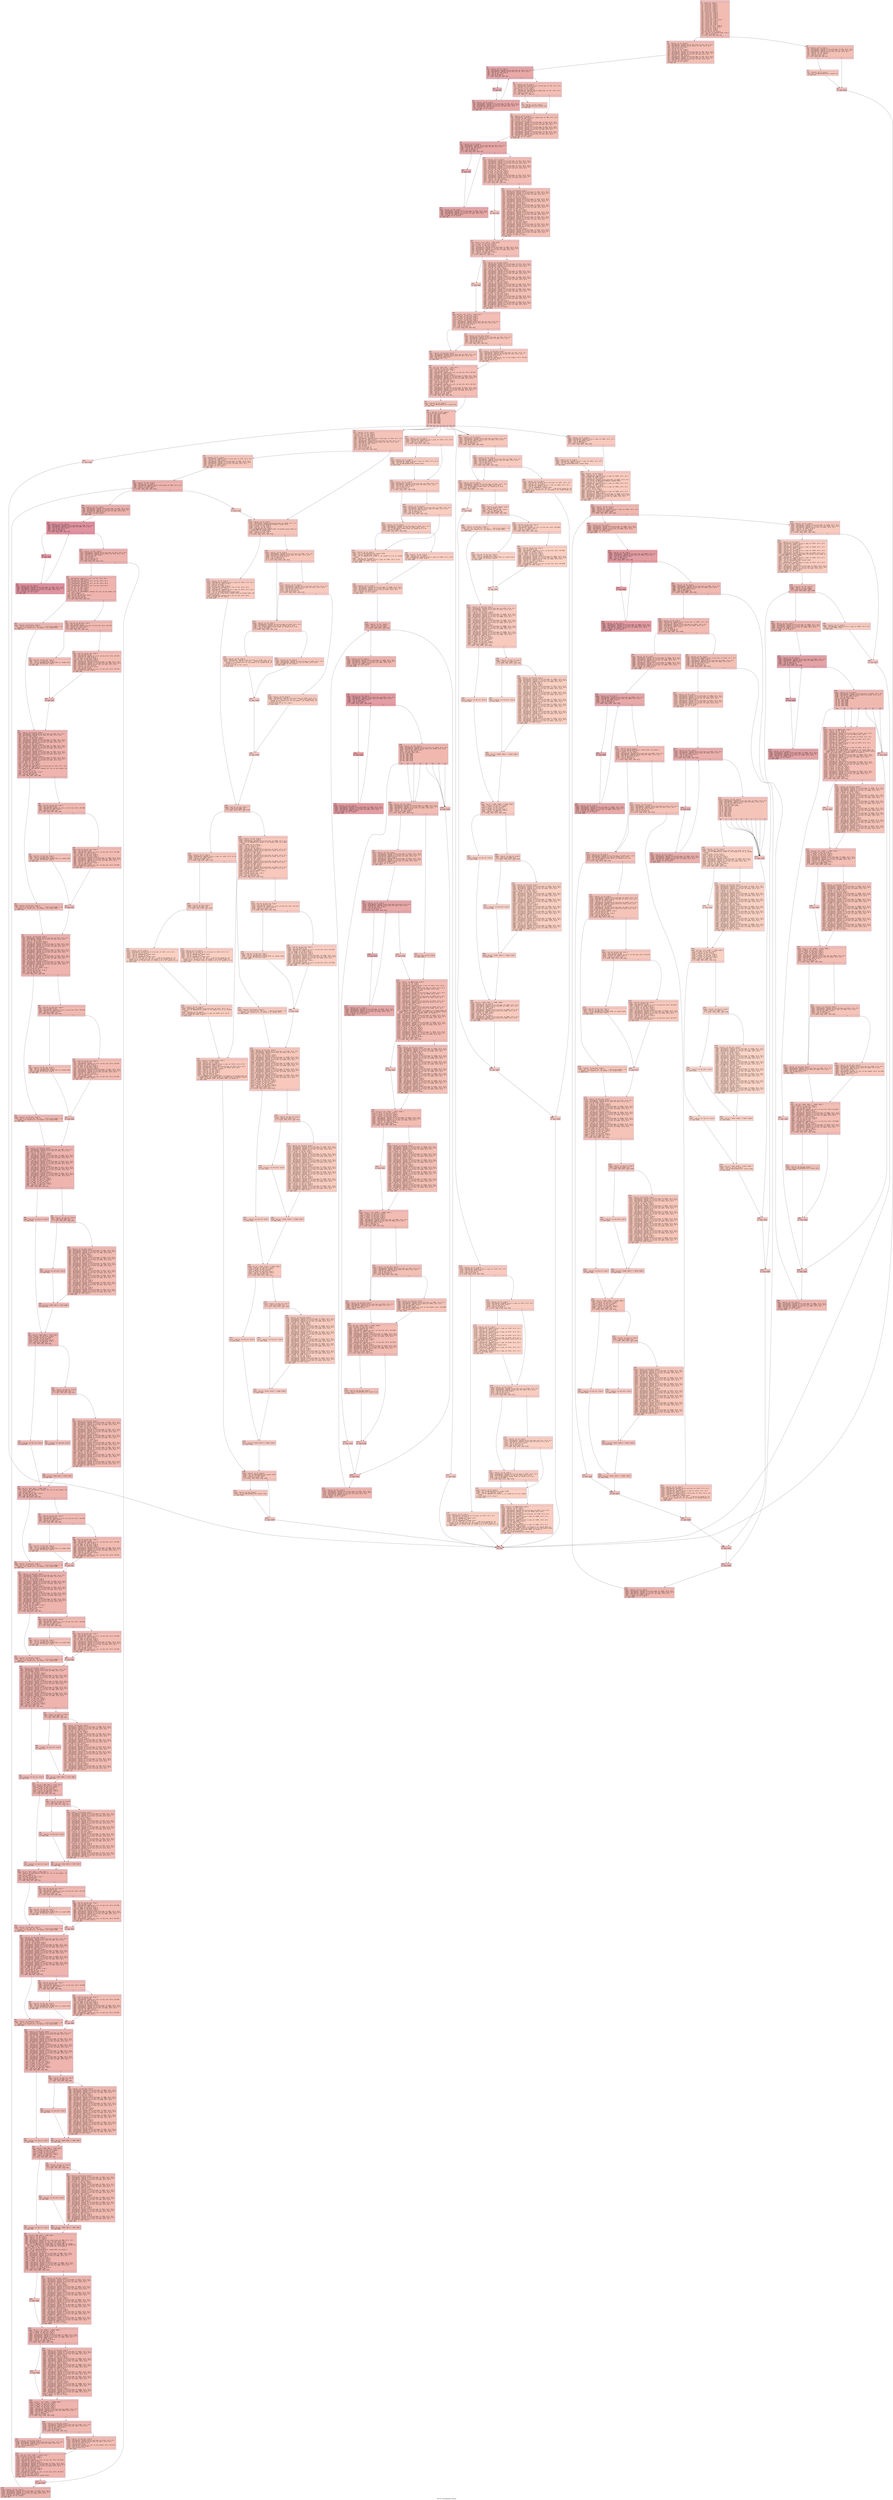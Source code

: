 digraph "CFG for 'CrossSequence' function" {
	label="CFG for 'CrossSequence' function";

	Node0x600001fea300 [shape=record,color="#3d50c3ff", style=filled, fillcolor="#e1675170" fontname="Courier",label="{1:\l|  %2 = alloca ptr, align 8\l  %3 = alloca ptr, align 8\l  %4 = alloca ptr, align 8\l  %5 = alloca ptr, align 8\l  %6 = alloca ptr, align 8\l  %7 = alloca ptr, align 8\l  %8 = alloca ptr, align 8\l  %9 = alloca ptr, align 8\l  %10 = alloca ptr, align 8\l  %11 = alloca ptr, align 8\l  %12 = alloca ptr, align 8\l  %13 = alloca ptr, align 8\l  %14 = alloca ptr, align 8\l  %15 = alloca i32, align 4\l  %16 = alloca [512 x i8], align 1\l  %17 = alloca ptr, align 8\l  %18 = alloca i16, align 2\l  %19 = alloca i32, align 4\l  %20 = alloca i32, align 4\l  %21 = alloca [2 x ptr], align 8\l  %22 = alloca [2 x ptr], align 8\l  %23 = alloca ptr, align 8\l  %24 = alloca ptr, align 8\l  %25 = alloca ptr, align 8\l  store ptr %0, ptr %2, align 8\l  %26 = load i32, ptr @AllowCrossDb, align 4\l  %27 = icmp ne i32 %26, 0\l  br i1 %27, label %40, label %28\l|{<s0>T|<s1>F}}"];
	Node0x600001fea300:s0 -> Node0x600001fea440[tooltip="1 -> 40\nProbability 62.50%" ];
	Node0x600001fea300:s1 -> Node0x600001fea350[tooltip="1 -> 28\nProbability 37.50%" ];
	Node0x600001fea350 [shape=record,color="#3d50c3ff", style=filled, fillcolor="#e5705870" fontname="Courier",label="{28:\l|  %29 = load ptr, ptr %2, align 8\l  %30 = getelementptr inbounds %struct.word_type, ptr %29, i32 0, i32 0\l  %31 = getelementptr inbounds [2 x %struct.LIST], ptr %30, i64 0, i64 1\l  %32 = getelementptr inbounds %struct.LIST, ptr %31, i32 0, i32 1\l  %33 = load ptr, ptr %32, align 8\l  %34 = load ptr, ptr %2, align 8\l  %35 = icmp eq ptr %33, %34\l  br i1 %35, label %36, label %39\l|{<s0>T|<s1>F}}"];
	Node0x600001fea350:s0 -> Node0x600001fea3a0[tooltip="28 -> 36\nProbability 37.50%" ];
	Node0x600001fea350:s1 -> Node0x600001fea3f0[tooltip="28 -> 39\nProbability 62.50%" ];
	Node0x600001fea3a0 [shape=record,color="#3d50c3ff", style=filled, fillcolor="#ec7f6370" fontname="Courier",label="{36:\l|  %37 = load ptr, ptr %2, align 8\l  %38 = call i32 @DisposeObject(ptr noundef %37)\l  br label %39\l}"];
	Node0x600001fea3a0 -> Node0x600001fea3f0[tooltip="36 -> 39\nProbability 100.00%" ];
	Node0x600001fea3f0 [shape=record,color="#3d50c3ff", style=filled, fillcolor="#e5705870" fontname="Courier",label="{39:\l|  br label %2695\l}"];
	Node0x600001fea3f0 -> Node0x600001fe0aa0[tooltip="39 -> 2695\nProbability 100.00%" ];
	Node0x600001fea440 [shape=record,color="#3d50c3ff", style=filled, fillcolor="#e36c5570" fontname="Courier",label="{40:\l|  %41 = load ptr, ptr %2, align 8\l  %42 = getelementptr inbounds %struct.word_type, ptr %41, i32 0, i32 2\l  %43 = getelementptr inbounds %struct.anon.2, ptr %42, i32 0, i32 1\l  %44 = load i8, ptr %43, align 1\l  %45 = zext i8 %44 to i32\l  store i32 %45, ptr %15, align 4\l  %46 = load ptr, ptr %2, align 8\l  %47 = getelementptr inbounds %struct.word_type, ptr %46, i32 0, i32 0\l  %48 = getelementptr inbounds [2 x %struct.LIST], ptr %47, i64 0, i64 0\l  %49 = getelementptr inbounds %struct.LIST, ptr %48, i32 0, i32 1\l  %50 = load ptr, ptr %49, align 8\l  %51 = getelementptr inbounds %struct.word_type, ptr %50, i32 0, i32 0\l  %52 = getelementptr inbounds [2 x %struct.LIST], ptr %51, i64 0, i64 1\l  %53 = getelementptr inbounds %struct.LIST, ptr %52, i32 0, i32 0\l  %54 = load ptr, ptr %53, align 8\l  store ptr %54, ptr %6, align 8\l  br label %55\l}"];
	Node0x600001fea440 -> Node0x600001fea490[tooltip="40 -> 55\nProbability 100.00%" ];
	Node0x600001fea490 [shape=record,color="#3d50c3ff", style=filled, fillcolor="#ca3b3770" fontname="Courier",label="{55:\l|  %56 = load ptr, ptr %6, align 8\l  %57 = getelementptr inbounds %struct.word_type, ptr %56, i32 0, i32 1\l  %58 = getelementptr inbounds %struct.anon, ptr %57, i32 0, i32 0\l  %59 = load i8, ptr %58, align 8\l  %60 = zext i8 %59 to i32\l  %61 = icmp eq i32 %60, 0\l  br i1 %61, label %62, label %69\l|{<s0>T|<s1>F}}"];
	Node0x600001fea490:s0 -> Node0x600001fea4e0[tooltip="55 -> 62\nProbability 96.88%" ];
	Node0x600001fea490:s1 -> Node0x600001fea580[tooltip="55 -> 69\nProbability 3.12%" ];
	Node0x600001fea4e0 [shape=record,color="#3d50c3ff", style=filled, fillcolor="#ca3b3770" fontname="Courier",label="{62:\l|  br label %63\l}"];
	Node0x600001fea4e0 -> Node0x600001fea530[tooltip="62 -> 63\nProbability 100.00%" ];
	Node0x600001fea530 [shape=record,color="#3d50c3ff", style=filled, fillcolor="#ca3b3770" fontname="Courier",label="{63:\l|  %64 = load ptr, ptr %6, align 8\l  %65 = getelementptr inbounds %struct.word_type, ptr %64, i32 0, i32 0\l  %66 = getelementptr inbounds [2 x %struct.LIST], ptr %65, i64 0, i64 1\l  %67 = getelementptr inbounds %struct.LIST, ptr %66, i32 0, i32 0\l  %68 = load ptr, ptr %67, align 8\l  store ptr %68, ptr %6, align 8\l  br label %55\l}"];
	Node0x600001fea530 -> Node0x600001fea490[tooltip="63 -> 55\nProbability 100.00%" ];
	Node0x600001fea580 [shape=record,color="#3d50c3ff", style=filled, fillcolor="#e36c5570" fontname="Courier",label="{69:\l|  %70 = load ptr, ptr %6, align 8\l  %71 = getelementptr inbounds %struct.closure_type, ptr %70, i32 0, i32 5\l  %72 = load ptr, ptr %71, align 8\l  store ptr %72, ptr %3, align 8\l  %73 = load ptr, ptr %3, align 8\l  %74 = getelementptr inbounds %struct.symbol_type, ptr %73, i32 0, i32 8\l  %75 = load ptr, ptr %74, align 8\l  %76 = icmp eq ptr %75, null\l  br i1 %76, label %77, label %79\l|{<s0>T|<s1>F}}"];
	Node0x600001fea580:s0 -> Node0x600001fea5d0[tooltip="69 -> 77\nProbability 37.50%" ];
	Node0x600001fea580:s1 -> Node0x600001fea620[tooltip="69 -> 79\nProbability 62.50%" ];
	Node0x600001fea5d0 [shape=record,color="#3d50c3ff", style=filled, fillcolor="#e97a5f70" fontname="Courier",label="{77:\l|  %78 = load ptr, ptr %3, align 8\l  call void @CrossInit(ptr noundef %78)\l  br label %79\l}"];
	Node0x600001fea5d0 -> Node0x600001fea620[tooltip="77 -> 79\nProbability 100.00%" ];
	Node0x600001fea620 [shape=record,color="#3d50c3ff", style=filled, fillcolor="#e36c5570" fontname="Courier",label="{79:\l|  %80 = load ptr, ptr %3, align 8\l  %81 = getelementptr inbounds %struct.symbol_type, ptr %80, i32 0, i32 8\l  %82 = load ptr, ptr %81, align 8\l  store ptr %82, ptr %7, align 8\l  %83 = load ptr, ptr %2, align 8\l  %84 = getelementptr inbounds %struct.word_type, ptr %83, i32 0, i32 0\l  %85 = getelementptr inbounds [2 x %struct.LIST], ptr %84, i64 0, i64 0\l  %86 = getelementptr inbounds %struct.LIST, ptr %85, i32 0, i32 1\l  %87 = load ptr, ptr %86, align 8\l  %88 = getelementptr inbounds %struct.word_type, ptr %87, i32 0, i32 0\l  %89 = getelementptr inbounds [2 x %struct.LIST], ptr %88, i64 0, i64 0\l  %90 = getelementptr inbounds %struct.LIST, ptr %89, i32 0, i32 1\l  %91 = load ptr, ptr %90, align 8\l  %92 = getelementptr inbounds %struct.word_type, ptr %91, i32 0, i32 0\l  %93 = getelementptr inbounds [2 x %struct.LIST], ptr %92, i64 0, i64 1\l  %94 = getelementptr inbounds %struct.LIST, ptr %93, i32 0, i32 0\l  %95 = load ptr, ptr %94, align 8\l  store ptr %95, ptr %4, align 8\l  br label %96\l}"];
	Node0x600001fea620 -> Node0x600001fea670[tooltip="79 -> 96\nProbability 100.00%" ];
	Node0x600001fea670 [shape=record,color="#3d50c3ff", style=filled, fillcolor="#ca3b3770" fontname="Courier",label="{96:\l|  %97 = load ptr, ptr %4, align 8\l  %98 = getelementptr inbounds %struct.word_type, ptr %97, i32 0, i32 1\l  %99 = getelementptr inbounds %struct.anon, ptr %98, i32 0, i32 0\l  %100 = load i8, ptr %99, align 8\l  %101 = zext i8 %100 to i32\l  %102 = icmp eq i32 %101, 0\l  br i1 %102, label %103, label %110\l|{<s0>T|<s1>F}}"];
	Node0x600001fea670:s0 -> Node0x600001fea6c0[tooltip="96 -> 103\nProbability 96.88%" ];
	Node0x600001fea670:s1 -> Node0x600001fea760[tooltip="96 -> 110\nProbability 3.12%" ];
	Node0x600001fea6c0 [shape=record,color="#3d50c3ff", style=filled, fillcolor="#ca3b3770" fontname="Courier",label="{103:\l|  br label %104\l}"];
	Node0x600001fea6c0 -> Node0x600001fea710[tooltip="103 -> 104\nProbability 100.00%" ];
	Node0x600001fea710 [shape=record,color="#3d50c3ff", style=filled, fillcolor="#ca3b3770" fontname="Courier",label="{104:\l|  %105 = load ptr, ptr %4, align 8\l  %106 = getelementptr inbounds %struct.word_type, ptr %105, i32 0, i32 0\l  %107 = getelementptr inbounds [2 x %struct.LIST], ptr %106, i64 0, i64 1\l  %108 = getelementptr inbounds %struct.LIST, ptr %107, i32 0, i32 0\l  %109 = load ptr, ptr %108, align 8\l  store ptr %109, ptr %4, align 8\l  br label %96\l}"];
	Node0x600001fea710 -> Node0x600001fea670[tooltip="104 -> 96\nProbability 100.00%" ];
	Node0x600001fea760 [shape=record,color="#3d50c3ff", style=filled, fillcolor="#e36c5570" fontname="Courier",label="{110:\l|  %111 = load ptr, ptr %2, align 8\l  %112 = getelementptr inbounds %struct.word_type, ptr %111, i32 0, i32 0\l  %113 = getelementptr inbounds [2 x %struct.LIST], ptr %112, i64 0, i64 0\l  %114 = getelementptr inbounds %struct.LIST, ptr %113, i32 0, i32 1\l  %115 = load ptr, ptr %114, align 8\l  %116 = getelementptr inbounds %struct.word_type, ptr %115, i32 0, i32 0\l  %117 = getelementptr inbounds [2 x %struct.LIST], ptr %116, i64 0, i64 0\l  %118 = getelementptr inbounds %struct.LIST, ptr %117, i32 0, i32 1\l  %119 = load ptr, ptr %118, align 8\l  store ptr %119, ptr @xx_link, align 8\l  %120 = load ptr, ptr @xx_link, align 8\l  store ptr %120, ptr @zz_hold, align 8\l  %121 = load ptr, ptr @zz_hold, align 8\l  %122 = getelementptr inbounds %struct.word_type, ptr %121, i32 0, i32 0\l  %123 = getelementptr inbounds [2 x %struct.LIST], ptr %122, i64 0, i64 1\l  %124 = getelementptr inbounds %struct.LIST, ptr %123, i32 0, i32 1\l  %125 = load ptr, ptr %124, align 8\l  %126 = load ptr, ptr @zz_hold, align 8\l  %127 = icmp eq ptr %125, %126\l  br i1 %127, label %128, label %129\l|{<s0>T|<s1>F}}"];
	Node0x600001fea760:s0 -> Node0x600001fea7b0[tooltip="110 -> 128\nProbability 37.50%" ];
	Node0x600001fea760:s1 -> Node0x600001fea800[tooltip="110 -> 129\nProbability 62.50%" ];
	Node0x600001fea7b0 [shape=record,color="#3d50c3ff", style=filled, fillcolor="#e97a5f70" fontname="Courier",label="{128:\l|  br label %163\l}"];
	Node0x600001fea7b0 -> Node0x600001fea850[tooltip="128 -> 163\nProbability 100.00%" ];
	Node0x600001fea800 [shape=record,color="#3d50c3ff", style=filled, fillcolor="#e5705870" fontname="Courier",label="{129:\l|  %130 = load ptr, ptr @zz_hold, align 8\l  %131 = getelementptr inbounds %struct.word_type, ptr %130, i32 0, i32 0\l  %132 = getelementptr inbounds [2 x %struct.LIST], ptr %131, i64 0, i64 1\l  %133 = getelementptr inbounds %struct.LIST, ptr %132, i32 0, i32 1\l  %134 = load ptr, ptr %133, align 8\l  store ptr %134, ptr @zz_res, align 8\l  %135 = load ptr, ptr @zz_hold, align 8\l  %136 = getelementptr inbounds %struct.word_type, ptr %135, i32 0, i32 0\l  %137 = getelementptr inbounds [2 x %struct.LIST], ptr %136, i64 0, i64 1\l  %138 = getelementptr inbounds %struct.LIST, ptr %137, i32 0, i32 0\l  %139 = load ptr, ptr %138, align 8\l  %140 = load ptr, ptr @zz_res, align 8\l  %141 = getelementptr inbounds %struct.word_type, ptr %140, i32 0, i32 0\l  %142 = getelementptr inbounds [2 x %struct.LIST], ptr %141, i64 0, i64 1\l  %143 = getelementptr inbounds %struct.LIST, ptr %142, i32 0, i32 0\l  store ptr %139, ptr %143, align 8\l  %144 = load ptr, ptr @zz_res, align 8\l  %145 = load ptr, ptr @zz_hold, align 8\l  %146 = getelementptr inbounds %struct.word_type, ptr %145, i32 0, i32 0\l  %147 = getelementptr inbounds [2 x %struct.LIST], ptr %146, i64 0, i64 1\l  %148 = getelementptr inbounds %struct.LIST, ptr %147, i32 0, i32 0\l  %149 = load ptr, ptr %148, align 8\l  %150 = getelementptr inbounds %struct.word_type, ptr %149, i32 0, i32 0\l  %151 = getelementptr inbounds [2 x %struct.LIST], ptr %150, i64 0, i64 1\l  %152 = getelementptr inbounds %struct.LIST, ptr %151, i32 0, i32 1\l  store ptr %144, ptr %152, align 8\l  %153 = load ptr, ptr @zz_hold, align 8\l  %154 = load ptr, ptr @zz_hold, align 8\l  %155 = getelementptr inbounds %struct.word_type, ptr %154, i32 0, i32 0\l  %156 = getelementptr inbounds [2 x %struct.LIST], ptr %155, i64 0, i64 1\l  %157 = getelementptr inbounds %struct.LIST, ptr %156, i32 0, i32 1\l  store ptr %153, ptr %157, align 8\l  %158 = load ptr, ptr @zz_hold, align 8\l  %159 = getelementptr inbounds %struct.word_type, ptr %158, i32 0, i32 0\l  %160 = getelementptr inbounds [2 x %struct.LIST], ptr %159, i64 0, i64 1\l  %161 = getelementptr inbounds %struct.LIST, ptr %160, i32 0, i32 0\l  store ptr %153, ptr %161, align 8\l  %162 = load ptr, ptr @zz_res, align 8\l  br label %163\l}"];
	Node0x600001fea800 -> Node0x600001fea850[tooltip="129 -> 163\nProbability 100.00%" ];
	Node0x600001fea850 [shape=record,color="#3d50c3ff", style=filled, fillcolor="#e36c5570" fontname="Courier",label="{163:\l|  %164 = phi ptr [ null, %128 ], [ %162, %129 ]\l  %165 = load ptr, ptr @xx_link, align 8\l  store ptr %165, ptr @zz_hold, align 8\l  %166 = load ptr, ptr @zz_hold, align 8\l  %167 = getelementptr inbounds %struct.word_type, ptr %166, i32 0, i32 0\l  %168 = getelementptr inbounds [2 x %struct.LIST], ptr %167, i64 0, i64 0\l  %169 = getelementptr inbounds %struct.LIST, ptr %168, i32 0, i32 1\l  %170 = load ptr, ptr %169, align 8\l  %171 = load ptr, ptr @zz_hold, align 8\l  %172 = icmp eq ptr %170, %171\l  br i1 %172, label %173, label %174\l|{<s0>T|<s1>F}}"];
	Node0x600001fea850:s0 -> Node0x600001fea8a0[tooltip="163 -> 173\nProbability 37.50%" ];
	Node0x600001fea850:s1 -> Node0x600001fea8f0[tooltip="163 -> 174\nProbability 62.50%" ];
	Node0x600001fea8a0 [shape=record,color="#3d50c3ff", style=filled, fillcolor="#e97a5f70" fontname="Courier",label="{173:\l|  br label %208\l}"];
	Node0x600001fea8a0 -> Node0x600001fea940[tooltip="173 -> 208\nProbability 100.00%" ];
	Node0x600001fea8f0 [shape=record,color="#3d50c3ff", style=filled, fillcolor="#e5705870" fontname="Courier",label="{174:\l|  %175 = load ptr, ptr @zz_hold, align 8\l  %176 = getelementptr inbounds %struct.word_type, ptr %175, i32 0, i32 0\l  %177 = getelementptr inbounds [2 x %struct.LIST], ptr %176, i64 0, i64 0\l  %178 = getelementptr inbounds %struct.LIST, ptr %177, i32 0, i32 1\l  %179 = load ptr, ptr %178, align 8\l  store ptr %179, ptr @zz_res, align 8\l  %180 = load ptr, ptr @zz_hold, align 8\l  %181 = getelementptr inbounds %struct.word_type, ptr %180, i32 0, i32 0\l  %182 = getelementptr inbounds [2 x %struct.LIST], ptr %181, i64 0, i64 0\l  %183 = getelementptr inbounds %struct.LIST, ptr %182, i32 0, i32 0\l  %184 = load ptr, ptr %183, align 8\l  %185 = load ptr, ptr @zz_res, align 8\l  %186 = getelementptr inbounds %struct.word_type, ptr %185, i32 0, i32 0\l  %187 = getelementptr inbounds [2 x %struct.LIST], ptr %186, i64 0, i64 0\l  %188 = getelementptr inbounds %struct.LIST, ptr %187, i32 0, i32 0\l  store ptr %184, ptr %188, align 8\l  %189 = load ptr, ptr @zz_res, align 8\l  %190 = load ptr, ptr @zz_hold, align 8\l  %191 = getelementptr inbounds %struct.word_type, ptr %190, i32 0, i32 0\l  %192 = getelementptr inbounds [2 x %struct.LIST], ptr %191, i64 0, i64 0\l  %193 = getelementptr inbounds %struct.LIST, ptr %192, i32 0, i32 0\l  %194 = load ptr, ptr %193, align 8\l  %195 = getelementptr inbounds %struct.word_type, ptr %194, i32 0, i32 0\l  %196 = getelementptr inbounds [2 x %struct.LIST], ptr %195, i64 0, i64 0\l  %197 = getelementptr inbounds %struct.LIST, ptr %196, i32 0, i32 1\l  store ptr %189, ptr %197, align 8\l  %198 = load ptr, ptr @zz_hold, align 8\l  %199 = load ptr, ptr @zz_hold, align 8\l  %200 = getelementptr inbounds %struct.word_type, ptr %199, i32 0, i32 0\l  %201 = getelementptr inbounds [2 x %struct.LIST], ptr %200, i64 0, i64 0\l  %202 = getelementptr inbounds %struct.LIST, ptr %201, i32 0, i32 1\l  store ptr %198, ptr %202, align 8\l  %203 = load ptr, ptr @zz_hold, align 8\l  %204 = getelementptr inbounds %struct.word_type, ptr %203, i32 0, i32 0\l  %205 = getelementptr inbounds [2 x %struct.LIST], ptr %204, i64 0, i64 0\l  %206 = getelementptr inbounds %struct.LIST, ptr %205, i32 0, i32 0\l  store ptr %198, ptr %206, align 8\l  %207 = load ptr, ptr @zz_res, align 8\l  br label %208\l}"];
	Node0x600001fea8f0 -> Node0x600001fea940[tooltip="174 -> 208\nProbability 100.00%" ];
	Node0x600001fea940 [shape=record,color="#3d50c3ff", style=filled, fillcolor="#e36c5570" fontname="Courier",label="{208:\l|  %209 = phi ptr [ null, %173 ], [ %207, %174 ]\l  %210 = load ptr, ptr @xx_link, align 8\l  store ptr %210, ptr @zz_hold, align 8\l  %211 = load ptr, ptr @zz_hold, align 8\l  store ptr %211, ptr @zz_hold, align 8\l  %212 = load ptr, ptr @zz_hold, align 8\l  %213 = getelementptr inbounds %struct.word_type, ptr %212, i32 0, i32 1\l  %214 = getelementptr inbounds %struct.anon, ptr %213, i32 0, i32 0\l  %215 = load i8, ptr %214, align 8\l  %216 = zext i8 %215 to i32\l  %217 = icmp eq i32 %216, 11\l  br i1 %217, label %225, label %218\l|{<s0>T|<s1>F}}"];
	Node0x600001fea940:s0 -> Node0x600001fea9e0[tooltip="208 -> 225\nProbability 50.00%" ];
	Node0x600001fea940:s1 -> Node0x600001fea990[tooltip="208 -> 218\nProbability 50.00%" ];
	Node0x600001fea990 [shape=record,color="#3d50c3ff", style=filled, fillcolor="#e8765c70" fontname="Courier",label="{218:\l|  %219 = load ptr, ptr @zz_hold, align 8\l  %220 = getelementptr inbounds %struct.word_type, ptr %219, i32 0, i32 1\l  %221 = getelementptr inbounds %struct.anon, ptr %220, i32 0, i32 0\l  %222 = load i8, ptr %221, align 8\l  %223 = zext i8 %222 to i32\l  %224 = icmp eq i32 %223, 12\l  br i1 %224, label %225, label %231\l|{<s0>T|<s1>F}}"];
	Node0x600001fea990:s0 -> Node0x600001fea9e0[tooltip="218 -> 225\nProbability 50.00%" ];
	Node0x600001fea990:s1 -> Node0x600001feaa30[tooltip="218 -> 231\nProbability 50.00%" ];
	Node0x600001fea9e0 [shape=record,color="#3d50c3ff", style=filled, fillcolor="#e5705870" fontname="Courier",label="{225:\l|  %226 = load ptr, ptr @zz_hold, align 8\l  %227 = getelementptr inbounds %struct.word_type, ptr %226, i32 0, i32 1\l  %228 = getelementptr inbounds %struct.anon, ptr %227, i32 0, i32 1\l  %229 = load i8, ptr %228, align 1\l  %230 = zext i8 %229 to i32\l  br label %240\l}"];
	Node0x600001fea9e0 -> Node0x600001feaa80[tooltip="225 -> 240\nProbability 100.00%" ];
	Node0x600001feaa30 [shape=record,color="#3d50c3ff", style=filled, fillcolor="#ec7f6370" fontname="Courier",label="{231:\l|  %232 = load ptr, ptr @zz_hold, align 8\l  %233 = getelementptr inbounds %struct.word_type, ptr %232, i32 0, i32 1\l  %234 = getelementptr inbounds %struct.anon, ptr %233, i32 0, i32 0\l  %235 = load i8, ptr %234, align 8\l  %236 = zext i8 %235 to i64\l  %237 = getelementptr inbounds [0 x i8], ptr @zz_lengths, i64 0, i64 %236\l  %238 = load i8, ptr %237, align 1\l  %239 = zext i8 %238 to i32\l  br label %240\l}"];
	Node0x600001feaa30 -> Node0x600001feaa80[tooltip="231 -> 240\nProbability 100.00%" ];
	Node0x600001feaa80 [shape=record,color="#3d50c3ff", style=filled, fillcolor="#e36c5570" fontname="Courier",label="{240:\l|  %241 = phi i32 [ %230, %225 ], [ %239, %231 ]\l  store i32 %241, ptr @zz_size, align 4\l  %242 = load i32, ptr @zz_size, align 4\l  %243 = sext i32 %242 to i64\l  %244 = getelementptr inbounds [0 x ptr], ptr @zz_free, i64 0, i64 %243\l  %245 = load ptr, ptr %244, align 8\l  %246 = load ptr, ptr @zz_hold, align 8\l  %247 = getelementptr inbounds %struct.word_type, ptr %246, i32 0, i32 0\l  %248 = getelementptr inbounds [2 x %struct.LIST], ptr %247, i64 0, i64 0\l  %249 = getelementptr inbounds %struct.LIST, ptr %248, i32 0, i32 0\l  store ptr %245, ptr %249, align 8\l  %250 = load ptr, ptr @zz_hold, align 8\l  %251 = load i32, ptr @zz_size, align 4\l  %252 = sext i32 %251 to i64\l  %253 = getelementptr inbounds [0 x ptr], ptr @zz_free, i64 0, i64 %252\l  store ptr %250, ptr %253, align 8\l  %254 = load ptr, ptr %2, align 8\l  %255 = getelementptr inbounds %struct.word_type, ptr %254, i32 0, i32 0\l  %256 = getelementptr inbounds [2 x %struct.LIST], ptr %255, i64 0, i64 1\l  %257 = getelementptr inbounds %struct.LIST, ptr %256, i32 0, i32 1\l  %258 = load ptr, ptr %257, align 8\l  %259 = load ptr, ptr %2, align 8\l  %260 = icmp eq ptr %258, %259\l  br i1 %260, label %261, label %264\l|{<s0>T|<s1>F}}"];
	Node0x600001feaa80:s0 -> Node0x600001feaad0[tooltip="240 -> 261\nProbability 37.50%" ];
	Node0x600001feaa80:s1 -> Node0x600001feab20[tooltip="240 -> 264\nProbability 62.50%" ];
	Node0x600001feaad0 [shape=record,color="#3d50c3ff", style=filled, fillcolor="#e97a5f70" fontname="Courier",label="{261:\l|  %262 = load ptr, ptr %2, align 8\l  %263 = call i32 @DisposeObject(ptr noundef %262)\l  br label %264\l}"];
	Node0x600001feaad0 -> Node0x600001feab20[tooltip="261 -> 264\nProbability 100.00%" ];
	Node0x600001feab20 [shape=record,color="#3d50c3ff", style=filled, fillcolor="#e36c5570" fontname="Courier",label="{264:\l|  %265 = load i32, ptr %15, align 4\l  switch i32 %265, label %2694 [\l    i32 129, label %266\l    i32 130, label %266\l    i32 133, label %266\l    i32 132, label %1427\l    i32 134, label %1728\l    i32 127, label %1812\l    i32 128, label %1812\l    i32 131, label %2006\l  ]\l|{<s0>def|<s1>129|<s2>130|<s3>133|<s4>132|<s5>134|<s6>127|<s7>128|<s8>131}}"];
	Node0x600001feab20:s0 -> Node0x600001fe0a50[tooltip="264 -> 2694\nProbability 11.11%" ];
	Node0x600001feab20:s1 -> Node0x600001feab70[tooltip="264 -> 266\nProbability 33.33%" ];
	Node0x600001feab20:s2 -> Node0x600001feab70[tooltip="264 -> 266\nProbability 33.33%" ];
	Node0x600001feab20:s3 -> Node0x600001feab70[tooltip="264 -> 266\nProbability 33.33%" ];
	Node0x600001feab20:s4 -> Node0x600001fe5720[tooltip="264 -> 1427\nProbability 11.11%" ];
	Node0x600001feab20:s5 -> Node0x600001fe6350[tooltip="264 -> 1728\nProbability 11.11%" ];
	Node0x600001feab20:s6 -> Node0x600001fe6620[tooltip="264 -> 1812\nProbability 22.22%" ];
	Node0x600001feab20:s7 -> Node0x600001fe6620[tooltip="264 -> 1812\nProbability 22.22%" ];
	Node0x600001feab20:s8 -> Node0x600001fe6e40[tooltip="264 -> 2006\nProbability 11.11%" ];
	Node0x600001feab70 [shape=record,color="#3d50c3ff", style=filled, fillcolor="#e97a5f70" fontname="Courier",label="{266:\l|  %267 = load ptr, ptr %4, align 8\l  store ptr %267, ptr %5, align 8\l  store ptr null, ptr %10, align 8\l  store ptr null, ptr %9, align 8\l  %268 = load ptr, ptr %5, align 8\l  %269 = getelementptr inbounds %struct.closure_type, ptr %268, i32 0, i32 5\l  %270 = load ptr, ptr %269, align 8\l  %271 = getelementptr inbounds %struct.word_type, ptr %270, i32 0, i32 2\l  %272 = getelementptr inbounds %struct.anon.5, ptr %271, i32 0, i32 1\l  %273 = load i16, ptr %272, align 1\l  %274 = lshr i16 %273, 14\l  %275 = and i16 %274, 1\l  %276 = zext i16 %275 to i32\l  %277 = icmp ne i32 %276, 0\l  br i1 %277, label %278, label %1145\l|{<s0>T|<s1>F}}"];
	Node0x600001feab70:s0 -> Node0x600001feabc0[tooltip="266 -> 278\nProbability 62.50%" ];
	Node0x600001feab70:s1 -> Node0x600001fe4af0[tooltip="266 -> 1145\nProbability 37.50%" ];
	Node0x600001feabc0 [shape=record,color="#3d50c3ff", style=filled, fillcolor="#ec7f6370" fontname="Courier",label="{278:\l|  %279 = load ptr, ptr %5, align 8\l  %280 = getelementptr inbounds %struct.closure_type, ptr %279, i32 0, i32 5\l  %281 = load ptr, ptr %280, align 8\l  %282 = getelementptr inbounds %struct.word_type, ptr %281, i32 0, i32 0\l  %283 = getelementptr inbounds [2 x %struct.LIST], ptr %282, i64 0, i64 0\l  %284 = getelementptr inbounds %struct.LIST, ptr %283, i32 0, i32 1\l  %285 = load ptr, ptr %284, align 8\l  store ptr %285, ptr %11, align 8\l  br label %286\l}"];
	Node0x600001feabc0 -> Node0x600001feac10[tooltip="278 -> 286\nProbability 100.00%" ];
	Node0x600001feac10 [shape=record,color="#3d50c3ff", style=filled, fillcolor="#d6524470" fontname="Courier",label="{286:\l|  %287 = load ptr, ptr %11, align 8\l  %288 = load ptr, ptr %5, align 8\l  %289 = getelementptr inbounds %struct.closure_type, ptr %288, i32 0, i32 5\l  %290 = load ptr, ptr %289, align 8\l  %291 = icmp ne ptr %287, %290\l  br i1 %291, label %292, label %1144\l|{<s0>T|<s1>F}}"];
	Node0x600001feac10:s0 -> Node0x600001feac60[tooltip="286 -> 292\nProbability 96.88%" ];
	Node0x600001feac10:s1 -> Node0x600001fe4aa0[tooltip="286 -> 1144\nProbability 3.12%" ];
	Node0x600001feac60 [shape=record,color="#3d50c3ff", style=filled, fillcolor="#d6524470" fontname="Courier",label="{292:\l|  %293 = load ptr, ptr %11, align 8\l  %294 = getelementptr inbounds %struct.word_type, ptr %293, i32 0, i32 0\l  %295 = getelementptr inbounds [2 x %struct.LIST], ptr %294, i64 0, i64 1\l  %296 = getelementptr inbounds %struct.LIST, ptr %295, i32 0, i32 0\l  %297 = load ptr, ptr %296, align 8\l  store ptr %297, ptr %12, align 8\l  br label %298\l}"];
	Node0x600001feac60 -> Node0x600001feacb0[tooltip="292 -> 298\nProbability 100.00%" ];
	Node0x600001feacb0 [shape=record,color="#b70d28ff", style=filled, fillcolor="#b70d2870" fontname="Courier",label="{298:\l|  %299 = load ptr, ptr %12, align 8\l  %300 = getelementptr inbounds %struct.word_type, ptr %299, i32 0, i32 1\l  %301 = getelementptr inbounds %struct.anon, ptr %300, i32 0, i32 0\l  %302 = load i8, ptr %301, align 8\l  %303 = zext i8 %302 to i32\l  %304 = icmp eq i32 %303, 0\l  br i1 %304, label %305, label %312\l|{<s0>T|<s1>F}}"];
	Node0x600001feacb0:s0 -> Node0x600001fead00[tooltip="298 -> 305\nProbability 96.88%" ];
	Node0x600001feacb0:s1 -> Node0x600001feada0[tooltip="298 -> 312\nProbability 3.12%" ];
	Node0x600001fead00 [shape=record,color="#b70d28ff", style=filled, fillcolor="#b70d2870" fontname="Courier",label="{305:\l|  br label %306\l}"];
	Node0x600001fead00 -> Node0x600001fead50[tooltip="305 -> 306\nProbability 100.00%" ];
	Node0x600001fead50 [shape=record,color="#b70d28ff", style=filled, fillcolor="#b70d2870" fontname="Courier",label="{306:\l|  %307 = load ptr, ptr %12, align 8\l  %308 = getelementptr inbounds %struct.word_type, ptr %307, i32 0, i32 0\l  %309 = getelementptr inbounds [2 x %struct.LIST], ptr %308, i64 0, i64 1\l  %310 = getelementptr inbounds %struct.LIST, ptr %309, i32 0, i32 0\l  %311 = load ptr, ptr %310, align 8\l  store ptr %311, ptr %12, align 8\l  br label %298\l}"];
	Node0x600001fead50 -> Node0x600001feacb0[tooltip="306 -> 298\nProbability 100.00%" ];
	Node0x600001feada0 [shape=record,color="#3d50c3ff", style=filled, fillcolor="#d6524470" fontname="Courier",label="{312:\l|  %313 = load ptr, ptr %12, align 8\l  %314 = getelementptr inbounds %struct.word_type, ptr %313, i32 0, i32 2\l  %315 = getelementptr inbounds %struct.anon.5, ptr %314, i32 0, i32 1\l  %316 = load i16, ptr %315, align 1\l  %317 = lshr i16 %316, 13\l  %318 = and i16 %317, 1\l  %319 = zext i16 %318 to i32\l  %320 = icmp ne i32 %319, 0\l  br i1 %320, label %321, label %1137\l|{<s0>T|<s1>F}}"];
	Node0x600001feada0:s0 -> Node0x600001feadf0[tooltip="312 -> 321\nProbability 62.50%" ];
	Node0x600001feada0:s1 -> Node0x600001fe4a00[tooltip="312 -> 1137\nProbability 37.50%" ];
	Node0x600001feadf0 [shape=record,color="#3d50c3ff", style=filled, fillcolor="#d8564670" fontname="Courier",label="{321:\l|  %322 = getelementptr inbounds [2 x ptr], ptr %22, i64 0, i64 1\l  store ptr null, ptr %322, align 8\l  %323 = getelementptr inbounds [2 x ptr], ptr %21, i64 0, i64 1\l  store ptr null, ptr %323, align 8\l  %324 = getelementptr inbounds [2 x ptr], ptr %22, i64 0, i64 0\l  store ptr null, ptr %324, align 8\l  %325 = getelementptr inbounds [2 x ptr], ptr %21, i64 0, i64 0\l  store ptr null, ptr %325, align 8\l  store ptr null, ptr %25, align 8\l  store ptr null, ptr %24, align 8\l  store ptr null, ptr %23, align 8\l  %326 = load i8, ptr getelementptr inbounds ([0 x i8], ptr @zz_lengths, i64\l... 0, i64 2), align 1\l  %327 = zext i8 %326 to i32\l  store i32 %327, ptr @zz_size, align 4\l  %328 = sext i32 %327 to i64\l  %329 = icmp uge i64 %328, 265\l  br i1 %329, label %330, label %333\l|{<s0>T|<s1>F}}"];
	Node0x600001feadf0:s0 -> Node0x600001feae40[tooltip="321 -> 330\nProbability 50.00%" ];
	Node0x600001feadf0:s1 -> Node0x600001feae90[tooltip="321 -> 333\nProbability 50.00%" ];
	Node0x600001feae40 [shape=record,color="#3d50c3ff", style=filled, fillcolor="#de614d70" fontname="Courier",label="{330:\l|  %331 = load ptr, ptr @no_fpos, align 8\l  %332 = call ptr (i32, i32, ptr, i32, ptr, ...) @Error(i32 noundef 1, i32\l... noundef 1, ptr noundef @.str, i32 noundef 1, ptr noundef %331)\l  br label %357\l}"];
	Node0x600001feae40 -> Node0x600001feafd0[tooltip="330 -> 357\nProbability 100.00%" ];
	Node0x600001feae90 [shape=record,color="#3d50c3ff", style=filled, fillcolor="#de614d70" fontname="Courier",label="{333:\l|  %334 = load i32, ptr @zz_size, align 4\l  %335 = sext i32 %334 to i64\l  %336 = getelementptr inbounds [0 x ptr], ptr @zz_free, i64 0, i64 %335\l  %337 = load ptr, ptr %336, align 8\l  %338 = icmp eq ptr %337, null\l  br i1 %338, label %339, label %343\l|{<s0>T|<s1>F}}"];
	Node0x600001feae90:s0 -> Node0x600001feaee0[tooltip="333 -> 339\nProbability 37.50%" ];
	Node0x600001feae90:s1 -> Node0x600001feaf30[tooltip="333 -> 343\nProbability 62.50%" ];
	Node0x600001feaee0 [shape=record,color="#3d50c3ff", style=filled, fillcolor="#e5705870" fontname="Courier",label="{339:\l|  %340 = load i32, ptr @zz_size, align 4\l  %341 = load ptr, ptr @no_fpos, align 8\l  %342 = call ptr @GetMemory(i32 noundef %340, ptr noundef %341)\l  store ptr %342, ptr @zz_hold, align 8\l  br label %356\l}"];
	Node0x600001feaee0 -> Node0x600001feaf80[tooltip="339 -> 356\nProbability 100.00%" ];
	Node0x600001feaf30 [shape=record,color="#3d50c3ff", style=filled, fillcolor="#e1675170" fontname="Courier",label="{343:\l|  %344 = load i32, ptr @zz_size, align 4\l  %345 = sext i32 %344 to i64\l  %346 = getelementptr inbounds [0 x ptr], ptr @zz_free, i64 0, i64 %345\l  %347 = load ptr, ptr %346, align 8\l  store ptr %347, ptr @zz_hold, align 8\l  store ptr %347, ptr @zz_hold, align 8\l  %348 = load ptr, ptr @zz_hold, align 8\l  %349 = getelementptr inbounds %struct.word_type, ptr %348, i32 0, i32 0\l  %350 = getelementptr inbounds [2 x %struct.LIST], ptr %349, i64 0, i64 0\l  %351 = getelementptr inbounds %struct.LIST, ptr %350, i32 0, i32 0\l  %352 = load ptr, ptr %351, align 8\l  %353 = load i32, ptr @zz_size, align 4\l  %354 = sext i32 %353 to i64\l  %355 = getelementptr inbounds [0 x ptr], ptr @zz_free, i64 0, i64 %354\l  store ptr %352, ptr %355, align 8\l  br label %356\l}"];
	Node0x600001feaf30 -> Node0x600001feaf80[tooltip="343 -> 356\nProbability 100.00%" ];
	Node0x600001feaf80 [shape=record,color="#3d50c3ff", style=filled, fillcolor="#de614d70" fontname="Courier",label="{356:\l|  br label %357\l}"];
	Node0x600001feaf80 -> Node0x600001feafd0[tooltip="356 -> 357\nProbability 100.00%" ];
	Node0x600001feafd0 [shape=record,color="#3d50c3ff", style=filled, fillcolor="#d8564670" fontname="Courier",label="{357:\l|  %358 = load ptr, ptr @zz_hold, align 8\l  %359 = getelementptr inbounds %struct.word_type, ptr %358, i32 0, i32 1\l  %360 = getelementptr inbounds %struct.anon, ptr %359, i32 0, i32 0\l  store i8 2, ptr %360, align 8\l  %361 = load ptr, ptr @zz_hold, align 8\l  %362 = load ptr, ptr @zz_hold, align 8\l  %363 = getelementptr inbounds %struct.word_type, ptr %362, i32 0, i32 0\l  %364 = getelementptr inbounds [2 x %struct.LIST], ptr %363, i64 0, i64 1\l  %365 = getelementptr inbounds %struct.LIST, ptr %364, i32 0, i32 1\l  store ptr %361, ptr %365, align 8\l  %366 = load ptr, ptr @zz_hold, align 8\l  %367 = getelementptr inbounds %struct.word_type, ptr %366, i32 0, i32 0\l  %368 = getelementptr inbounds [2 x %struct.LIST], ptr %367, i64 0, i64 1\l  %369 = getelementptr inbounds %struct.LIST, ptr %368, i32 0, i32 0\l  store ptr %361, ptr %369, align 8\l  %370 = load ptr, ptr @zz_hold, align 8\l  %371 = getelementptr inbounds %struct.word_type, ptr %370, i32 0, i32 0\l  %372 = getelementptr inbounds [2 x %struct.LIST], ptr %371, i64 0, i64 0\l  %373 = getelementptr inbounds %struct.LIST, ptr %372, i32 0, i32 1\l  store ptr %361, ptr %373, align 8\l  %374 = load ptr, ptr @zz_hold, align 8\l  %375 = getelementptr inbounds %struct.word_type, ptr %374, i32 0, i32 0\l  %376 = getelementptr inbounds [2 x %struct.LIST], ptr %375, i64 0, i64 0\l  %377 = getelementptr inbounds %struct.LIST, ptr %376, i32 0, i32 0\l  store ptr %361, ptr %377, align 8\l  store ptr %361, ptr %9, align 8\l  %378 = load ptr, ptr %12, align 8\l  %379 = load ptr, ptr %9, align 8\l  %380 = getelementptr inbounds %struct.closure_type, ptr %379, i32 0, i32 5\l  store ptr %378, ptr %380, align 8\l  %381 = load i8, ptr getelementptr inbounds ([0 x i8], ptr @zz_lengths, i64\l... 0, i64 17), align 1\l  %382 = zext i8 %381 to i32\l  store i32 %382, ptr @zz_size, align 4\l  %383 = sext i32 %382 to i64\l  %384 = icmp uge i64 %383, 265\l  br i1 %384, label %385, label %388\l|{<s0>T|<s1>F}}"];
	Node0x600001feafd0:s0 -> Node0x600001feb020[tooltip="357 -> 385\nProbability 50.00%" ];
	Node0x600001feafd0:s1 -> Node0x600001feb070[tooltip="357 -> 388\nProbability 50.00%" ];
	Node0x600001feb020 [shape=record,color="#3d50c3ff", style=filled, fillcolor="#de614d70" fontname="Courier",label="{385:\l|  %386 = load ptr, ptr @no_fpos, align 8\l  %387 = call ptr (i32, i32, ptr, i32, ptr, ...) @Error(i32 noundef 1, i32\l... noundef 1, ptr noundef @.str, i32 noundef 1, ptr noundef %386)\l  br label %412\l}"];
	Node0x600001feb020 -> Node0x600001feb1b0[tooltip="385 -> 412\nProbability 100.00%" ];
	Node0x600001feb070 [shape=record,color="#3d50c3ff", style=filled, fillcolor="#de614d70" fontname="Courier",label="{388:\l|  %389 = load i32, ptr @zz_size, align 4\l  %390 = sext i32 %389 to i64\l  %391 = getelementptr inbounds [0 x ptr], ptr @zz_free, i64 0, i64 %390\l  %392 = load ptr, ptr %391, align 8\l  %393 = icmp eq ptr %392, null\l  br i1 %393, label %394, label %398\l|{<s0>T|<s1>F}}"];
	Node0x600001feb070:s0 -> Node0x600001feb0c0[tooltip="388 -> 394\nProbability 37.50%" ];
	Node0x600001feb070:s1 -> Node0x600001feb110[tooltip="388 -> 398\nProbability 62.50%" ];
	Node0x600001feb0c0 [shape=record,color="#3d50c3ff", style=filled, fillcolor="#e5705870" fontname="Courier",label="{394:\l|  %395 = load i32, ptr @zz_size, align 4\l  %396 = load ptr, ptr @no_fpos, align 8\l  %397 = call ptr @GetMemory(i32 noundef %395, ptr noundef %396)\l  store ptr %397, ptr @zz_hold, align 8\l  br label %411\l}"];
	Node0x600001feb0c0 -> Node0x600001feb160[tooltip="394 -> 411\nProbability 100.00%" ];
	Node0x600001feb110 [shape=record,color="#3d50c3ff", style=filled, fillcolor="#e1675170" fontname="Courier",label="{398:\l|  %399 = load i32, ptr @zz_size, align 4\l  %400 = sext i32 %399 to i64\l  %401 = getelementptr inbounds [0 x ptr], ptr @zz_free, i64 0, i64 %400\l  %402 = load ptr, ptr %401, align 8\l  store ptr %402, ptr @zz_hold, align 8\l  store ptr %402, ptr @zz_hold, align 8\l  %403 = load ptr, ptr @zz_hold, align 8\l  %404 = getelementptr inbounds %struct.word_type, ptr %403, i32 0, i32 0\l  %405 = getelementptr inbounds [2 x %struct.LIST], ptr %404, i64 0, i64 0\l  %406 = getelementptr inbounds %struct.LIST, ptr %405, i32 0, i32 0\l  %407 = load ptr, ptr %406, align 8\l  %408 = load i32, ptr @zz_size, align 4\l  %409 = sext i32 %408 to i64\l  %410 = getelementptr inbounds [0 x ptr], ptr @zz_free, i64 0, i64 %409\l  store ptr %407, ptr %410, align 8\l  br label %411\l}"];
	Node0x600001feb110 -> Node0x600001feb160[tooltip="398 -> 411\nProbability 100.00%" ];
	Node0x600001feb160 [shape=record,color="#3d50c3ff", style=filled, fillcolor="#de614d70" fontname="Courier",label="{411:\l|  br label %412\l}"];
	Node0x600001feb160 -> Node0x600001feb1b0[tooltip="411 -> 412\nProbability 100.00%" ];
	Node0x600001feb1b0 [shape=record,color="#3d50c3ff", style=filled, fillcolor="#d8564670" fontname="Courier",label="{412:\l|  %413 = load ptr, ptr @zz_hold, align 8\l  %414 = getelementptr inbounds %struct.word_type, ptr %413, i32 0, i32 1\l  %415 = getelementptr inbounds %struct.anon, ptr %414, i32 0, i32 0\l  store i8 17, ptr %415, align 8\l  %416 = load ptr, ptr @zz_hold, align 8\l  %417 = load ptr, ptr @zz_hold, align 8\l  %418 = getelementptr inbounds %struct.word_type, ptr %417, i32 0, i32 0\l  %419 = getelementptr inbounds [2 x %struct.LIST], ptr %418, i64 0, i64 1\l  %420 = getelementptr inbounds %struct.LIST, ptr %419, i32 0, i32 1\l  store ptr %416, ptr %420, align 8\l  %421 = load ptr, ptr @zz_hold, align 8\l  %422 = getelementptr inbounds %struct.word_type, ptr %421, i32 0, i32 0\l  %423 = getelementptr inbounds [2 x %struct.LIST], ptr %422, i64 0, i64 1\l  %424 = getelementptr inbounds %struct.LIST, ptr %423, i32 0, i32 0\l  store ptr %416, ptr %424, align 8\l  %425 = load ptr, ptr @zz_hold, align 8\l  %426 = getelementptr inbounds %struct.word_type, ptr %425, i32 0, i32 0\l  %427 = getelementptr inbounds [2 x %struct.LIST], ptr %426, i64 0, i64 0\l  %428 = getelementptr inbounds %struct.LIST, ptr %427, i32 0, i32 1\l  store ptr %416, ptr %428, align 8\l  %429 = load ptr, ptr @zz_hold, align 8\l  %430 = getelementptr inbounds %struct.word_type, ptr %429, i32 0, i32 0\l  %431 = getelementptr inbounds [2 x %struct.LIST], ptr %430, i64 0, i64 0\l  %432 = getelementptr inbounds %struct.LIST, ptr %431, i32 0, i32 0\l  store ptr %416, ptr %432, align 8\l  store ptr %416, ptr %10, align 8\l  %433 = load i8, ptr @zz_lengths, align 1\l  %434 = zext i8 %433 to i32\l  store i32 %434, ptr @zz_size, align 4\l  %435 = sext i32 %434 to i64\l  %436 = icmp uge i64 %435, 265\l  br i1 %436, label %437, label %440\l|{<s0>T|<s1>F}}"];
	Node0x600001feb1b0:s0 -> Node0x600001feb200[tooltip="412 -> 437\nProbability 50.00%" ];
	Node0x600001feb1b0:s1 -> Node0x600001feb250[tooltip="412 -> 440\nProbability 50.00%" ];
	Node0x600001feb200 [shape=record,color="#3d50c3ff", style=filled, fillcolor="#de614d70" fontname="Courier",label="{437:\l|  %438 = load ptr, ptr @no_fpos, align 8\l  %439 = call ptr (i32, i32, ptr, i32, ptr, ...) @Error(i32 noundef 1, i32\l... noundef 1, ptr noundef @.str, i32 noundef 1, ptr noundef %438)\l  br label %464\l}"];
	Node0x600001feb200 -> Node0x600001feb390[tooltip="437 -> 464\nProbability 100.00%" ];
	Node0x600001feb250 [shape=record,color="#3d50c3ff", style=filled, fillcolor="#de614d70" fontname="Courier",label="{440:\l|  %441 = load i32, ptr @zz_size, align 4\l  %442 = sext i32 %441 to i64\l  %443 = getelementptr inbounds [0 x ptr], ptr @zz_free, i64 0, i64 %442\l  %444 = load ptr, ptr %443, align 8\l  %445 = icmp eq ptr %444, null\l  br i1 %445, label %446, label %450\l|{<s0>T|<s1>F}}"];
	Node0x600001feb250:s0 -> Node0x600001feb2a0[tooltip="440 -> 446\nProbability 37.50%" ];
	Node0x600001feb250:s1 -> Node0x600001feb2f0[tooltip="440 -> 450\nProbability 62.50%" ];
	Node0x600001feb2a0 [shape=record,color="#3d50c3ff", style=filled, fillcolor="#e5705870" fontname="Courier",label="{446:\l|  %447 = load i32, ptr @zz_size, align 4\l  %448 = load ptr, ptr @no_fpos, align 8\l  %449 = call ptr @GetMemory(i32 noundef %447, ptr noundef %448)\l  store ptr %449, ptr @zz_hold, align 8\l  br label %463\l}"];
	Node0x600001feb2a0 -> Node0x600001feb340[tooltip="446 -> 463\nProbability 100.00%" ];
	Node0x600001feb2f0 [shape=record,color="#3d50c3ff", style=filled, fillcolor="#e1675170" fontname="Courier",label="{450:\l|  %451 = load i32, ptr @zz_size, align 4\l  %452 = sext i32 %451 to i64\l  %453 = getelementptr inbounds [0 x ptr], ptr @zz_free, i64 0, i64 %452\l  %454 = load ptr, ptr %453, align 8\l  store ptr %454, ptr @zz_hold, align 8\l  store ptr %454, ptr @zz_hold, align 8\l  %455 = load ptr, ptr @zz_hold, align 8\l  %456 = getelementptr inbounds %struct.word_type, ptr %455, i32 0, i32 0\l  %457 = getelementptr inbounds [2 x %struct.LIST], ptr %456, i64 0, i64 0\l  %458 = getelementptr inbounds %struct.LIST, ptr %457, i32 0, i32 0\l  %459 = load ptr, ptr %458, align 8\l  %460 = load i32, ptr @zz_size, align 4\l  %461 = sext i32 %460 to i64\l  %462 = getelementptr inbounds [0 x ptr], ptr @zz_free, i64 0, i64 %461\l  store ptr %459, ptr %462, align 8\l  br label %463\l}"];
	Node0x600001feb2f0 -> Node0x600001feb340[tooltip="450 -> 463\nProbability 100.00%" ];
	Node0x600001feb340 [shape=record,color="#3d50c3ff", style=filled, fillcolor="#de614d70" fontname="Courier",label="{463:\l|  br label %464\l}"];
	Node0x600001feb340 -> Node0x600001feb390[tooltip="463 -> 464\nProbability 100.00%" ];
	Node0x600001feb390 [shape=record,color="#3d50c3ff", style=filled, fillcolor="#d8564670" fontname="Courier",label="{464:\l|  %465 = load ptr, ptr @zz_hold, align 8\l  %466 = getelementptr inbounds %struct.word_type, ptr %465, i32 0, i32 1\l  %467 = getelementptr inbounds %struct.anon, ptr %466, i32 0, i32 0\l  store i8 0, ptr %467, align 8\l  %468 = load ptr, ptr @zz_hold, align 8\l  %469 = load ptr, ptr @zz_hold, align 8\l  %470 = getelementptr inbounds %struct.word_type, ptr %469, i32 0, i32 0\l  %471 = getelementptr inbounds [2 x %struct.LIST], ptr %470, i64 0, i64 1\l  %472 = getelementptr inbounds %struct.LIST, ptr %471, i32 0, i32 1\l  store ptr %468, ptr %472, align 8\l  %473 = load ptr, ptr @zz_hold, align 8\l  %474 = getelementptr inbounds %struct.word_type, ptr %473, i32 0, i32 0\l  %475 = getelementptr inbounds [2 x %struct.LIST], ptr %474, i64 0, i64 1\l  %476 = getelementptr inbounds %struct.LIST, ptr %475, i32 0, i32 0\l  store ptr %468, ptr %476, align 8\l  %477 = load ptr, ptr @zz_hold, align 8\l  %478 = getelementptr inbounds %struct.word_type, ptr %477, i32 0, i32 0\l  %479 = getelementptr inbounds [2 x %struct.LIST], ptr %478, i64 0, i64 0\l  %480 = getelementptr inbounds %struct.LIST, ptr %479, i32 0, i32 1\l  store ptr %468, ptr %480, align 8\l  %481 = load ptr, ptr @zz_hold, align 8\l  %482 = getelementptr inbounds %struct.word_type, ptr %481, i32 0, i32 0\l  %483 = getelementptr inbounds [2 x %struct.LIST], ptr %482, i64 0, i64 0\l  %484 = getelementptr inbounds %struct.LIST, ptr %483, i32 0, i32 0\l  store ptr %468, ptr %484, align 8\l  store ptr %468, ptr @xx_link, align 8\l  %485 = load ptr, ptr @xx_link, align 8\l  store ptr %485, ptr @zz_res, align 8\l  %486 = load ptr, ptr %10, align 8\l  store ptr %486, ptr @zz_hold, align 8\l  %487 = load ptr, ptr @zz_hold, align 8\l  %488 = icmp eq ptr %487, null\l  br i1 %488, label %489, label %491\l|{<s0>T|<s1>F}}"];
	Node0x600001feb390:s0 -> Node0x600001feb3e0[tooltip="464 -> 489\nProbability 37.50%" ];
	Node0x600001feb390:s1 -> Node0x600001feb430[tooltip="464 -> 491\nProbability 62.50%" ];
	Node0x600001feb3e0 [shape=record,color="#3d50c3ff", style=filled, fillcolor="#e1675170" fontname="Courier",label="{489:\l|  %490 = load ptr, ptr @zz_res, align 8\l  br label %532\l}"];
	Node0x600001feb3e0 -> Node0x600001feb570[tooltip="489 -> 532\nProbability 100.00%" ];
	Node0x600001feb430 [shape=record,color="#3d50c3ff", style=filled, fillcolor="#de614d70" fontname="Courier",label="{491:\l|  %492 = load ptr, ptr @zz_res, align 8\l  %493 = icmp eq ptr %492, null\l  br i1 %493, label %494, label %496\l|{<s0>T|<s1>F}}"];
	Node0x600001feb430:s0 -> Node0x600001feb480[tooltip="491 -> 494\nProbability 37.50%" ];
	Node0x600001feb430:s1 -> Node0x600001feb4d0[tooltip="491 -> 496\nProbability 62.50%" ];
	Node0x600001feb480 [shape=record,color="#3d50c3ff", style=filled, fillcolor="#e36c5570" fontname="Courier",label="{494:\l|  %495 = load ptr, ptr @zz_hold, align 8\l  br label %530\l}"];
	Node0x600001feb480 -> Node0x600001feb520[tooltip="494 -> 530\nProbability 100.00%" ];
	Node0x600001feb4d0 [shape=record,color="#3d50c3ff", style=filled, fillcolor="#e1675170" fontname="Courier",label="{496:\l|  %497 = load ptr, ptr @zz_hold, align 8\l  %498 = getelementptr inbounds %struct.word_type, ptr %497, i32 0, i32 0\l  %499 = getelementptr inbounds [2 x %struct.LIST], ptr %498, i64 0, i64 0\l  %500 = getelementptr inbounds %struct.LIST, ptr %499, i32 0, i32 0\l  %501 = load ptr, ptr %500, align 8\l  store ptr %501, ptr @zz_tmp, align 8\l  %502 = load ptr, ptr @zz_res, align 8\l  %503 = getelementptr inbounds %struct.word_type, ptr %502, i32 0, i32 0\l  %504 = getelementptr inbounds [2 x %struct.LIST], ptr %503, i64 0, i64 0\l  %505 = getelementptr inbounds %struct.LIST, ptr %504, i32 0, i32 0\l  %506 = load ptr, ptr %505, align 8\l  %507 = load ptr, ptr @zz_hold, align 8\l  %508 = getelementptr inbounds %struct.word_type, ptr %507, i32 0, i32 0\l  %509 = getelementptr inbounds [2 x %struct.LIST], ptr %508, i64 0, i64 0\l  %510 = getelementptr inbounds %struct.LIST, ptr %509, i32 0, i32 0\l  store ptr %506, ptr %510, align 8\l  %511 = load ptr, ptr @zz_hold, align 8\l  %512 = load ptr, ptr @zz_res, align 8\l  %513 = getelementptr inbounds %struct.word_type, ptr %512, i32 0, i32 0\l  %514 = getelementptr inbounds [2 x %struct.LIST], ptr %513, i64 0, i64 0\l  %515 = getelementptr inbounds %struct.LIST, ptr %514, i32 0, i32 0\l  %516 = load ptr, ptr %515, align 8\l  %517 = getelementptr inbounds %struct.word_type, ptr %516, i32 0, i32 0\l  %518 = getelementptr inbounds [2 x %struct.LIST], ptr %517, i64 0, i64 0\l  %519 = getelementptr inbounds %struct.LIST, ptr %518, i32 0, i32 1\l  store ptr %511, ptr %519, align 8\l  %520 = load ptr, ptr @zz_tmp, align 8\l  %521 = load ptr, ptr @zz_res, align 8\l  %522 = getelementptr inbounds %struct.word_type, ptr %521, i32 0, i32 0\l  %523 = getelementptr inbounds [2 x %struct.LIST], ptr %522, i64 0, i64 0\l  %524 = getelementptr inbounds %struct.LIST, ptr %523, i32 0, i32 0\l  store ptr %520, ptr %524, align 8\l  %525 = load ptr, ptr @zz_res, align 8\l  %526 = load ptr, ptr @zz_tmp, align 8\l  %527 = getelementptr inbounds %struct.word_type, ptr %526, i32 0, i32 0\l  %528 = getelementptr inbounds [2 x %struct.LIST], ptr %527, i64 0, i64 0\l  %529 = getelementptr inbounds %struct.LIST, ptr %528, i32 0, i32 1\l  store ptr %525, ptr %529, align 8\l  br label %530\l}"];
	Node0x600001feb4d0 -> Node0x600001feb520[tooltip="496 -> 530\nProbability 100.00%" ];
	Node0x600001feb520 [shape=record,color="#3d50c3ff", style=filled, fillcolor="#de614d70" fontname="Courier",label="{530:\l|  %531 = phi ptr [ %495, %494 ], [ %525, %496 ]\l  br label %532\l}"];
	Node0x600001feb520 -> Node0x600001feb570[tooltip="530 -> 532\nProbability 100.00%" ];
	Node0x600001feb570 [shape=record,color="#3d50c3ff", style=filled, fillcolor="#d8564670" fontname="Courier",label="{532:\l|  %533 = phi ptr [ %490, %489 ], [ %531, %530 ]\l  %534 = load ptr, ptr @xx_link, align 8\l  store ptr %534, ptr @zz_res, align 8\l  %535 = load ptr, ptr %9, align 8\l  store ptr %535, ptr @zz_hold, align 8\l  %536 = load ptr, ptr @zz_hold, align 8\l  %537 = icmp eq ptr %536, null\l  br i1 %537, label %538, label %540\l|{<s0>T|<s1>F}}"];
	Node0x600001feb570:s0 -> Node0x600001feb5c0[tooltip="532 -> 538\nProbability 37.50%" ];
	Node0x600001feb570:s1 -> Node0x600001feb610[tooltip="532 -> 540\nProbability 62.50%" ];
	Node0x600001feb5c0 [shape=record,color="#3d50c3ff", style=filled, fillcolor="#e1675170" fontname="Courier",label="{538:\l|  %539 = load ptr, ptr @zz_res, align 8\l  br label %581\l}"];
	Node0x600001feb5c0 -> Node0x600001feb750[tooltip="538 -> 581\nProbability 100.00%" ];
	Node0x600001feb610 [shape=record,color="#3d50c3ff", style=filled, fillcolor="#de614d70" fontname="Courier",label="{540:\l|  %541 = load ptr, ptr @zz_res, align 8\l  %542 = icmp eq ptr %541, null\l  br i1 %542, label %543, label %545\l|{<s0>T|<s1>F}}"];
	Node0x600001feb610:s0 -> Node0x600001feb660[tooltip="540 -> 543\nProbability 37.50%" ];
	Node0x600001feb610:s1 -> Node0x600001feb6b0[tooltip="540 -> 545\nProbability 62.50%" ];
	Node0x600001feb660 [shape=record,color="#3d50c3ff", style=filled, fillcolor="#e36c5570" fontname="Courier",label="{543:\l|  %544 = load ptr, ptr @zz_hold, align 8\l  br label %579\l}"];
	Node0x600001feb660 -> Node0x600001feb700[tooltip="543 -> 579\nProbability 100.00%" ];
	Node0x600001feb6b0 [shape=record,color="#3d50c3ff", style=filled, fillcolor="#e1675170" fontname="Courier",label="{545:\l|  %546 = load ptr, ptr @zz_hold, align 8\l  %547 = getelementptr inbounds %struct.word_type, ptr %546, i32 0, i32 0\l  %548 = getelementptr inbounds [2 x %struct.LIST], ptr %547, i64 0, i64 1\l  %549 = getelementptr inbounds %struct.LIST, ptr %548, i32 0, i32 0\l  %550 = load ptr, ptr %549, align 8\l  store ptr %550, ptr @zz_tmp, align 8\l  %551 = load ptr, ptr @zz_res, align 8\l  %552 = getelementptr inbounds %struct.word_type, ptr %551, i32 0, i32 0\l  %553 = getelementptr inbounds [2 x %struct.LIST], ptr %552, i64 0, i64 1\l  %554 = getelementptr inbounds %struct.LIST, ptr %553, i32 0, i32 0\l  %555 = load ptr, ptr %554, align 8\l  %556 = load ptr, ptr @zz_hold, align 8\l  %557 = getelementptr inbounds %struct.word_type, ptr %556, i32 0, i32 0\l  %558 = getelementptr inbounds [2 x %struct.LIST], ptr %557, i64 0, i64 1\l  %559 = getelementptr inbounds %struct.LIST, ptr %558, i32 0, i32 0\l  store ptr %555, ptr %559, align 8\l  %560 = load ptr, ptr @zz_hold, align 8\l  %561 = load ptr, ptr @zz_res, align 8\l  %562 = getelementptr inbounds %struct.word_type, ptr %561, i32 0, i32 0\l  %563 = getelementptr inbounds [2 x %struct.LIST], ptr %562, i64 0, i64 1\l  %564 = getelementptr inbounds %struct.LIST, ptr %563, i32 0, i32 0\l  %565 = load ptr, ptr %564, align 8\l  %566 = getelementptr inbounds %struct.word_type, ptr %565, i32 0, i32 0\l  %567 = getelementptr inbounds [2 x %struct.LIST], ptr %566, i64 0, i64 1\l  %568 = getelementptr inbounds %struct.LIST, ptr %567, i32 0, i32 1\l  store ptr %560, ptr %568, align 8\l  %569 = load ptr, ptr @zz_tmp, align 8\l  %570 = load ptr, ptr @zz_res, align 8\l  %571 = getelementptr inbounds %struct.word_type, ptr %570, i32 0, i32 0\l  %572 = getelementptr inbounds [2 x %struct.LIST], ptr %571, i64 0, i64 1\l  %573 = getelementptr inbounds %struct.LIST, ptr %572, i32 0, i32 0\l  store ptr %569, ptr %573, align 8\l  %574 = load ptr, ptr @zz_res, align 8\l  %575 = load ptr, ptr @zz_tmp, align 8\l  %576 = getelementptr inbounds %struct.word_type, ptr %575, i32 0, i32 0\l  %577 = getelementptr inbounds [2 x %struct.LIST], ptr %576, i64 0, i64 1\l  %578 = getelementptr inbounds %struct.LIST, ptr %577, i32 0, i32 1\l  store ptr %574, ptr %578, align 8\l  br label %579\l}"];
	Node0x600001feb6b0 -> Node0x600001feb700[tooltip="545 -> 579\nProbability 100.00%" ];
	Node0x600001feb700 [shape=record,color="#3d50c3ff", style=filled, fillcolor="#de614d70" fontname="Courier",label="{579:\l|  %580 = phi ptr [ %544, %543 ], [ %574, %545 ]\l  br label %581\l}"];
	Node0x600001feb700 -> Node0x600001feb750[tooltip="579 -> 581\nProbability 100.00%" ];
	Node0x600001feb750 [shape=record,color="#3d50c3ff", style=filled, fillcolor="#d8564670" fontname="Courier",label="{581:\l|  %582 = phi ptr [ %539, %538 ], [ %580, %579 ]\l  %583 = load i8, ptr getelementptr inbounds ([0 x i8], ptr @zz_lengths, i64\l... 0, i64 82), align 1\l  %584 = zext i8 %583 to i32\l  store i32 %584, ptr @zz_size, align 4\l  %585 = sext i32 %584 to i64\l  %586 = icmp uge i64 %585, 265\l  br i1 %586, label %587, label %590\l|{<s0>T|<s1>F}}"];
	Node0x600001feb750:s0 -> Node0x600001feb7a0[tooltip="581 -> 587\nProbability 50.00%" ];
	Node0x600001feb750:s1 -> Node0x600001feb7f0[tooltip="581 -> 590\nProbability 50.00%" ];
	Node0x600001feb7a0 [shape=record,color="#3d50c3ff", style=filled, fillcolor="#de614d70" fontname="Courier",label="{587:\l|  %588 = load ptr, ptr @no_fpos, align 8\l  %589 = call ptr (i32, i32, ptr, i32, ptr, ...) @Error(i32 noundef 1, i32\l... noundef 1, ptr noundef @.str, i32 noundef 1, ptr noundef %588)\l  br label %614\l}"];
	Node0x600001feb7a0 -> Node0x600001feb930[tooltip="587 -> 614\nProbability 100.00%" ];
	Node0x600001feb7f0 [shape=record,color="#3d50c3ff", style=filled, fillcolor="#de614d70" fontname="Courier",label="{590:\l|  %591 = load i32, ptr @zz_size, align 4\l  %592 = sext i32 %591 to i64\l  %593 = getelementptr inbounds [0 x ptr], ptr @zz_free, i64 0, i64 %592\l  %594 = load ptr, ptr %593, align 8\l  %595 = icmp eq ptr %594, null\l  br i1 %595, label %596, label %600\l|{<s0>T|<s1>F}}"];
	Node0x600001feb7f0:s0 -> Node0x600001feb840[tooltip="590 -> 596\nProbability 37.50%" ];
	Node0x600001feb7f0:s1 -> Node0x600001feb890[tooltip="590 -> 600\nProbability 62.50%" ];
	Node0x600001feb840 [shape=record,color="#3d50c3ff", style=filled, fillcolor="#e5705870" fontname="Courier",label="{596:\l|  %597 = load i32, ptr @zz_size, align 4\l  %598 = load ptr, ptr @no_fpos, align 8\l  %599 = call ptr @GetMemory(i32 noundef %597, ptr noundef %598)\l  store ptr %599, ptr @zz_hold, align 8\l  br label %613\l}"];
	Node0x600001feb840 -> Node0x600001feb8e0[tooltip="596 -> 613\nProbability 100.00%" ];
	Node0x600001feb890 [shape=record,color="#3d50c3ff", style=filled, fillcolor="#e1675170" fontname="Courier",label="{600:\l|  %601 = load i32, ptr @zz_size, align 4\l  %602 = sext i32 %601 to i64\l  %603 = getelementptr inbounds [0 x ptr], ptr @zz_free, i64 0, i64 %602\l  %604 = load ptr, ptr %603, align 8\l  store ptr %604, ptr @zz_hold, align 8\l  store ptr %604, ptr @zz_hold, align 8\l  %605 = load ptr, ptr @zz_hold, align 8\l  %606 = getelementptr inbounds %struct.word_type, ptr %605, i32 0, i32 0\l  %607 = getelementptr inbounds [2 x %struct.LIST], ptr %606, i64 0, i64 0\l  %608 = getelementptr inbounds %struct.LIST, ptr %607, i32 0, i32 0\l  %609 = load ptr, ptr %608, align 8\l  %610 = load i32, ptr @zz_size, align 4\l  %611 = sext i32 %610 to i64\l  %612 = getelementptr inbounds [0 x ptr], ptr @zz_free, i64 0, i64 %611\l  store ptr %609, ptr %612, align 8\l  br label %613\l}"];
	Node0x600001feb890 -> Node0x600001feb8e0[tooltip="600 -> 613\nProbability 100.00%" ];
	Node0x600001feb8e0 [shape=record,color="#3d50c3ff", style=filled, fillcolor="#de614d70" fontname="Courier",label="{613:\l|  br label %614\l}"];
	Node0x600001feb8e0 -> Node0x600001feb930[tooltip="613 -> 614\nProbability 100.00%" ];
	Node0x600001feb930 [shape=record,color="#3d50c3ff", style=filled, fillcolor="#d8564670" fontname="Courier",label="{614:\l|  %615 = load ptr, ptr @zz_hold, align 8\l  %616 = getelementptr inbounds %struct.word_type, ptr %615, i32 0, i32 1\l  %617 = getelementptr inbounds %struct.anon, ptr %616, i32 0, i32 0\l  store i8 82, ptr %617, align 8\l  %618 = load ptr, ptr @zz_hold, align 8\l  %619 = load ptr, ptr @zz_hold, align 8\l  %620 = getelementptr inbounds %struct.word_type, ptr %619, i32 0, i32 0\l  %621 = getelementptr inbounds [2 x %struct.LIST], ptr %620, i64 0, i64 1\l  %622 = getelementptr inbounds %struct.LIST, ptr %621, i32 0, i32 1\l  store ptr %618, ptr %622, align 8\l  %623 = load ptr, ptr @zz_hold, align 8\l  %624 = getelementptr inbounds %struct.word_type, ptr %623, i32 0, i32 0\l  %625 = getelementptr inbounds [2 x %struct.LIST], ptr %624, i64 0, i64 1\l  %626 = getelementptr inbounds %struct.LIST, ptr %625, i32 0, i32 0\l  store ptr %618, ptr %626, align 8\l  %627 = load ptr, ptr @zz_hold, align 8\l  %628 = getelementptr inbounds %struct.word_type, ptr %627, i32 0, i32 0\l  %629 = getelementptr inbounds [2 x %struct.LIST], ptr %628, i64 0, i64 0\l  %630 = getelementptr inbounds %struct.LIST, ptr %629, i32 0, i32 1\l  store ptr %618, ptr %630, align 8\l  %631 = load ptr, ptr @zz_hold, align 8\l  %632 = getelementptr inbounds %struct.word_type, ptr %631, i32 0, i32 0\l  %633 = getelementptr inbounds [2 x %struct.LIST], ptr %632, i64 0, i64 0\l  %634 = getelementptr inbounds %struct.LIST, ptr %633, i32 0, i32 0\l  store ptr %618, ptr %634, align 8\l  store ptr %618, ptr %13, align 8\l  %635 = load i8, ptr @zz_lengths, align 1\l  %636 = zext i8 %635 to i32\l  store i32 %636, ptr @zz_size, align 4\l  %637 = sext i32 %636 to i64\l  %638 = icmp uge i64 %637, 265\l  br i1 %638, label %639, label %642\l|{<s0>T|<s1>F}}"];
	Node0x600001feb930:s0 -> Node0x600001feb980[tooltip="614 -> 639\nProbability 50.00%" ];
	Node0x600001feb930:s1 -> Node0x600001feb9d0[tooltip="614 -> 642\nProbability 50.00%" ];
	Node0x600001feb980 [shape=record,color="#3d50c3ff", style=filled, fillcolor="#de614d70" fontname="Courier",label="{639:\l|  %640 = load ptr, ptr @no_fpos, align 8\l  %641 = call ptr (i32, i32, ptr, i32, ptr, ...) @Error(i32 noundef 1, i32\l... noundef 1, ptr noundef @.str, i32 noundef 1, ptr noundef %640)\l  br label %666\l}"];
	Node0x600001feb980 -> Node0x600001febb10[tooltip="639 -> 666\nProbability 100.00%" ];
	Node0x600001feb9d0 [shape=record,color="#3d50c3ff", style=filled, fillcolor="#de614d70" fontname="Courier",label="{642:\l|  %643 = load i32, ptr @zz_size, align 4\l  %644 = sext i32 %643 to i64\l  %645 = getelementptr inbounds [0 x ptr], ptr @zz_free, i64 0, i64 %644\l  %646 = load ptr, ptr %645, align 8\l  %647 = icmp eq ptr %646, null\l  br i1 %647, label %648, label %652\l|{<s0>T|<s1>F}}"];
	Node0x600001feb9d0:s0 -> Node0x600001feba20[tooltip="642 -> 648\nProbability 37.50%" ];
	Node0x600001feb9d0:s1 -> Node0x600001feba70[tooltip="642 -> 652\nProbability 62.50%" ];
	Node0x600001feba20 [shape=record,color="#3d50c3ff", style=filled, fillcolor="#e5705870" fontname="Courier",label="{648:\l|  %649 = load i32, ptr @zz_size, align 4\l  %650 = load ptr, ptr @no_fpos, align 8\l  %651 = call ptr @GetMemory(i32 noundef %649, ptr noundef %650)\l  store ptr %651, ptr @zz_hold, align 8\l  br label %665\l}"];
	Node0x600001feba20 -> Node0x600001febac0[tooltip="648 -> 665\nProbability 100.00%" ];
	Node0x600001feba70 [shape=record,color="#3d50c3ff", style=filled, fillcolor="#e1675170" fontname="Courier",label="{652:\l|  %653 = load i32, ptr @zz_size, align 4\l  %654 = sext i32 %653 to i64\l  %655 = getelementptr inbounds [0 x ptr], ptr @zz_free, i64 0, i64 %654\l  %656 = load ptr, ptr %655, align 8\l  store ptr %656, ptr @zz_hold, align 8\l  store ptr %656, ptr @zz_hold, align 8\l  %657 = load ptr, ptr @zz_hold, align 8\l  %658 = getelementptr inbounds %struct.word_type, ptr %657, i32 0, i32 0\l  %659 = getelementptr inbounds [2 x %struct.LIST], ptr %658, i64 0, i64 0\l  %660 = getelementptr inbounds %struct.LIST, ptr %659, i32 0, i32 0\l  %661 = load ptr, ptr %660, align 8\l  %662 = load i32, ptr @zz_size, align 4\l  %663 = sext i32 %662 to i64\l  %664 = getelementptr inbounds [0 x ptr], ptr @zz_free, i64 0, i64 %663\l  store ptr %661, ptr %664, align 8\l  br label %665\l}"];
	Node0x600001feba70 -> Node0x600001febac0[tooltip="652 -> 665\nProbability 100.00%" ];
	Node0x600001febac0 [shape=record,color="#3d50c3ff", style=filled, fillcolor="#de614d70" fontname="Courier",label="{665:\l|  br label %666\l}"];
	Node0x600001febac0 -> Node0x600001febb10[tooltip="665 -> 666\nProbability 100.00%" ];
	Node0x600001febb10 [shape=record,color="#3d50c3ff", style=filled, fillcolor="#d8564670" fontname="Courier",label="{666:\l|  %667 = load ptr, ptr @zz_hold, align 8\l  %668 = getelementptr inbounds %struct.word_type, ptr %667, i32 0, i32 1\l  %669 = getelementptr inbounds %struct.anon, ptr %668, i32 0, i32 0\l  store i8 0, ptr %669, align 8\l  %670 = load ptr, ptr @zz_hold, align 8\l  %671 = load ptr, ptr @zz_hold, align 8\l  %672 = getelementptr inbounds %struct.word_type, ptr %671, i32 0, i32 0\l  %673 = getelementptr inbounds [2 x %struct.LIST], ptr %672, i64 0, i64 1\l  %674 = getelementptr inbounds %struct.LIST, ptr %673, i32 0, i32 1\l  store ptr %670, ptr %674, align 8\l  %675 = load ptr, ptr @zz_hold, align 8\l  %676 = getelementptr inbounds %struct.word_type, ptr %675, i32 0, i32 0\l  %677 = getelementptr inbounds [2 x %struct.LIST], ptr %676, i64 0, i64 1\l  %678 = getelementptr inbounds %struct.LIST, ptr %677, i32 0, i32 0\l  store ptr %670, ptr %678, align 8\l  %679 = load ptr, ptr @zz_hold, align 8\l  %680 = getelementptr inbounds %struct.word_type, ptr %679, i32 0, i32 0\l  %681 = getelementptr inbounds [2 x %struct.LIST], ptr %680, i64 0, i64 0\l  %682 = getelementptr inbounds %struct.LIST, ptr %681, i32 0, i32 1\l  store ptr %670, ptr %682, align 8\l  %683 = load ptr, ptr @zz_hold, align 8\l  %684 = getelementptr inbounds %struct.word_type, ptr %683, i32 0, i32 0\l  %685 = getelementptr inbounds [2 x %struct.LIST], ptr %684, i64 0, i64 0\l  %686 = getelementptr inbounds %struct.LIST, ptr %685, i32 0, i32 0\l  store ptr %670, ptr %686, align 8\l  store ptr %670, ptr @xx_link, align 8\l  %687 = load ptr, ptr @xx_link, align 8\l  store ptr %687, ptr @zz_res, align 8\l  %688 = load ptr, ptr %13, align 8\l  store ptr %688, ptr @zz_hold, align 8\l  %689 = load ptr, ptr @zz_hold, align 8\l  %690 = icmp eq ptr %689, null\l  br i1 %690, label %691, label %693\l|{<s0>T|<s1>F}}"];
	Node0x600001febb10:s0 -> Node0x600001febb60[tooltip="666 -> 691\nProbability 37.50%" ];
	Node0x600001febb10:s1 -> Node0x600001febbb0[tooltip="666 -> 693\nProbability 62.50%" ];
	Node0x600001febb60 [shape=record,color="#3d50c3ff", style=filled, fillcolor="#e1675170" fontname="Courier",label="{691:\l|  %692 = load ptr, ptr @zz_res, align 8\l  br label %734\l}"];
	Node0x600001febb60 -> Node0x600001febcf0[tooltip="691 -> 734\nProbability 100.00%" ];
	Node0x600001febbb0 [shape=record,color="#3d50c3ff", style=filled, fillcolor="#de614d70" fontname="Courier",label="{693:\l|  %694 = load ptr, ptr @zz_res, align 8\l  %695 = icmp eq ptr %694, null\l  br i1 %695, label %696, label %698\l|{<s0>T|<s1>F}}"];
	Node0x600001febbb0:s0 -> Node0x600001febc00[tooltip="693 -> 696\nProbability 37.50%" ];
	Node0x600001febbb0:s1 -> Node0x600001febc50[tooltip="693 -> 698\nProbability 62.50%" ];
	Node0x600001febc00 [shape=record,color="#3d50c3ff", style=filled, fillcolor="#e36c5570" fontname="Courier",label="{696:\l|  %697 = load ptr, ptr @zz_hold, align 8\l  br label %732\l}"];
	Node0x600001febc00 -> Node0x600001febca0[tooltip="696 -> 732\nProbability 100.00%" ];
	Node0x600001febc50 [shape=record,color="#3d50c3ff", style=filled, fillcolor="#e1675170" fontname="Courier",label="{698:\l|  %699 = load ptr, ptr @zz_hold, align 8\l  %700 = getelementptr inbounds %struct.word_type, ptr %699, i32 0, i32 0\l  %701 = getelementptr inbounds [2 x %struct.LIST], ptr %700, i64 0, i64 0\l  %702 = getelementptr inbounds %struct.LIST, ptr %701, i32 0, i32 0\l  %703 = load ptr, ptr %702, align 8\l  store ptr %703, ptr @zz_tmp, align 8\l  %704 = load ptr, ptr @zz_res, align 8\l  %705 = getelementptr inbounds %struct.word_type, ptr %704, i32 0, i32 0\l  %706 = getelementptr inbounds [2 x %struct.LIST], ptr %705, i64 0, i64 0\l  %707 = getelementptr inbounds %struct.LIST, ptr %706, i32 0, i32 0\l  %708 = load ptr, ptr %707, align 8\l  %709 = load ptr, ptr @zz_hold, align 8\l  %710 = getelementptr inbounds %struct.word_type, ptr %709, i32 0, i32 0\l  %711 = getelementptr inbounds [2 x %struct.LIST], ptr %710, i64 0, i64 0\l  %712 = getelementptr inbounds %struct.LIST, ptr %711, i32 0, i32 0\l  store ptr %708, ptr %712, align 8\l  %713 = load ptr, ptr @zz_hold, align 8\l  %714 = load ptr, ptr @zz_res, align 8\l  %715 = getelementptr inbounds %struct.word_type, ptr %714, i32 0, i32 0\l  %716 = getelementptr inbounds [2 x %struct.LIST], ptr %715, i64 0, i64 0\l  %717 = getelementptr inbounds %struct.LIST, ptr %716, i32 0, i32 0\l  %718 = load ptr, ptr %717, align 8\l  %719 = getelementptr inbounds %struct.word_type, ptr %718, i32 0, i32 0\l  %720 = getelementptr inbounds [2 x %struct.LIST], ptr %719, i64 0, i64 0\l  %721 = getelementptr inbounds %struct.LIST, ptr %720, i32 0, i32 1\l  store ptr %713, ptr %721, align 8\l  %722 = load ptr, ptr @zz_tmp, align 8\l  %723 = load ptr, ptr @zz_res, align 8\l  %724 = getelementptr inbounds %struct.word_type, ptr %723, i32 0, i32 0\l  %725 = getelementptr inbounds [2 x %struct.LIST], ptr %724, i64 0, i64 0\l  %726 = getelementptr inbounds %struct.LIST, ptr %725, i32 0, i32 0\l  store ptr %722, ptr %726, align 8\l  %727 = load ptr, ptr @zz_res, align 8\l  %728 = load ptr, ptr @zz_tmp, align 8\l  %729 = getelementptr inbounds %struct.word_type, ptr %728, i32 0, i32 0\l  %730 = getelementptr inbounds [2 x %struct.LIST], ptr %729, i64 0, i64 0\l  %731 = getelementptr inbounds %struct.LIST, ptr %730, i32 0, i32 1\l  store ptr %727, ptr %731, align 8\l  br label %732\l}"];
	Node0x600001febc50 -> Node0x600001febca0[tooltip="698 -> 732\nProbability 100.00%" ];
	Node0x600001febca0 [shape=record,color="#3d50c3ff", style=filled, fillcolor="#de614d70" fontname="Courier",label="{732:\l|  %733 = phi ptr [ %697, %696 ], [ %727, %698 ]\l  br label %734\l}"];
	Node0x600001febca0 -> Node0x600001febcf0[tooltip="732 -> 734\nProbability 100.00%" ];
	Node0x600001febcf0 [shape=record,color="#3d50c3ff", style=filled, fillcolor="#d8564670" fontname="Courier",label="{734:\l|  %735 = phi ptr [ %692, %691 ], [ %733, %732 ]\l  %736 = load ptr, ptr @xx_link, align 8\l  store ptr %736, ptr @zz_res, align 8\l  %737 = load ptr, ptr %5, align 8\l  store ptr %737, ptr @zz_hold, align 8\l  %738 = load ptr, ptr @zz_hold, align 8\l  %739 = icmp eq ptr %738, null\l  br i1 %739, label %740, label %742\l|{<s0>T|<s1>F}}"];
	Node0x600001febcf0:s0 -> Node0x600001febd40[tooltip="734 -> 740\nProbability 37.50%" ];
	Node0x600001febcf0:s1 -> Node0x600001febd90[tooltip="734 -> 742\nProbability 62.50%" ];
	Node0x600001febd40 [shape=record,color="#3d50c3ff", style=filled, fillcolor="#e1675170" fontname="Courier",label="{740:\l|  %741 = load ptr, ptr @zz_res, align 8\l  br label %783\l}"];
	Node0x600001febd40 -> Node0x600001febed0[tooltip="740 -> 783\nProbability 100.00%" ];
	Node0x600001febd90 [shape=record,color="#3d50c3ff", style=filled, fillcolor="#de614d70" fontname="Courier",label="{742:\l|  %743 = load ptr, ptr @zz_res, align 8\l  %744 = icmp eq ptr %743, null\l  br i1 %744, label %745, label %747\l|{<s0>T|<s1>F}}"];
	Node0x600001febd90:s0 -> Node0x600001febde0[tooltip="742 -> 745\nProbability 37.50%" ];
	Node0x600001febd90:s1 -> Node0x600001febe30[tooltip="742 -> 747\nProbability 62.50%" ];
	Node0x600001febde0 [shape=record,color="#3d50c3ff", style=filled, fillcolor="#e36c5570" fontname="Courier",label="{745:\l|  %746 = load ptr, ptr @zz_hold, align 8\l  br label %781\l}"];
	Node0x600001febde0 -> Node0x600001febe80[tooltip="745 -> 781\nProbability 100.00%" ];
	Node0x600001febe30 [shape=record,color="#3d50c3ff", style=filled, fillcolor="#e1675170" fontname="Courier",label="{747:\l|  %748 = load ptr, ptr @zz_hold, align 8\l  %749 = getelementptr inbounds %struct.word_type, ptr %748, i32 0, i32 0\l  %750 = getelementptr inbounds [2 x %struct.LIST], ptr %749, i64 0, i64 1\l  %751 = getelementptr inbounds %struct.LIST, ptr %750, i32 0, i32 0\l  %752 = load ptr, ptr %751, align 8\l  store ptr %752, ptr @zz_tmp, align 8\l  %753 = load ptr, ptr @zz_res, align 8\l  %754 = getelementptr inbounds %struct.word_type, ptr %753, i32 0, i32 0\l  %755 = getelementptr inbounds [2 x %struct.LIST], ptr %754, i64 0, i64 1\l  %756 = getelementptr inbounds %struct.LIST, ptr %755, i32 0, i32 0\l  %757 = load ptr, ptr %756, align 8\l  %758 = load ptr, ptr @zz_hold, align 8\l  %759 = getelementptr inbounds %struct.word_type, ptr %758, i32 0, i32 0\l  %760 = getelementptr inbounds [2 x %struct.LIST], ptr %759, i64 0, i64 1\l  %761 = getelementptr inbounds %struct.LIST, ptr %760, i32 0, i32 0\l  store ptr %757, ptr %761, align 8\l  %762 = load ptr, ptr @zz_hold, align 8\l  %763 = load ptr, ptr @zz_res, align 8\l  %764 = getelementptr inbounds %struct.word_type, ptr %763, i32 0, i32 0\l  %765 = getelementptr inbounds [2 x %struct.LIST], ptr %764, i64 0, i64 1\l  %766 = getelementptr inbounds %struct.LIST, ptr %765, i32 0, i32 0\l  %767 = load ptr, ptr %766, align 8\l  %768 = getelementptr inbounds %struct.word_type, ptr %767, i32 0, i32 0\l  %769 = getelementptr inbounds [2 x %struct.LIST], ptr %768, i64 0, i64 1\l  %770 = getelementptr inbounds %struct.LIST, ptr %769, i32 0, i32 1\l  store ptr %762, ptr %770, align 8\l  %771 = load ptr, ptr @zz_tmp, align 8\l  %772 = load ptr, ptr @zz_res, align 8\l  %773 = getelementptr inbounds %struct.word_type, ptr %772, i32 0, i32 0\l  %774 = getelementptr inbounds [2 x %struct.LIST], ptr %773, i64 0, i64 1\l  %775 = getelementptr inbounds %struct.LIST, ptr %774, i32 0, i32 0\l  store ptr %771, ptr %775, align 8\l  %776 = load ptr, ptr @zz_res, align 8\l  %777 = load ptr, ptr @zz_tmp, align 8\l  %778 = getelementptr inbounds %struct.word_type, ptr %777, i32 0, i32 0\l  %779 = getelementptr inbounds [2 x %struct.LIST], ptr %778, i64 0, i64 1\l  %780 = getelementptr inbounds %struct.LIST, ptr %779, i32 0, i32 1\l  store ptr %776, ptr %780, align 8\l  br label %781\l}"];
	Node0x600001febe30 -> Node0x600001febe80[tooltip="747 -> 781\nProbability 100.00%" ];
	Node0x600001febe80 [shape=record,color="#3d50c3ff", style=filled, fillcolor="#de614d70" fontname="Courier",label="{781:\l|  %782 = phi ptr [ %746, %745 ], [ %776, %747 ]\l  br label %783\l}"];
	Node0x600001febe80 -> Node0x600001febed0[tooltip="781 -> 783\nProbability 100.00%" ];
	Node0x600001febed0 [shape=record,color="#3d50c3ff", style=filled, fillcolor="#d8564670" fontname="Courier",label="{783:\l|  %784 = phi ptr [ %741, %740 ], [ %782, %781 ]\l  %785 = load i8, ptr getelementptr inbounds ([0 x i8], ptr @zz_lengths, i64\l... 0, i64 17), align 1\l  %786 = zext i8 %785 to i32\l  store i32 %786, ptr @zz_size, align 4\l  %787 = sext i32 %786 to i64\l  %788 = icmp uge i64 %787, 265\l  br i1 %788, label %789, label %792\l|{<s0>T|<s1>F}}"];
	Node0x600001febed0:s0 -> Node0x600001febf20[tooltip="783 -> 789\nProbability 50.00%" ];
	Node0x600001febed0:s1 -> Node0x600001febf70[tooltip="783 -> 792\nProbability 50.00%" ];
	Node0x600001febf20 [shape=record,color="#3d50c3ff", style=filled, fillcolor="#de614d70" fontname="Courier",label="{789:\l|  %790 = load ptr, ptr @no_fpos, align 8\l  %791 = call ptr (i32, i32, ptr, i32, ptr, ...) @Error(i32 noundef 1, i32\l... noundef 1, ptr noundef @.str, i32 noundef 1, ptr noundef %790)\l  br label %816\l}"];
	Node0x600001febf20 -> Node0x600001fe40f0[tooltip="789 -> 816\nProbability 100.00%" ];
	Node0x600001febf70 [shape=record,color="#3d50c3ff", style=filled, fillcolor="#de614d70" fontname="Courier",label="{792:\l|  %793 = load i32, ptr @zz_size, align 4\l  %794 = sext i32 %793 to i64\l  %795 = getelementptr inbounds [0 x ptr], ptr @zz_free, i64 0, i64 %794\l  %796 = load ptr, ptr %795, align 8\l  %797 = icmp eq ptr %796, null\l  br i1 %797, label %798, label %802\l|{<s0>T|<s1>F}}"];
	Node0x600001febf70:s0 -> Node0x600001fe4000[tooltip="792 -> 798\nProbability 37.50%" ];
	Node0x600001febf70:s1 -> Node0x600001fe4050[tooltip="792 -> 802\nProbability 62.50%" ];
	Node0x600001fe4000 [shape=record,color="#3d50c3ff", style=filled, fillcolor="#e5705870" fontname="Courier",label="{798:\l|  %799 = load i32, ptr @zz_size, align 4\l  %800 = load ptr, ptr @no_fpos, align 8\l  %801 = call ptr @GetMemory(i32 noundef %799, ptr noundef %800)\l  store ptr %801, ptr @zz_hold, align 8\l  br label %815\l}"];
	Node0x600001fe4000 -> Node0x600001fe40a0[tooltip="798 -> 815\nProbability 100.00%" ];
	Node0x600001fe4050 [shape=record,color="#3d50c3ff", style=filled, fillcolor="#e1675170" fontname="Courier",label="{802:\l|  %803 = load i32, ptr @zz_size, align 4\l  %804 = sext i32 %803 to i64\l  %805 = getelementptr inbounds [0 x ptr], ptr @zz_free, i64 0, i64 %804\l  %806 = load ptr, ptr %805, align 8\l  store ptr %806, ptr @zz_hold, align 8\l  store ptr %806, ptr @zz_hold, align 8\l  %807 = load ptr, ptr @zz_hold, align 8\l  %808 = getelementptr inbounds %struct.word_type, ptr %807, i32 0, i32 0\l  %809 = getelementptr inbounds [2 x %struct.LIST], ptr %808, i64 0, i64 0\l  %810 = getelementptr inbounds %struct.LIST, ptr %809, i32 0, i32 0\l  %811 = load ptr, ptr %810, align 8\l  %812 = load i32, ptr @zz_size, align 4\l  %813 = sext i32 %812 to i64\l  %814 = getelementptr inbounds [0 x ptr], ptr @zz_free, i64 0, i64 %813\l  store ptr %811, ptr %814, align 8\l  br label %815\l}"];
	Node0x600001fe4050 -> Node0x600001fe40a0[tooltip="802 -> 815\nProbability 100.00%" ];
	Node0x600001fe40a0 [shape=record,color="#3d50c3ff", style=filled, fillcolor="#de614d70" fontname="Courier",label="{815:\l|  br label %816\l}"];
	Node0x600001fe40a0 -> Node0x600001fe40f0[tooltip="815 -> 816\nProbability 100.00%" ];
	Node0x600001fe40f0 [shape=record,color="#3d50c3ff", style=filled, fillcolor="#d8564670" fontname="Courier",label="{816:\l|  %817 = load ptr, ptr @zz_hold, align 8\l  %818 = getelementptr inbounds %struct.word_type, ptr %817, i32 0, i32 1\l  %819 = getelementptr inbounds %struct.anon, ptr %818, i32 0, i32 0\l  store i8 17, ptr %819, align 8\l  %820 = load ptr, ptr @zz_hold, align 8\l  %821 = load ptr, ptr @zz_hold, align 8\l  %822 = getelementptr inbounds %struct.word_type, ptr %821, i32 0, i32 0\l  %823 = getelementptr inbounds [2 x %struct.LIST], ptr %822, i64 0, i64 1\l  %824 = getelementptr inbounds %struct.LIST, ptr %823, i32 0, i32 1\l  store ptr %820, ptr %824, align 8\l  %825 = load ptr, ptr @zz_hold, align 8\l  %826 = getelementptr inbounds %struct.word_type, ptr %825, i32 0, i32 0\l  %827 = getelementptr inbounds [2 x %struct.LIST], ptr %826, i64 0, i64 1\l  %828 = getelementptr inbounds %struct.LIST, ptr %827, i32 0, i32 0\l  store ptr %820, ptr %828, align 8\l  %829 = load ptr, ptr @zz_hold, align 8\l  %830 = getelementptr inbounds %struct.word_type, ptr %829, i32 0, i32 0\l  %831 = getelementptr inbounds [2 x %struct.LIST], ptr %830, i64 0, i64 0\l  %832 = getelementptr inbounds %struct.LIST, ptr %831, i32 0, i32 1\l  store ptr %820, ptr %832, align 8\l  %833 = load ptr, ptr @zz_hold, align 8\l  %834 = getelementptr inbounds %struct.word_type, ptr %833, i32 0, i32 0\l  %835 = getelementptr inbounds [2 x %struct.LIST], ptr %834, i64 0, i64 0\l  %836 = getelementptr inbounds %struct.LIST, ptr %835, i32 0, i32 0\l  store ptr %820, ptr %836, align 8\l  store ptr %820, ptr %14, align 8\l  %837 = load i8, ptr @zz_lengths, align 1\l  %838 = zext i8 %837 to i32\l  store i32 %838, ptr @zz_size, align 4\l  %839 = sext i32 %838 to i64\l  %840 = icmp uge i64 %839, 265\l  br i1 %840, label %841, label %844\l|{<s0>T|<s1>F}}"];
	Node0x600001fe40f0:s0 -> Node0x600001fe4140[tooltip="816 -> 841\nProbability 50.00%" ];
	Node0x600001fe40f0:s1 -> Node0x600001fe4190[tooltip="816 -> 844\nProbability 50.00%" ];
	Node0x600001fe4140 [shape=record,color="#3d50c3ff", style=filled, fillcolor="#de614d70" fontname="Courier",label="{841:\l|  %842 = load ptr, ptr @no_fpos, align 8\l  %843 = call ptr (i32, i32, ptr, i32, ptr, ...) @Error(i32 noundef 1, i32\l... noundef 1, ptr noundef @.str, i32 noundef 1, ptr noundef %842)\l  br label %868\l}"];
	Node0x600001fe4140 -> Node0x600001fe42d0[tooltip="841 -> 868\nProbability 100.00%" ];
	Node0x600001fe4190 [shape=record,color="#3d50c3ff", style=filled, fillcolor="#de614d70" fontname="Courier",label="{844:\l|  %845 = load i32, ptr @zz_size, align 4\l  %846 = sext i32 %845 to i64\l  %847 = getelementptr inbounds [0 x ptr], ptr @zz_free, i64 0, i64 %846\l  %848 = load ptr, ptr %847, align 8\l  %849 = icmp eq ptr %848, null\l  br i1 %849, label %850, label %854\l|{<s0>T|<s1>F}}"];
	Node0x600001fe4190:s0 -> Node0x600001fe41e0[tooltip="844 -> 850\nProbability 37.50%" ];
	Node0x600001fe4190:s1 -> Node0x600001fe4230[tooltip="844 -> 854\nProbability 62.50%" ];
	Node0x600001fe41e0 [shape=record,color="#3d50c3ff", style=filled, fillcolor="#e5705870" fontname="Courier",label="{850:\l|  %851 = load i32, ptr @zz_size, align 4\l  %852 = load ptr, ptr @no_fpos, align 8\l  %853 = call ptr @GetMemory(i32 noundef %851, ptr noundef %852)\l  store ptr %853, ptr @zz_hold, align 8\l  br label %867\l}"];
	Node0x600001fe41e0 -> Node0x600001fe4280[tooltip="850 -> 867\nProbability 100.00%" ];
	Node0x600001fe4230 [shape=record,color="#3d50c3ff", style=filled, fillcolor="#e1675170" fontname="Courier",label="{854:\l|  %855 = load i32, ptr @zz_size, align 4\l  %856 = sext i32 %855 to i64\l  %857 = getelementptr inbounds [0 x ptr], ptr @zz_free, i64 0, i64 %856\l  %858 = load ptr, ptr %857, align 8\l  store ptr %858, ptr @zz_hold, align 8\l  store ptr %858, ptr @zz_hold, align 8\l  %859 = load ptr, ptr @zz_hold, align 8\l  %860 = getelementptr inbounds %struct.word_type, ptr %859, i32 0, i32 0\l  %861 = getelementptr inbounds [2 x %struct.LIST], ptr %860, i64 0, i64 0\l  %862 = getelementptr inbounds %struct.LIST, ptr %861, i32 0, i32 0\l  %863 = load ptr, ptr %862, align 8\l  %864 = load i32, ptr @zz_size, align 4\l  %865 = sext i32 %864 to i64\l  %866 = getelementptr inbounds [0 x ptr], ptr @zz_free, i64 0, i64 %865\l  store ptr %863, ptr %866, align 8\l  br label %867\l}"];
	Node0x600001fe4230 -> Node0x600001fe4280[tooltip="854 -> 867\nProbability 100.00%" ];
	Node0x600001fe4280 [shape=record,color="#3d50c3ff", style=filled, fillcolor="#de614d70" fontname="Courier",label="{867:\l|  br label %868\l}"];
	Node0x600001fe4280 -> Node0x600001fe42d0[tooltip="867 -> 868\nProbability 100.00%" ];
	Node0x600001fe42d0 [shape=record,color="#3d50c3ff", style=filled, fillcolor="#d8564670" fontname="Courier",label="{868:\l|  %869 = load ptr, ptr @zz_hold, align 8\l  %870 = getelementptr inbounds %struct.word_type, ptr %869, i32 0, i32 1\l  %871 = getelementptr inbounds %struct.anon, ptr %870, i32 0, i32 0\l  store i8 0, ptr %871, align 8\l  %872 = load ptr, ptr @zz_hold, align 8\l  %873 = load ptr, ptr @zz_hold, align 8\l  %874 = getelementptr inbounds %struct.word_type, ptr %873, i32 0, i32 0\l  %875 = getelementptr inbounds [2 x %struct.LIST], ptr %874, i64 0, i64 1\l  %876 = getelementptr inbounds %struct.LIST, ptr %875, i32 0, i32 1\l  store ptr %872, ptr %876, align 8\l  %877 = load ptr, ptr @zz_hold, align 8\l  %878 = getelementptr inbounds %struct.word_type, ptr %877, i32 0, i32 0\l  %879 = getelementptr inbounds [2 x %struct.LIST], ptr %878, i64 0, i64 1\l  %880 = getelementptr inbounds %struct.LIST, ptr %879, i32 0, i32 0\l  store ptr %872, ptr %880, align 8\l  %881 = load ptr, ptr @zz_hold, align 8\l  %882 = getelementptr inbounds %struct.word_type, ptr %881, i32 0, i32 0\l  %883 = getelementptr inbounds [2 x %struct.LIST], ptr %882, i64 0, i64 0\l  %884 = getelementptr inbounds %struct.LIST, ptr %883, i32 0, i32 1\l  store ptr %872, ptr %884, align 8\l  %885 = load ptr, ptr @zz_hold, align 8\l  %886 = getelementptr inbounds %struct.word_type, ptr %885, i32 0, i32 0\l  %887 = getelementptr inbounds [2 x %struct.LIST], ptr %886, i64 0, i64 0\l  %888 = getelementptr inbounds %struct.LIST, ptr %887, i32 0, i32 0\l  store ptr %872, ptr %888, align 8\l  store ptr %872, ptr @xx_link, align 8\l  %889 = load ptr, ptr @xx_link, align 8\l  store ptr %889, ptr @zz_res, align 8\l  %890 = load ptr, ptr %14, align 8\l  store ptr %890, ptr @zz_hold, align 8\l  %891 = load ptr, ptr @zz_hold, align 8\l  %892 = icmp eq ptr %891, null\l  br i1 %892, label %893, label %895\l|{<s0>T|<s1>F}}"];
	Node0x600001fe42d0:s0 -> Node0x600001fe4320[tooltip="868 -> 893\nProbability 37.50%" ];
	Node0x600001fe42d0:s1 -> Node0x600001fe4370[tooltip="868 -> 895\nProbability 62.50%" ];
	Node0x600001fe4320 [shape=record,color="#3d50c3ff", style=filled, fillcolor="#e1675170" fontname="Courier",label="{893:\l|  %894 = load ptr, ptr @zz_res, align 8\l  br label %936\l}"];
	Node0x600001fe4320 -> Node0x600001fe44b0[tooltip="893 -> 936\nProbability 100.00%" ];
	Node0x600001fe4370 [shape=record,color="#3d50c3ff", style=filled, fillcolor="#de614d70" fontname="Courier",label="{895:\l|  %896 = load ptr, ptr @zz_res, align 8\l  %897 = icmp eq ptr %896, null\l  br i1 %897, label %898, label %900\l|{<s0>T|<s1>F}}"];
	Node0x600001fe4370:s0 -> Node0x600001fe43c0[tooltip="895 -> 898\nProbability 37.50%" ];
	Node0x600001fe4370:s1 -> Node0x600001fe4410[tooltip="895 -> 900\nProbability 62.50%" ];
	Node0x600001fe43c0 [shape=record,color="#3d50c3ff", style=filled, fillcolor="#e36c5570" fontname="Courier",label="{898:\l|  %899 = load ptr, ptr @zz_hold, align 8\l  br label %934\l}"];
	Node0x600001fe43c0 -> Node0x600001fe4460[tooltip="898 -> 934\nProbability 100.00%" ];
	Node0x600001fe4410 [shape=record,color="#3d50c3ff", style=filled, fillcolor="#e1675170" fontname="Courier",label="{900:\l|  %901 = load ptr, ptr @zz_hold, align 8\l  %902 = getelementptr inbounds %struct.word_type, ptr %901, i32 0, i32 0\l  %903 = getelementptr inbounds [2 x %struct.LIST], ptr %902, i64 0, i64 0\l  %904 = getelementptr inbounds %struct.LIST, ptr %903, i32 0, i32 0\l  %905 = load ptr, ptr %904, align 8\l  store ptr %905, ptr @zz_tmp, align 8\l  %906 = load ptr, ptr @zz_res, align 8\l  %907 = getelementptr inbounds %struct.word_type, ptr %906, i32 0, i32 0\l  %908 = getelementptr inbounds [2 x %struct.LIST], ptr %907, i64 0, i64 0\l  %909 = getelementptr inbounds %struct.LIST, ptr %908, i32 0, i32 0\l  %910 = load ptr, ptr %909, align 8\l  %911 = load ptr, ptr @zz_hold, align 8\l  %912 = getelementptr inbounds %struct.word_type, ptr %911, i32 0, i32 0\l  %913 = getelementptr inbounds [2 x %struct.LIST], ptr %912, i64 0, i64 0\l  %914 = getelementptr inbounds %struct.LIST, ptr %913, i32 0, i32 0\l  store ptr %910, ptr %914, align 8\l  %915 = load ptr, ptr @zz_hold, align 8\l  %916 = load ptr, ptr @zz_res, align 8\l  %917 = getelementptr inbounds %struct.word_type, ptr %916, i32 0, i32 0\l  %918 = getelementptr inbounds [2 x %struct.LIST], ptr %917, i64 0, i64 0\l  %919 = getelementptr inbounds %struct.LIST, ptr %918, i32 0, i32 0\l  %920 = load ptr, ptr %919, align 8\l  %921 = getelementptr inbounds %struct.word_type, ptr %920, i32 0, i32 0\l  %922 = getelementptr inbounds [2 x %struct.LIST], ptr %921, i64 0, i64 0\l  %923 = getelementptr inbounds %struct.LIST, ptr %922, i32 0, i32 1\l  store ptr %915, ptr %923, align 8\l  %924 = load ptr, ptr @zz_tmp, align 8\l  %925 = load ptr, ptr @zz_res, align 8\l  %926 = getelementptr inbounds %struct.word_type, ptr %925, i32 0, i32 0\l  %927 = getelementptr inbounds [2 x %struct.LIST], ptr %926, i64 0, i64 0\l  %928 = getelementptr inbounds %struct.LIST, ptr %927, i32 0, i32 0\l  store ptr %924, ptr %928, align 8\l  %929 = load ptr, ptr @zz_res, align 8\l  %930 = load ptr, ptr @zz_tmp, align 8\l  %931 = getelementptr inbounds %struct.word_type, ptr %930, i32 0, i32 0\l  %932 = getelementptr inbounds [2 x %struct.LIST], ptr %931, i64 0, i64 0\l  %933 = getelementptr inbounds %struct.LIST, ptr %932, i32 0, i32 1\l  store ptr %929, ptr %933, align 8\l  br label %934\l}"];
	Node0x600001fe4410 -> Node0x600001fe4460[tooltip="900 -> 934\nProbability 100.00%" ];
	Node0x600001fe4460 [shape=record,color="#3d50c3ff", style=filled, fillcolor="#de614d70" fontname="Courier",label="{934:\l|  %935 = phi ptr [ %899, %898 ], [ %929, %900 ]\l  br label %936\l}"];
	Node0x600001fe4460 -> Node0x600001fe44b0[tooltip="934 -> 936\nProbability 100.00%" ];
	Node0x600001fe44b0 [shape=record,color="#3d50c3ff", style=filled, fillcolor="#d8564670" fontname="Courier",label="{936:\l|  %937 = phi ptr [ %894, %893 ], [ %935, %934 ]\l  %938 = load ptr, ptr @xx_link, align 8\l  store ptr %938, ptr @zz_res, align 8\l  %939 = load ptr, ptr %13, align 8\l  store ptr %939, ptr @zz_hold, align 8\l  %940 = load ptr, ptr @zz_hold, align 8\l  %941 = icmp eq ptr %940, null\l  br i1 %941, label %942, label %944\l|{<s0>T|<s1>F}}"];
	Node0x600001fe44b0:s0 -> Node0x600001fe4500[tooltip="936 -> 942\nProbability 37.50%" ];
	Node0x600001fe44b0:s1 -> Node0x600001fe4550[tooltip="936 -> 944\nProbability 62.50%" ];
	Node0x600001fe4500 [shape=record,color="#3d50c3ff", style=filled, fillcolor="#e1675170" fontname="Courier",label="{942:\l|  %943 = load ptr, ptr @zz_res, align 8\l  br label %985\l}"];
	Node0x600001fe4500 -> Node0x600001fe4690[tooltip="942 -> 985\nProbability 100.00%" ];
	Node0x600001fe4550 [shape=record,color="#3d50c3ff", style=filled, fillcolor="#de614d70" fontname="Courier",label="{944:\l|  %945 = load ptr, ptr @zz_res, align 8\l  %946 = icmp eq ptr %945, null\l  br i1 %946, label %947, label %949\l|{<s0>T|<s1>F}}"];
	Node0x600001fe4550:s0 -> Node0x600001fe45a0[tooltip="944 -> 947\nProbability 37.50%" ];
	Node0x600001fe4550:s1 -> Node0x600001fe45f0[tooltip="944 -> 949\nProbability 62.50%" ];
	Node0x600001fe45a0 [shape=record,color="#3d50c3ff", style=filled, fillcolor="#e36c5570" fontname="Courier",label="{947:\l|  %948 = load ptr, ptr @zz_hold, align 8\l  br label %983\l}"];
	Node0x600001fe45a0 -> Node0x600001fe4640[tooltip="947 -> 983\nProbability 100.00%" ];
	Node0x600001fe45f0 [shape=record,color="#3d50c3ff", style=filled, fillcolor="#e1675170" fontname="Courier",label="{949:\l|  %950 = load ptr, ptr @zz_hold, align 8\l  %951 = getelementptr inbounds %struct.word_type, ptr %950, i32 0, i32 0\l  %952 = getelementptr inbounds [2 x %struct.LIST], ptr %951, i64 0, i64 1\l  %953 = getelementptr inbounds %struct.LIST, ptr %952, i32 0, i32 0\l  %954 = load ptr, ptr %953, align 8\l  store ptr %954, ptr @zz_tmp, align 8\l  %955 = load ptr, ptr @zz_res, align 8\l  %956 = getelementptr inbounds %struct.word_type, ptr %955, i32 0, i32 0\l  %957 = getelementptr inbounds [2 x %struct.LIST], ptr %956, i64 0, i64 1\l  %958 = getelementptr inbounds %struct.LIST, ptr %957, i32 0, i32 0\l  %959 = load ptr, ptr %958, align 8\l  %960 = load ptr, ptr @zz_hold, align 8\l  %961 = getelementptr inbounds %struct.word_type, ptr %960, i32 0, i32 0\l  %962 = getelementptr inbounds [2 x %struct.LIST], ptr %961, i64 0, i64 1\l  %963 = getelementptr inbounds %struct.LIST, ptr %962, i32 0, i32 0\l  store ptr %959, ptr %963, align 8\l  %964 = load ptr, ptr @zz_hold, align 8\l  %965 = load ptr, ptr @zz_res, align 8\l  %966 = getelementptr inbounds %struct.word_type, ptr %965, i32 0, i32 0\l  %967 = getelementptr inbounds [2 x %struct.LIST], ptr %966, i64 0, i64 1\l  %968 = getelementptr inbounds %struct.LIST, ptr %967, i32 0, i32 0\l  %969 = load ptr, ptr %968, align 8\l  %970 = getelementptr inbounds %struct.word_type, ptr %969, i32 0, i32 0\l  %971 = getelementptr inbounds [2 x %struct.LIST], ptr %970, i64 0, i64 1\l  %972 = getelementptr inbounds %struct.LIST, ptr %971, i32 0, i32 1\l  store ptr %964, ptr %972, align 8\l  %973 = load ptr, ptr @zz_tmp, align 8\l  %974 = load ptr, ptr @zz_res, align 8\l  %975 = getelementptr inbounds %struct.word_type, ptr %974, i32 0, i32 0\l  %976 = getelementptr inbounds [2 x %struct.LIST], ptr %975, i64 0, i64 1\l  %977 = getelementptr inbounds %struct.LIST, ptr %976, i32 0, i32 0\l  store ptr %973, ptr %977, align 8\l  %978 = load ptr, ptr @zz_res, align 8\l  %979 = load ptr, ptr @zz_tmp, align 8\l  %980 = getelementptr inbounds %struct.word_type, ptr %979, i32 0, i32 0\l  %981 = getelementptr inbounds [2 x %struct.LIST], ptr %980, i64 0, i64 1\l  %982 = getelementptr inbounds %struct.LIST, ptr %981, i32 0, i32 1\l  store ptr %978, ptr %982, align 8\l  br label %983\l}"];
	Node0x600001fe45f0 -> Node0x600001fe4640[tooltip="949 -> 983\nProbability 100.00%" ];
	Node0x600001fe4640 [shape=record,color="#3d50c3ff", style=filled, fillcolor="#de614d70" fontname="Courier",label="{983:\l|  %984 = phi ptr [ %948, %947 ], [ %978, %949 ]\l  br label %985\l}"];
	Node0x600001fe4640 -> Node0x600001fe4690[tooltip="983 -> 985\nProbability 100.00%" ];
	Node0x600001fe4690 [shape=record,color="#3d50c3ff", style=filled, fillcolor="#d8564670" fontname="Courier",label="{985:\l|  %986 = phi ptr [ %943, %942 ], [ %984, %983 ]\l  %987 = load ptr, ptr %9, align 8\l  %988 = load ptr, ptr %13, align 8\l  %989 = load ptr, ptr %5, align 8\l  %990 = getelementptr inbounds %struct.closure_type, ptr %989, i32 0, i32 4\l  %991 = getelementptr inbounds [2 x ptr], ptr %21, i64 0, i64 0\l  %992 = getelementptr inbounds [2 x ptr], ptr %22, i64 0, i64 0\l  %993 = call ptr @Manifest(ptr noundef %987, ptr noundef %988, ptr noundef\l... %990, ptr noundef %991, ptr noundef %992, ptr noundef %24, ptr noundef %23,\l... i32 noundef 0, i32 noundef 1, ptr noundef %25, i32 noundef 0)\l  store ptr %993, ptr %9, align 8\l  %994 = load ptr, ptr %9, align 8\l  %995 = call ptr @ReplaceWithTidy(ptr noundef %994, i32 noundef 1)\l  store ptr %995, ptr %9, align 8\l  %996 = load ptr, ptr %13, align 8\l  %997 = getelementptr inbounds %struct.word_type, ptr %996, i32 0, i32 0\l  %998 = getelementptr inbounds [2 x %struct.LIST], ptr %997, i64 0, i64 0\l  %999 = getelementptr inbounds %struct.LIST, ptr %998, i32 0, i32 1\l  %1000 = load ptr, ptr %999, align 8\l  store ptr %1000, ptr @xx_link, align 8\l  %1001 = load ptr, ptr @xx_link, align 8\l  store ptr %1001, ptr @zz_hold, align 8\l  %1002 = load ptr, ptr @zz_hold, align 8\l  %1003 = getelementptr inbounds %struct.word_type, ptr %1002, i32 0, i32 0\l  %1004 = getelementptr inbounds [2 x %struct.LIST], ptr %1003, i64 0, i64 1\l  %1005 = getelementptr inbounds %struct.LIST, ptr %1004, i32 0, i32 1\l  %1006 = load ptr, ptr %1005, align 8\l  %1007 = load ptr, ptr @zz_hold, align 8\l  %1008 = icmp eq ptr %1006, %1007\l  br i1 %1008, label %1009, label %1010\l|{<s0>T|<s1>F}}"];
	Node0x600001fe4690:s0 -> Node0x600001fe46e0[tooltip="985 -> 1009\nProbability 37.50%" ];
	Node0x600001fe4690:s1 -> Node0x600001fe4730[tooltip="985 -> 1010\nProbability 62.50%" ];
	Node0x600001fe46e0 [shape=record,color="#3d50c3ff", style=filled, fillcolor="#e1675170" fontname="Courier",label="{1009:\l|  br label %1044\l}"];
	Node0x600001fe46e0 -> Node0x600001fe4780[tooltip="1009 -> 1044\nProbability 100.00%" ];
	Node0x600001fe4730 [shape=record,color="#3d50c3ff", style=filled, fillcolor="#de614d70" fontname="Courier",label="{1010:\l|  %1011 = load ptr, ptr @zz_hold, align 8\l  %1012 = getelementptr inbounds %struct.word_type, ptr %1011, i32 0, i32 0\l  %1013 = getelementptr inbounds [2 x %struct.LIST], ptr %1012, i64 0, i64 1\l  %1014 = getelementptr inbounds %struct.LIST, ptr %1013, i32 0, i32 1\l  %1015 = load ptr, ptr %1014, align 8\l  store ptr %1015, ptr @zz_res, align 8\l  %1016 = load ptr, ptr @zz_hold, align 8\l  %1017 = getelementptr inbounds %struct.word_type, ptr %1016, i32 0, i32 0\l  %1018 = getelementptr inbounds [2 x %struct.LIST], ptr %1017, i64 0, i64 1\l  %1019 = getelementptr inbounds %struct.LIST, ptr %1018, i32 0, i32 0\l  %1020 = load ptr, ptr %1019, align 8\l  %1021 = load ptr, ptr @zz_res, align 8\l  %1022 = getelementptr inbounds %struct.word_type, ptr %1021, i32 0, i32 0\l  %1023 = getelementptr inbounds [2 x %struct.LIST], ptr %1022, i64 0, i64 1\l  %1024 = getelementptr inbounds %struct.LIST, ptr %1023, i32 0, i32 0\l  store ptr %1020, ptr %1024, align 8\l  %1025 = load ptr, ptr @zz_res, align 8\l  %1026 = load ptr, ptr @zz_hold, align 8\l  %1027 = getelementptr inbounds %struct.word_type, ptr %1026, i32 0, i32 0\l  %1028 = getelementptr inbounds [2 x %struct.LIST], ptr %1027, i64 0, i64 1\l  %1029 = getelementptr inbounds %struct.LIST, ptr %1028, i32 0, i32 0\l  %1030 = load ptr, ptr %1029, align 8\l  %1031 = getelementptr inbounds %struct.word_type, ptr %1030, i32 0, i32 0\l  %1032 = getelementptr inbounds [2 x %struct.LIST], ptr %1031, i64 0, i64 1\l  %1033 = getelementptr inbounds %struct.LIST, ptr %1032, i32 0, i32 1\l  store ptr %1025, ptr %1033, align 8\l  %1034 = load ptr, ptr @zz_hold, align 8\l  %1035 = load ptr, ptr @zz_hold, align 8\l  %1036 = getelementptr inbounds %struct.word_type, ptr %1035, i32 0, i32 0\l  %1037 = getelementptr inbounds [2 x %struct.LIST], ptr %1036, i64 0, i64 1\l  %1038 = getelementptr inbounds %struct.LIST, ptr %1037, i32 0, i32 1\l  store ptr %1034, ptr %1038, align 8\l  %1039 = load ptr, ptr @zz_hold, align 8\l  %1040 = getelementptr inbounds %struct.word_type, ptr %1039, i32 0, i32 0\l  %1041 = getelementptr inbounds [2 x %struct.LIST], ptr %1040, i64 0, i64 1\l  %1042 = getelementptr inbounds %struct.LIST, ptr %1041, i32 0, i32 0\l  store ptr %1034, ptr %1042, align 8\l  %1043 = load ptr, ptr @zz_res, align 8\l  br label %1044\l}"];
	Node0x600001fe4730 -> Node0x600001fe4780[tooltip="1010 -> 1044\nProbability 100.00%" ];
	Node0x600001fe4780 [shape=record,color="#3d50c3ff", style=filled, fillcolor="#d8564670" fontname="Courier",label="{1044:\l|  %1045 = phi ptr [ null, %1009 ], [ %1043, %1010 ]\l  %1046 = load ptr, ptr @xx_link, align 8\l  store ptr %1046, ptr @zz_hold, align 8\l  %1047 = load ptr, ptr @zz_hold, align 8\l  %1048 = getelementptr inbounds %struct.word_type, ptr %1047, i32 0, i32 0\l  %1049 = getelementptr inbounds [2 x %struct.LIST], ptr %1048, i64 0, i64 0\l  %1050 = getelementptr inbounds %struct.LIST, ptr %1049, i32 0, i32 1\l  %1051 = load ptr, ptr %1050, align 8\l  %1052 = load ptr, ptr @zz_hold, align 8\l  %1053 = icmp eq ptr %1051, %1052\l  br i1 %1053, label %1054, label %1055\l|{<s0>T|<s1>F}}"];
	Node0x600001fe4780:s0 -> Node0x600001fe47d0[tooltip="1044 -> 1054\nProbability 37.50%" ];
	Node0x600001fe4780:s1 -> Node0x600001fe4820[tooltip="1044 -> 1055\nProbability 62.50%" ];
	Node0x600001fe47d0 [shape=record,color="#3d50c3ff", style=filled, fillcolor="#e1675170" fontname="Courier",label="{1054:\l|  br label %1089\l}"];
	Node0x600001fe47d0 -> Node0x600001fe4870[tooltip="1054 -> 1089\nProbability 100.00%" ];
	Node0x600001fe4820 [shape=record,color="#3d50c3ff", style=filled, fillcolor="#de614d70" fontname="Courier",label="{1055:\l|  %1056 = load ptr, ptr @zz_hold, align 8\l  %1057 = getelementptr inbounds %struct.word_type, ptr %1056, i32 0, i32 0\l  %1058 = getelementptr inbounds [2 x %struct.LIST], ptr %1057, i64 0, i64 0\l  %1059 = getelementptr inbounds %struct.LIST, ptr %1058, i32 0, i32 1\l  %1060 = load ptr, ptr %1059, align 8\l  store ptr %1060, ptr @zz_res, align 8\l  %1061 = load ptr, ptr @zz_hold, align 8\l  %1062 = getelementptr inbounds %struct.word_type, ptr %1061, i32 0, i32 0\l  %1063 = getelementptr inbounds [2 x %struct.LIST], ptr %1062, i64 0, i64 0\l  %1064 = getelementptr inbounds %struct.LIST, ptr %1063, i32 0, i32 0\l  %1065 = load ptr, ptr %1064, align 8\l  %1066 = load ptr, ptr @zz_res, align 8\l  %1067 = getelementptr inbounds %struct.word_type, ptr %1066, i32 0, i32 0\l  %1068 = getelementptr inbounds [2 x %struct.LIST], ptr %1067, i64 0, i64 0\l  %1069 = getelementptr inbounds %struct.LIST, ptr %1068, i32 0, i32 0\l  store ptr %1065, ptr %1069, align 8\l  %1070 = load ptr, ptr @zz_res, align 8\l  %1071 = load ptr, ptr @zz_hold, align 8\l  %1072 = getelementptr inbounds %struct.word_type, ptr %1071, i32 0, i32 0\l  %1073 = getelementptr inbounds [2 x %struct.LIST], ptr %1072, i64 0, i64 0\l  %1074 = getelementptr inbounds %struct.LIST, ptr %1073, i32 0, i32 0\l  %1075 = load ptr, ptr %1074, align 8\l  %1076 = getelementptr inbounds %struct.word_type, ptr %1075, i32 0, i32 0\l  %1077 = getelementptr inbounds [2 x %struct.LIST], ptr %1076, i64 0, i64 0\l  %1078 = getelementptr inbounds %struct.LIST, ptr %1077, i32 0, i32 1\l  store ptr %1070, ptr %1078, align 8\l  %1079 = load ptr, ptr @zz_hold, align 8\l  %1080 = load ptr, ptr @zz_hold, align 8\l  %1081 = getelementptr inbounds %struct.word_type, ptr %1080, i32 0, i32 0\l  %1082 = getelementptr inbounds [2 x %struct.LIST], ptr %1081, i64 0, i64 0\l  %1083 = getelementptr inbounds %struct.LIST, ptr %1082, i32 0, i32 1\l  store ptr %1079, ptr %1083, align 8\l  %1084 = load ptr, ptr @zz_hold, align 8\l  %1085 = getelementptr inbounds %struct.word_type, ptr %1084, i32 0, i32 0\l  %1086 = getelementptr inbounds [2 x %struct.LIST], ptr %1085, i64 0, i64 0\l  %1087 = getelementptr inbounds %struct.LIST, ptr %1086, i32 0, i32 0\l  store ptr %1079, ptr %1087, align 8\l  %1088 = load ptr, ptr @zz_res, align 8\l  br label %1089\l}"];
	Node0x600001fe4820 -> Node0x600001fe4870[tooltip="1055 -> 1089\nProbability 100.00%" ];
	Node0x600001fe4870 [shape=record,color="#3d50c3ff", style=filled, fillcolor="#d8564670" fontname="Courier",label="{1089:\l|  %1090 = phi ptr [ null, %1054 ], [ %1088, %1055 ]\l  %1091 = load ptr, ptr @xx_link, align 8\l  store ptr %1091, ptr @zz_hold, align 8\l  %1092 = load ptr, ptr @zz_hold, align 8\l  store ptr %1092, ptr @zz_hold, align 8\l  %1093 = load ptr, ptr @zz_hold, align 8\l  %1094 = getelementptr inbounds %struct.word_type, ptr %1093, i32 0, i32 1\l  %1095 = getelementptr inbounds %struct.anon, ptr %1094, i32 0, i32 0\l  %1096 = load i8, ptr %1095, align 8\l  %1097 = zext i8 %1096 to i32\l  %1098 = icmp eq i32 %1097, 11\l  br i1 %1098, label %1106, label %1099\l|{<s0>T|<s1>F}}"];
	Node0x600001fe4870:s0 -> Node0x600001fe4910[tooltip="1089 -> 1106\nProbability 50.00%" ];
	Node0x600001fe4870:s1 -> Node0x600001fe48c0[tooltip="1089 -> 1099\nProbability 50.00%" ];
	Node0x600001fe48c0 [shape=record,color="#3d50c3ff", style=filled, fillcolor="#de614d70" fontname="Courier",label="{1099:\l|  %1100 = load ptr, ptr @zz_hold, align 8\l  %1101 = getelementptr inbounds %struct.word_type, ptr %1100, i32 0, i32 1\l  %1102 = getelementptr inbounds %struct.anon, ptr %1101, i32 0, i32 0\l  %1103 = load i8, ptr %1102, align 8\l  %1104 = zext i8 %1103 to i32\l  %1105 = icmp eq i32 %1104, 12\l  br i1 %1105, label %1106, label %1112\l|{<s0>T|<s1>F}}"];
	Node0x600001fe48c0:s0 -> Node0x600001fe4910[tooltip="1099 -> 1106\nProbability 50.00%" ];
	Node0x600001fe48c0:s1 -> Node0x600001fe4960[tooltip="1099 -> 1112\nProbability 50.00%" ];
	Node0x600001fe4910 [shape=record,color="#3d50c3ff", style=filled, fillcolor="#dc5d4a70" fontname="Courier",label="{1106:\l|  %1107 = load ptr, ptr @zz_hold, align 8\l  %1108 = getelementptr inbounds %struct.word_type, ptr %1107, i32 0, i32 1\l  %1109 = getelementptr inbounds %struct.anon, ptr %1108, i32 0, i32 1\l  %1110 = load i8, ptr %1109, align 1\l  %1111 = zext i8 %1110 to i32\l  br label %1121\l}"];
	Node0x600001fe4910 -> Node0x600001fe49b0[tooltip="1106 -> 1121\nProbability 100.00%" ];
	Node0x600001fe4960 [shape=record,color="#3d50c3ff", style=filled, fillcolor="#e36c5570" fontname="Courier",label="{1112:\l|  %1113 = load ptr, ptr @zz_hold, align 8\l  %1114 = getelementptr inbounds %struct.word_type, ptr %1113, i32 0, i32 1\l  %1115 = getelementptr inbounds %struct.anon, ptr %1114, i32 0, i32 0\l  %1116 = load i8, ptr %1115, align 8\l  %1117 = zext i8 %1116 to i64\l  %1118 = getelementptr inbounds [0 x i8], ptr @zz_lengths, i64 0, i64 %1117\l  %1119 = load i8, ptr %1118, align 1\l  %1120 = zext i8 %1119 to i32\l  br label %1121\l}"];
	Node0x600001fe4960 -> Node0x600001fe49b0[tooltip="1112 -> 1121\nProbability 100.00%" ];
	Node0x600001fe49b0 [shape=record,color="#3d50c3ff", style=filled, fillcolor="#d8564670" fontname="Courier",label="{1121:\l|  %1122 = phi i32 [ %1111, %1106 ], [ %1120, %1112 ]\l  store i32 %1122, ptr @zz_size, align 4\l  %1123 = load i32, ptr @zz_size, align 4\l  %1124 = sext i32 %1123 to i64\l  %1125 = getelementptr inbounds [0 x ptr], ptr @zz_free, i64 0, i64 %1124\l  %1126 = load ptr, ptr %1125, align 8\l  %1127 = load ptr, ptr @zz_hold, align 8\l  %1128 = getelementptr inbounds %struct.word_type, ptr %1127, i32 0, i32 0\l  %1129 = getelementptr inbounds [2 x %struct.LIST], ptr %1128, i64 0, i64 0\l  %1130 = getelementptr inbounds %struct.LIST, ptr %1129, i32 0, i32 0\l  store ptr %1126, ptr %1130, align 8\l  %1131 = load ptr, ptr @zz_hold, align 8\l  %1132 = load i32, ptr @zz_size, align 4\l  %1133 = sext i32 %1132 to i64\l  %1134 = getelementptr inbounds [0 x ptr], ptr @zz_free, i64 0, i64 %1133\l  store ptr %1131, ptr %1134, align 8\l  %1135 = load ptr, ptr %14, align 8\l  %1136 = call i32 @DisposeObject(ptr noundef %1135)\l  br label %1137\l}"];
	Node0x600001fe49b0 -> Node0x600001fe4a00[tooltip="1121 -> 1137\nProbability 100.00%" ];
	Node0x600001fe4a00 [shape=record,color="#3d50c3ff", style=filled, fillcolor="#d6524470" fontname="Courier",label="{1137:\l|  br label %1138\l}"];
	Node0x600001fe4a00 -> Node0x600001fe4a50[tooltip="1137 -> 1138\nProbability 100.00%" ];
	Node0x600001fe4a50 [shape=record,color="#3d50c3ff", style=filled, fillcolor="#d6524470" fontname="Courier",label="{1138:\l|  %1139 = load ptr, ptr %11, align 8\l  %1140 = getelementptr inbounds %struct.word_type, ptr %1139, i32 0, i32 0\l  %1141 = getelementptr inbounds [2 x %struct.LIST], ptr %1140, i64 0, i64 0\l  %1142 = getelementptr inbounds %struct.LIST, ptr %1141, i32 0, i32 1\l  %1143 = load ptr, ptr %1142, align 8\l  store ptr %1143, ptr %11, align 8\l  br label %286\l}"];
	Node0x600001fe4a50 -> Node0x600001feac10[tooltip="1138 -> 286\nProbability 100.00%" ];
	Node0x600001fe4aa0 [shape=record,color="#3d50c3ff", style=filled, fillcolor="#ec7f6370" fontname="Courier",label="{1144:\l|  br label %1145\l}"];
	Node0x600001fe4aa0 -> Node0x600001fe4af0[tooltip="1144 -> 1145\nProbability 100.00%" ];
	Node0x600001fe4af0 [shape=record,color="#3d50c3ff", style=filled, fillcolor="#e97a5f70" fontname="Courier",label="{1145:\l|  %1146 = load ptr, ptr %5, align 8\l  %1147 = getelementptr inbounds %struct.word_type, ptr %1146, i32 0, i32 1\l  %1148 = call zeroext i16 @DatabaseFileNum(ptr noundef %1147)\l  store i16 %1148, ptr %18, align 2\l  %1149 = load ptr, ptr %5, align 8\l  %1150 = load i16, ptr %18, align 2\l  call void @AppendToFile(ptr noundef %1149, i16 noundef zeroext %1150, ptr\l... noundef %19, ptr noundef %20)\l  %1151 = load ptr, ptr %9, align 8\l  %1152 = icmp eq ptr %1151, null\l  br i1 %1152, label %1153, label %1165\l|{<s0>T|<s1>F}}"];
	Node0x600001fe4af0:s0 -> Node0x600001fe4b40[tooltip="1145 -> 1153\nProbability 37.50%" ];
	Node0x600001fe4af0:s1 -> Node0x600001fe4b90[tooltip="1145 -> 1165\nProbability 62.50%" ];
	Node0x600001fe4b40 [shape=record,color="#3d50c3ff", style=filled, fillcolor="#ef886b70" fontname="Courier",label="{1153:\l|  %1154 = load ptr, ptr %7, align 8\l  %1155 = getelementptr inbounds %struct.cr_type, ptr %1154, i32 0, i32 8\l  %1156 = load i32, ptr %1155, align 4\l  %1157 = add nsw i32 %1156, 1\l  store i32 %1157, ptr %1155, align 4\l  %1158 = getelementptr inbounds [512 x i8], ptr %16, i64 0, i64 0\l  %1159 = load ptr, ptr %7, align 8\l  %1160 = getelementptr inbounds %struct.cr_type, ptr %1159, i32 0, i32 8\l  %1161 = load i32, ptr %1160, align 4\l  %1162 = call ptr @StringFiveInt(i32 noundef %1161)\l  %1163 = call ptr @__strcpy_chk(ptr noundef %1158, ptr noundef %1162, i64\l... noundef 512) #4\l  %1164 = getelementptr inbounds [512 x i8], ptr %16, i64 0, i64 0\l  store ptr %1164, ptr %17, align 8\l  br label %1199\l}"];
	Node0x600001fe4b40 -> Node0x600001fe4e10[tooltip="1153 -> 1199\nProbability 100.00%" ];
	Node0x600001fe4b90 [shape=record,color="#3d50c3ff", style=filled, fillcolor="#ec7f6370" fontname="Courier",label="{1165:\l|  %1166 = load ptr, ptr %9, align 8\l  %1167 = getelementptr inbounds %struct.word_type, ptr %1166, i32 0, i32 1\l  %1168 = getelementptr inbounds %struct.anon, ptr %1167, i32 0, i32 0\l  %1169 = load i8, ptr %1168, align 8\l  %1170 = zext i8 %1169 to i32\l  %1171 = icmp eq i32 %1170, 11\l  br i1 %1171, label %1183, label %1172\l|{<s0>T|<s1>F}}"];
	Node0x600001fe4b90:s0 -> Node0x600001fe4c80[tooltip="1165 -> 1183\nProbability 50.00%" ];
	Node0x600001fe4b90:s1 -> Node0x600001fe4be0[tooltip="1165 -> 1172\nProbability 50.00%" ];
	Node0x600001fe4be0 [shape=record,color="#3d50c3ff", style=filled, fillcolor="#ef886b70" fontname="Courier",label="{1172:\l|  %1173 = load ptr, ptr %9, align 8\l  %1174 = getelementptr inbounds %struct.word_type, ptr %1173, i32 0, i32 1\l  %1175 = getelementptr inbounds %struct.anon, ptr %1174, i32 0, i32 0\l  %1176 = load i8, ptr %1175, align 8\l  %1177 = zext i8 %1176 to i32\l  %1178 = icmp eq i32 %1177, 12\l  br i1 %1178, label %1183, label %1179\l|{<s0>T|<s1>F}}"];
	Node0x600001fe4be0:s0 -> Node0x600001fe4c80[tooltip="1172 -> 1183\nProbability 50.00%" ];
	Node0x600001fe4be0:s1 -> Node0x600001fe4c30[tooltip="1172 -> 1179\nProbability 50.00%" ];
	Node0x600001fe4c30 [shape=record,color="#3d50c3ff", style=filled, fillcolor="#f2907270" fontname="Courier",label="{1179:\l|  %1180 = load ptr, ptr %9, align 8\l  %1181 = getelementptr inbounds %struct.word_type, ptr %1180, i32 0, i32 1\l  %1182 = call ptr (i32, i32, ptr, i32, ptr, ...) @Error(i32 noundef 10, i32\l... noundef 10, ptr noundef @.str.16, i32 noundef 2, ptr noundef %1181, ptr\l... noundef @.str.17)\l  store ptr @.str.18, ptr %17, align 8\l  br label %1198\l}"];
	Node0x600001fe4c30 -> Node0x600001fe4dc0[tooltip="1179 -> 1198\nProbability 100.00%" ];
	Node0x600001fe4c80 [shape=record,color="#3d50c3ff", style=filled, fillcolor="#ed836670" fontname="Courier",label="{1183:\l|  %1184 = load ptr, ptr %9, align 8\l  %1185 = getelementptr inbounds %struct.word_type, ptr %1184, i32 0, i32 4\l  %1186 = getelementptr inbounds [4 x i8], ptr %1185, i64 0, i64 0\l  %1187 = call i32 @strcmp(ptr noundef %1186, ptr noundef @.str.3) #4\l  %1188 = icmp eq i32 %1187, 0\l  br i1 %1188, label %1189, label %1193\l|{<s0>T|<s1>F}}"];
	Node0x600001fe4c80:s0 -> Node0x600001fe4cd0[tooltip="1183 -> 1189\nProbability 37.50%" ];
	Node0x600001fe4c80:s1 -> Node0x600001fe4d20[tooltip="1183 -> 1193\nProbability 62.50%" ];
	Node0x600001fe4cd0 [shape=record,color="#3d50c3ff", style=filled, fillcolor="#f2907270" fontname="Courier",label="{1189:\l|  %1190 = load ptr, ptr %9, align 8\l  %1191 = getelementptr inbounds %struct.word_type, ptr %1190, i32 0, i32 1\l  %1192 = call ptr (i32, i32, ptr, i32, ptr, ...) @Error(i32 noundef 10, i32\l... noundef 11, ptr noundef @.str.19, i32 noundef 2, ptr noundef %1191, ptr\l... noundef @.str.17)\l  store ptr @.str.18, ptr %17, align 8\l  br label %1197\l}"];
	Node0x600001fe4cd0 -> Node0x600001fe4d70[tooltip="1189 -> 1197\nProbability 100.00%" ];
	Node0x600001fe4d20 [shape=record,color="#3d50c3ff", style=filled, fillcolor="#ef886b70" fontname="Courier",label="{1193:\l|  %1194 = load ptr, ptr %9, align 8\l  %1195 = getelementptr inbounds %struct.word_type, ptr %1194, i32 0, i32 4\l  %1196 = getelementptr inbounds [4 x i8], ptr %1195, i64 0, i64 0\l  store ptr %1196, ptr %17, align 8\l  br label %1197\l}"];
	Node0x600001fe4d20 -> Node0x600001fe4d70[tooltip="1193 -> 1197\nProbability 100.00%" ];
	Node0x600001fe4d70 [shape=record,color="#3d50c3ff", style=filled, fillcolor="#ed836670" fontname="Courier",label="{1197:\l|  br label %1198\l}"];
	Node0x600001fe4d70 -> Node0x600001fe4dc0[tooltip="1197 -> 1198\nProbability 100.00%" ];
	Node0x600001fe4dc0 [shape=record,color="#3d50c3ff", style=filled, fillcolor="#ec7f6370" fontname="Courier",label="{1198:\l|  br label %1199\l}"];
	Node0x600001fe4dc0 -> Node0x600001fe4e10[tooltip="1198 -> 1199\nProbability 100.00%" ];
	Node0x600001fe4e10 [shape=record,color="#3d50c3ff", style=filled, fillcolor="#e97a5f70" fontname="Courier",label="{1199:\l|  %1200 = load i32, ptr %15, align 4\l  %1201 = icmp eq i32 %1200, 133\l  br i1 %1201, label %1202, label %1246\l|{<s0>T|<s1>F}}"];
	Node0x600001fe4e10:s0 -> Node0x600001fe4e60[tooltip="1199 -> 1202\nProbability 50.00%" ];
	Node0x600001fe4e10:s1 -> Node0x600001fe5040[tooltip="1199 -> 1246\nProbability 50.00%" ];
	Node0x600001fe4e60 [shape=record,color="#3d50c3ff", style=filled, fillcolor="#ed836670" fontname="Courier",label="{1202:\l|  %1203 = load ptr, ptr %7, align 8\l  %1204 = getelementptr inbounds %struct.cr_type, ptr %1203, i32 0, i32 10\l  %1205 = load ptr, ptr %1204, align 8\l  %1206 = icmp eq ptr %1205, null\l  br i1 %1206, label %1207, label %1232\l|{<s0>T|<s1>F}}"];
	Node0x600001fe4e60:s0 -> Node0x600001fe4eb0[tooltip="1202 -> 1207\nProbability 37.50%" ];
	Node0x600001fe4e60:s1 -> Node0x600001fe4ff0[tooltip="1202 -> 1232\nProbability 62.50%" ];
	Node0x600001fe4eb0 [shape=record,color="#3d50c3ff", style=filled, fillcolor="#f08b6e70" fontname="Courier",label="{1207:\l|  %1208 = load i32, ptr %15, align 4\l  %1209 = icmp eq i32 %1208, 133\l  br i1 %1209, label %1210, label %1218\l|{<s0>T|<s1>F}}"];
	Node0x600001fe4eb0:s0 -> Node0x600001fe4f00[tooltip="1207 -> 1210\nProbability 50.00%" ];
	Node0x600001fe4eb0:s1 -> Node0x600001fe4f50[tooltip="1207 -> 1218\nProbability 50.00%" ];
	Node0x600001fe4f00 [shape=record,color="#3d50c3ff", style=filled, fillcolor="#f3947570" fontname="Courier",label="{1210:\l|  %1211 = load ptr, ptr %5, align 8\l  %1212 = getelementptr inbounds %struct.word_type, ptr %1211, i32 0, i32 1\l  %1213 = load ptr, ptr %3, align 8\l  %1214 = call ptr @SymName(ptr noundef %1213)\l  %1215 = load ptr, ptr %3, align 8\l  %1216 = call ptr @SymName(ptr noundef %1215)\l  %1217 = call ptr (i32, i32, ptr, i32, ptr, ...) @Error(i32 noundef 10, i32\l... noundef 12, ptr noundef @.str.20, i32 noundef 2, ptr noundef %1212, ptr\l... noundef %1214, ptr noundef %1216, ptr noundef @.str.8, ptr noundef @.str.4)\l  br label %1226\l}"];
	Node0x600001fe4f00 -> Node0x600001fe4fa0[tooltip="1210 -> 1226\nProbability 100.00%" ];
	Node0x600001fe4f50 [shape=record,color="#3d50c3ff", style=filled, fillcolor="#f3947570" fontname="Courier",label="{1218:\l|  %1219 = load ptr, ptr %5, align 8\l  %1220 = getelementptr inbounds %struct.word_type, ptr %1219, i32 0, i32 1\l  %1221 = load ptr, ptr %3, align 8\l  %1222 = call ptr @SymName(ptr noundef %1221)\l  %1223 = load ptr, ptr %3, align 8\l  %1224 = call ptr @SymName(ptr noundef %1223)\l  %1225 = call ptr (i32, i32, ptr, i32, ptr, ...) @Error(i32 noundef 10, i32\l... noundef 22, ptr noundef @.str.21, i32 noundef 2, ptr noundef %1220, ptr\l... noundef %1222, ptr noundef %1224, ptr noundef @.str.8, ptr noundef @.str.5)\l  br label %1226\l}"];
	Node0x600001fe4f50 -> Node0x600001fe4fa0[tooltip="1218 -> 1226\nProbability 100.00%" ];
	Node0x600001fe4fa0 [shape=record,color="#3d50c3ff", style=filled, fillcolor="#f08b6e70" fontname="Courier",label="{1226:\l|  %1227 = load ptr, ptr %5, align 8\l  %1228 = getelementptr inbounds %struct.word_type, ptr %1227, i32 0, i32 1\l  %1229 = call ptr @MakeWord(i32 noundef 11, ptr noundef @.str.22, ptr noundef\l... %1228)\l  %1230 = load ptr, ptr %7, align 8\l  %1231 = getelementptr inbounds %struct.cr_type, ptr %1230, i32 0, i32 10\l  store ptr %1229, ptr %1231, align 8\l  br label %1232\l}"];
	Node0x600001fe4fa0 -> Node0x600001fe4ff0[tooltip="1226 -> 1232\nProbability 100.00%" ];
	Node0x600001fe4ff0 [shape=record,color="#3d50c3ff", style=filled, fillcolor="#ed836670" fontname="Courier",label="{1232:\l|  %1233 = load ptr, ptr @NewCrossDb, align 8\l  %1234 = load ptr, ptr %3, align 8\l  %1235 = load ptr, ptr %7, align 8\l  %1236 = getelementptr inbounds %struct.cr_type, ptr %1235, i32 0, i32 10\l  %1237 = load ptr, ptr %1236, align 8\l  %1238 = getelementptr inbounds %struct.word_type, ptr %1237, i32 0, i32 4\l  %1239 = getelementptr inbounds [4 x i8], ptr %1238, i64 0, i64 0\l  %1240 = load ptr, ptr @no_fpos, align 8\l  %1241 = load ptr, ptr %17, align 8\l  %1242 = load i16, ptr %18, align 2\l  %1243 = load i32, ptr %19, align 4\l  %1244 = sext i32 %1243 to i64\l  %1245 = load i32, ptr %20, align 4\l  call void @DbInsert(ptr noundef %1233, i32 noundef 1, ptr noundef %1234, ptr\l... noundef %1239, ptr noundef %1240, ptr noundef %1241, i16 noundef zeroext\l... %1242, i64 noundef %1244, i32 noundef %1245, i32 noundef 0)\l  br label %1418\l}"];
	Node0x600001fe4ff0 -> Node0x600001fe5630[tooltip="1232 -> 1418\nProbability 100.00%" ];
	Node0x600001fe5040 [shape=record,color="#3d50c3ff", style=filled, fillcolor="#ed836670" fontname="Courier",label="{1246:\l|  %1247 = load ptr, ptr %17, align 8\l  %1248 = load ptr, ptr %5, align 8\l  %1249 = getelementptr inbounds %struct.word_type, ptr %1248, i32 0, i32 1\l  %1250 = call ptr @MakeWord(i32 noundef 11, ptr noundef %1247, ptr noundef\l... %1249)\l  store ptr %1250, ptr %6, align 8\l  %1251 = load i32, ptr %15, align 4\l  %1252 = trunc i32 %1251 to i8\l  %1253 = load ptr, ptr %6, align 8\l  %1254 = getelementptr inbounds %struct.word_type, ptr %1253, i32 0, i32 3\l  %1255 = getelementptr inbounds %struct.anon.8, ptr %1254, i32 0, i32 0\l  store i8 %1252, ptr %1255, align 8\l  %1256 = load i16, ptr %18, align 2\l  %1257 = load ptr, ptr %6, align 8\l  %1258 = getelementptr inbounds %struct.word_type, ptr %1257, i32 0, i32 3\l  %1259 = getelementptr inbounds %struct.anon.8, ptr %1258, i32 0, i32 1\l  store i16 %1256, ptr %1259, align 2\l  %1260 = load i32, ptr %19, align 4\l  %1261 = load ptr, ptr %6, align 8\l  %1262 = getelementptr inbounds %struct.word_type, ptr %1261, i32 0, i32 3\l  %1263 = getelementptr inbounds %struct.anon.8, ptr %1262, i32 0, i32 2\l  store i32 %1260, ptr %1263, align 4\l  %1264 = load i32, ptr %20, align 4\l  %1265 = load ptr, ptr %6, align 8\l  %1266 = getelementptr inbounds %struct.word_type, ptr %1265, i32 0, i32 3\l  %1267 = getelementptr inbounds %struct.anon.8, ptr %1266, i32 0, i32 3\l  store i32 %1264, ptr %1267, align 8\l  %1268 = load i8, ptr @zz_lengths, align 1\l  %1269 = zext i8 %1268 to i32\l  store i32 %1269, ptr @zz_size, align 4\l  %1270 = sext i32 %1269 to i64\l  %1271 = icmp uge i64 %1270, 265\l  br i1 %1271, label %1272, label %1275\l|{<s0>T|<s1>F}}"];
	Node0x600001fe5040:s0 -> Node0x600001fe5090[tooltip="1246 -> 1272\nProbability 50.00%" ];
	Node0x600001fe5040:s1 -> Node0x600001fe50e0[tooltip="1246 -> 1275\nProbability 50.00%" ];
	Node0x600001fe5090 [shape=record,color="#3d50c3ff", style=filled, fillcolor="#f08b6e70" fontname="Courier",label="{1272:\l|  %1273 = load ptr, ptr @no_fpos, align 8\l  %1274 = call ptr (i32, i32, ptr, i32, ptr, ...) @Error(i32 noundef 1, i32\l... noundef 1, ptr noundef @.str, i32 noundef 1, ptr noundef %1273)\l  br label %1299\l}"];
	Node0x600001fe5090 -> Node0x600001fe5220[tooltip="1272 -> 1299\nProbability 100.00%" ];
	Node0x600001fe50e0 [shape=record,color="#3d50c3ff", style=filled, fillcolor="#f08b6e70" fontname="Courier",label="{1275:\l|  %1276 = load i32, ptr @zz_size, align 4\l  %1277 = sext i32 %1276 to i64\l  %1278 = getelementptr inbounds [0 x ptr], ptr @zz_free, i64 0, i64 %1277\l  %1279 = load ptr, ptr %1278, align 8\l  %1280 = icmp eq ptr %1279, null\l  br i1 %1280, label %1281, label %1285\l|{<s0>T|<s1>F}}"];
	Node0x600001fe50e0:s0 -> Node0x600001fe5130[tooltip="1275 -> 1281\nProbability 37.50%" ];
	Node0x600001fe50e0:s1 -> Node0x600001fe5180[tooltip="1275 -> 1285\nProbability 62.50%" ];
	Node0x600001fe5130 [shape=record,color="#3d50c3ff", style=filled, fillcolor="#f3947570" fontname="Courier",label="{1281:\l|  %1282 = load i32, ptr @zz_size, align 4\l  %1283 = load ptr, ptr @no_fpos, align 8\l  %1284 = call ptr @GetMemory(i32 noundef %1282, ptr noundef %1283)\l  store ptr %1284, ptr @zz_hold, align 8\l  br label %1298\l}"];
	Node0x600001fe5130 -> Node0x600001fe51d0[tooltip="1281 -> 1298\nProbability 100.00%" ];
	Node0x600001fe5180 [shape=record,color="#3d50c3ff", style=filled, fillcolor="#f2907270" fontname="Courier",label="{1285:\l|  %1286 = load i32, ptr @zz_size, align 4\l  %1287 = sext i32 %1286 to i64\l  %1288 = getelementptr inbounds [0 x ptr], ptr @zz_free, i64 0, i64 %1287\l  %1289 = load ptr, ptr %1288, align 8\l  store ptr %1289, ptr @zz_hold, align 8\l  store ptr %1289, ptr @zz_hold, align 8\l  %1290 = load ptr, ptr @zz_hold, align 8\l  %1291 = getelementptr inbounds %struct.word_type, ptr %1290, i32 0, i32 0\l  %1292 = getelementptr inbounds [2 x %struct.LIST], ptr %1291, i64 0, i64 0\l  %1293 = getelementptr inbounds %struct.LIST, ptr %1292, i32 0, i32 0\l  %1294 = load ptr, ptr %1293, align 8\l  %1295 = load i32, ptr @zz_size, align 4\l  %1296 = sext i32 %1295 to i64\l  %1297 = getelementptr inbounds [0 x ptr], ptr @zz_free, i64 0, i64 %1296\l  store ptr %1294, ptr %1297, align 8\l  br label %1298\l}"];
	Node0x600001fe5180 -> Node0x600001fe51d0[tooltip="1285 -> 1298\nProbability 100.00%" ];
	Node0x600001fe51d0 [shape=record,color="#3d50c3ff", style=filled, fillcolor="#f08b6e70" fontname="Courier",label="{1298:\l|  br label %1299\l}"];
	Node0x600001fe51d0 -> Node0x600001fe5220[tooltip="1298 -> 1299\nProbability 100.00%" ];
	Node0x600001fe5220 [shape=record,color="#3d50c3ff", style=filled, fillcolor="#ed836670" fontname="Courier",label="{1299:\l|  %1300 = load ptr, ptr @zz_hold, align 8\l  %1301 = getelementptr inbounds %struct.word_type, ptr %1300, i32 0, i32 1\l  %1302 = getelementptr inbounds %struct.anon, ptr %1301, i32 0, i32 0\l  store i8 0, ptr %1302, align 8\l  %1303 = load ptr, ptr @zz_hold, align 8\l  %1304 = load ptr, ptr @zz_hold, align 8\l  %1305 = getelementptr inbounds %struct.word_type, ptr %1304, i32 0, i32 0\l  %1306 = getelementptr inbounds [2 x %struct.LIST], ptr %1305, i64 0, i64 1\l  %1307 = getelementptr inbounds %struct.LIST, ptr %1306, i32 0, i32 1\l  store ptr %1303, ptr %1307, align 8\l  %1308 = load ptr, ptr @zz_hold, align 8\l  %1309 = getelementptr inbounds %struct.word_type, ptr %1308, i32 0, i32 0\l  %1310 = getelementptr inbounds [2 x %struct.LIST], ptr %1309, i64 0, i64 1\l  %1311 = getelementptr inbounds %struct.LIST, ptr %1310, i32 0, i32 0\l  store ptr %1303, ptr %1311, align 8\l  %1312 = load ptr, ptr @zz_hold, align 8\l  %1313 = getelementptr inbounds %struct.word_type, ptr %1312, i32 0, i32 0\l  %1314 = getelementptr inbounds [2 x %struct.LIST], ptr %1313, i64 0, i64 0\l  %1315 = getelementptr inbounds %struct.LIST, ptr %1314, i32 0, i32 1\l  store ptr %1303, ptr %1315, align 8\l  %1316 = load ptr, ptr @zz_hold, align 8\l  %1317 = getelementptr inbounds %struct.word_type, ptr %1316, i32 0, i32 0\l  %1318 = getelementptr inbounds [2 x %struct.LIST], ptr %1317, i64 0, i64 0\l  %1319 = getelementptr inbounds %struct.LIST, ptr %1318, i32 0, i32 0\l  store ptr %1303, ptr %1319, align 8\l  store ptr %1303, ptr @xx_link, align 8\l  %1320 = load ptr, ptr @xx_link, align 8\l  store ptr %1320, ptr @zz_res, align 8\l  %1321 = load ptr, ptr %7, align 8\l  store ptr %1321, ptr @zz_hold, align 8\l  %1322 = load ptr, ptr @zz_hold, align 8\l  %1323 = icmp eq ptr %1322, null\l  br i1 %1323, label %1324, label %1326\l|{<s0>T|<s1>F}}"];
	Node0x600001fe5220:s0 -> Node0x600001fe5270[tooltip="1299 -> 1324\nProbability 37.50%" ];
	Node0x600001fe5220:s1 -> Node0x600001fe52c0[tooltip="1299 -> 1326\nProbability 62.50%" ];
	Node0x600001fe5270 [shape=record,color="#3d50c3ff", style=filled, fillcolor="#f08b6e70" fontname="Courier",label="{1324:\l|  %1325 = load ptr, ptr @zz_res, align 8\l  br label %1367\l}"];
	Node0x600001fe5270 -> Node0x600001fe5400[tooltip="1324 -> 1367\nProbability 100.00%" ];
	Node0x600001fe52c0 [shape=record,color="#3d50c3ff", style=filled, fillcolor="#ef886b70" fontname="Courier",label="{1326:\l|  %1327 = load ptr, ptr @zz_res, align 8\l  %1328 = icmp eq ptr %1327, null\l  br i1 %1328, label %1329, label %1331\l|{<s0>T|<s1>F}}"];
	Node0x600001fe52c0:s0 -> Node0x600001fe5310[tooltip="1326 -> 1329\nProbability 37.50%" ];
	Node0x600001fe52c0:s1 -> Node0x600001fe5360[tooltip="1326 -> 1331\nProbability 62.50%" ];
	Node0x600001fe5310 [shape=record,color="#3d50c3ff", style=filled, fillcolor="#f3947570" fontname="Courier",label="{1329:\l|  %1330 = load ptr, ptr @zz_hold, align 8\l  br label %1365\l}"];
	Node0x600001fe5310 -> Node0x600001fe53b0[tooltip="1329 -> 1365\nProbability 100.00%" ];
	Node0x600001fe5360 [shape=record,color="#3d50c3ff", style=filled, fillcolor="#f08b6e70" fontname="Courier",label="{1331:\l|  %1332 = load ptr, ptr @zz_hold, align 8\l  %1333 = getelementptr inbounds %struct.word_type, ptr %1332, i32 0, i32 0\l  %1334 = getelementptr inbounds [2 x %struct.LIST], ptr %1333, i64 0, i64 0\l  %1335 = getelementptr inbounds %struct.LIST, ptr %1334, i32 0, i32 0\l  %1336 = load ptr, ptr %1335, align 8\l  store ptr %1336, ptr @zz_tmp, align 8\l  %1337 = load ptr, ptr @zz_res, align 8\l  %1338 = getelementptr inbounds %struct.word_type, ptr %1337, i32 0, i32 0\l  %1339 = getelementptr inbounds [2 x %struct.LIST], ptr %1338, i64 0, i64 0\l  %1340 = getelementptr inbounds %struct.LIST, ptr %1339, i32 0, i32 0\l  %1341 = load ptr, ptr %1340, align 8\l  %1342 = load ptr, ptr @zz_hold, align 8\l  %1343 = getelementptr inbounds %struct.word_type, ptr %1342, i32 0, i32 0\l  %1344 = getelementptr inbounds [2 x %struct.LIST], ptr %1343, i64 0, i64 0\l  %1345 = getelementptr inbounds %struct.LIST, ptr %1344, i32 0, i32 0\l  store ptr %1341, ptr %1345, align 8\l  %1346 = load ptr, ptr @zz_hold, align 8\l  %1347 = load ptr, ptr @zz_res, align 8\l  %1348 = getelementptr inbounds %struct.word_type, ptr %1347, i32 0, i32 0\l  %1349 = getelementptr inbounds [2 x %struct.LIST], ptr %1348, i64 0, i64 0\l  %1350 = getelementptr inbounds %struct.LIST, ptr %1349, i32 0, i32 0\l  %1351 = load ptr, ptr %1350, align 8\l  %1352 = getelementptr inbounds %struct.word_type, ptr %1351, i32 0, i32 0\l  %1353 = getelementptr inbounds [2 x %struct.LIST], ptr %1352, i64 0, i64 0\l  %1354 = getelementptr inbounds %struct.LIST, ptr %1353, i32 0, i32 1\l  store ptr %1346, ptr %1354, align 8\l  %1355 = load ptr, ptr @zz_tmp, align 8\l  %1356 = load ptr, ptr @zz_res, align 8\l  %1357 = getelementptr inbounds %struct.word_type, ptr %1356, i32 0, i32 0\l  %1358 = getelementptr inbounds [2 x %struct.LIST], ptr %1357, i64 0, i64 0\l  %1359 = getelementptr inbounds %struct.LIST, ptr %1358, i32 0, i32 0\l  store ptr %1355, ptr %1359, align 8\l  %1360 = load ptr, ptr @zz_res, align 8\l  %1361 = load ptr, ptr @zz_tmp, align 8\l  %1362 = getelementptr inbounds %struct.word_type, ptr %1361, i32 0, i32 0\l  %1363 = getelementptr inbounds [2 x %struct.LIST], ptr %1362, i64 0, i64 0\l  %1364 = getelementptr inbounds %struct.LIST, ptr %1363, i32 0, i32 1\l  store ptr %1360, ptr %1364, align 8\l  br label %1365\l}"];
	Node0x600001fe5360 -> Node0x600001fe53b0[tooltip="1331 -> 1365\nProbability 100.00%" ];
	Node0x600001fe53b0 [shape=record,color="#3d50c3ff", style=filled, fillcolor="#ef886b70" fontname="Courier",label="{1365:\l|  %1366 = phi ptr [ %1330, %1329 ], [ %1360, %1331 ]\l  br label %1367\l}"];
	Node0x600001fe53b0 -> Node0x600001fe5400[tooltip="1365 -> 1367\nProbability 100.00%" ];
	Node0x600001fe5400 [shape=record,color="#3d50c3ff", style=filled, fillcolor="#ed836670" fontname="Courier",label="{1367:\l|  %1368 = phi ptr [ %1325, %1324 ], [ %1366, %1365 ]\l  %1369 = load ptr, ptr @xx_link, align 8\l  store ptr %1369, ptr @zz_res, align 8\l  %1370 = load ptr, ptr %6, align 8\l  store ptr %1370, ptr @zz_hold, align 8\l  %1371 = load ptr, ptr @zz_hold, align 8\l  %1372 = icmp eq ptr %1371, null\l  br i1 %1372, label %1373, label %1375\l|{<s0>T|<s1>F}}"];
	Node0x600001fe5400:s0 -> Node0x600001fe5450[tooltip="1367 -> 1373\nProbability 37.50%" ];
	Node0x600001fe5400:s1 -> Node0x600001fe54a0[tooltip="1367 -> 1375\nProbability 62.50%" ];
	Node0x600001fe5450 [shape=record,color="#3d50c3ff", style=filled, fillcolor="#f08b6e70" fontname="Courier",label="{1373:\l|  %1374 = load ptr, ptr @zz_res, align 8\l  br label %1416\l}"];
	Node0x600001fe5450 -> Node0x600001fe55e0[tooltip="1373 -> 1416\nProbability 100.00%" ];
	Node0x600001fe54a0 [shape=record,color="#3d50c3ff", style=filled, fillcolor="#ef886b70" fontname="Courier",label="{1375:\l|  %1376 = load ptr, ptr @zz_res, align 8\l  %1377 = icmp eq ptr %1376, null\l  br i1 %1377, label %1378, label %1380\l|{<s0>T|<s1>F}}"];
	Node0x600001fe54a0:s0 -> Node0x600001fe54f0[tooltip="1375 -> 1378\nProbability 37.50%" ];
	Node0x600001fe54a0:s1 -> Node0x600001fe5540[tooltip="1375 -> 1380\nProbability 62.50%" ];
	Node0x600001fe54f0 [shape=record,color="#3d50c3ff", style=filled, fillcolor="#f3947570" fontname="Courier",label="{1378:\l|  %1379 = load ptr, ptr @zz_hold, align 8\l  br label %1414\l}"];
	Node0x600001fe54f0 -> Node0x600001fe5590[tooltip="1378 -> 1414\nProbability 100.00%" ];
	Node0x600001fe5540 [shape=record,color="#3d50c3ff", style=filled, fillcolor="#f08b6e70" fontname="Courier",label="{1380:\l|  %1381 = load ptr, ptr @zz_hold, align 8\l  %1382 = getelementptr inbounds %struct.word_type, ptr %1381, i32 0, i32 0\l  %1383 = getelementptr inbounds [2 x %struct.LIST], ptr %1382, i64 0, i64 1\l  %1384 = getelementptr inbounds %struct.LIST, ptr %1383, i32 0, i32 0\l  %1385 = load ptr, ptr %1384, align 8\l  store ptr %1385, ptr @zz_tmp, align 8\l  %1386 = load ptr, ptr @zz_res, align 8\l  %1387 = getelementptr inbounds %struct.word_type, ptr %1386, i32 0, i32 0\l  %1388 = getelementptr inbounds [2 x %struct.LIST], ptr %1387, i64 0, i64 1\l  %1389 = getelementptr inbounds %struct.LIST, ptr %1388, i32 0, i32 0\l  %1390 = load ptr, ptr %1389, align 8\l  %1391 = load ptr, ptr @zz_hold, align 8\l  %1392 = getelementptr inbounds %struct.word_type, ptr %1391, i32 0, i32 0\l  %1393 = getelementptr inbounds [2 x %struct.LIST], ptr %1392, i64 0, i64 1\l  %1394 = getelementptr inbounds %struct.LIST, ptr %1393, i32 0, i32 0\l  store ptr %1390, ptr %1394, align 8\l  %1395 = load ptr, ptr @zz_hold, align 8\l  %1396 = load ptr, ptr @zz_res, align 8\l  %1397 = getelementptr inbounds %struct.word_type, ptr %1396, i32 0, i32 0\l  %1398 = getelementptr inbounds [2 x %struct.LIST], ptr %1397, i64 0, i64 1\l  %1399 = getelementptr inbounds %struct.LIST, ptr %1398, i32 0, i32 0\l  %1400 = load ptr, ptr %1399, align 8\l  %1401 = getelementptr inbounds %struct.word_type, ptr %1400, i32 0, i32 0\l  %1402 = getelementptr inbounds [2 x %struct.LIST], ptr %1401, i64 0, i64 1\l  %1403 = getelementptr inbounds %struct.LIST, ptr %1402, i32 0, i32 1\l  store ptr %1395, ptr %1403, align 8\l  %1404 = load ptr, ptr @zz_tmp, align 8\l  %1405 = load ptr, ptr @zz_res, align 8\l  %1406 = getelementptr inbounds %struct.word_type, ptr %1405, i32 0, i32 0\l  %1407 = getelementptr inbounds [2 x %struct.LIST], ptr %1406, i64 0, i64 1\l  %1408 = getelementptr inbounds %struct.LIST, ptr %1407, i32 0, i32 0\l  store ptr %1404, ptr %1408, align 8\l  %1409 = load ptr, ptr @zz_res, align 8\l  %1410 = load ptr, ptr @zz_tmp, align 8\l  %1411 = getelementptr inbounds %struct.word_type, ptr %1410, i32 0, i32 0\l  %1412 = getelementptr inbounds [2 x %struct.LIST], ptr %1411, i64 0, i64 1\l  %1413 = getelementptr inbounds %struct.LIST, ptr %1412, i32 0, i32 1\l  store ptr %1409, ptr %1413, align 8\l  br label %1414\l}"];
	Node0x600001fe5540 -> Node0x600001fe5590[tooltip="1380 -> 1414\nProbability 100.00%" ];
	Node0x600001fe5590 [shape=record,color="#3d50c3ff", style=filled, fillcolor="#ef886b70" fontname="Courier",label="{1414:\l|  %1415 = phi ptr [ %1379, %1378 ], [ %1409, %1380 ]\l  br label %1416\l}"];
	Node0x600001fe5590 -> Node0x600001fe55e0[tooltip="1414 -> 1416\nProbability 100.00%" ];
	Node0x600001fe55e0 [shape=record,color="#3d50c3ff", style=filled, fillcolor="#ed836670" fontname="Courier",label="{1416:\l|  %1417 = phi ptr [ %1374, %1373 ], [ %1415, %1414 ]\l  br label %1418\l}"];
	Node0x600001fe55e0 -> Node0x600001fe5630[tooltip="1416 -> 1418\nProbability 100.00%" ];
	Node0x600001fe5630 [shape=record,color="#3d50c3ff", style=filled, fillcolor="#e97a5f70" fontname="Courier",label="{1418:\l|  %1419 = load ptr, ptr %5, align 8\l  %1420 = call i32 @DisposeObject(ptr noundef %1419)\l  %1421 = load ptr, ptr %10, align 8\l  %1422 = icmp ne ptr %1421, null\l  br i1 %1422, label %1423, label %1426\l|{<s0>T|<s1>F}}"];
	Node0x600001fe5630:s0 -> Node0x600001fe5680[tooltip="1418 -> 1423\nProbability 62.50%" ];
	Node0x600001fe5630:s1 -> Node0x600001fe56d0[tooltip="1418 -> 1426\nProbability 37.50%" ];
	Node0x600001fe5680 [shape=record,color="#3d50c3ff", style=filled, fillcolor="#ec7f6370" fontname="Courier",label="{1423:\l|  %1424 = load ptr, ptr %10, align 8\l  %1425 = call i32 @DisposeObject(ptr noundef %1424)\l  br label %1426\l}"];
	Node0x600001fe5680 -> Node0x600001fe56d0[tooltip="1423 -> 1426\nProbability 100.00%" ];
	Node0x600001fe56d0 [shape=record,color="#3d50c3ff", style=filled, fillcolor="#e97a5f70" fontname="Courier",label="{1426:\l|  br label %2695\l}"];
	Node0x600001fe56d0 -> Node0x600001fe0aa0[tooltip="1426 -> 2695\nProbability 100.00%" ];
	Node0x600001fe5720 [shape=record,color="#3d50c3ff", style=filled, fillcolor="#ef886b70" fontname="Courier",label="{1427:\l|  %1428 = load ptr, ptr %7, align 8\l  %1429 = getelementptr inbounds %struct.cr_type, ptr %1428, i32 0, i32 10\l  %1430 = load ptr, ptr %1429, align 8\l  %1431 = icmp ne ptr %1430, null\l  br i1 %1431, label %1432, label %1437\l|{<s0>T|<s1>F}}"];
	Node0x600001fe5720:s0 -> Node0x600001fe5770[tooltip="1427 -> 1432\nProbability 62.50%" ];
	Node0x600001fe5720:s1 -> Node0x600001fe57c0[tooltip="1427 -> 1437\nProbability 37.50%" ];
	Node0x600001fe5770 [shape=record,color="#3d50c3ff", style=filled, fillcolor="#f08b6e70" fontname="Courier",label="{1432:\l|  %1433 = load ptr, ptr %7, align 8\l  %1434 = getelementptr inbounds %struct.cr_type, ptr %1433, i32 0, i32 10\l  %1435 = load ptr, ptr %1434, align 8\l  %1436 = call i32 @DisposeObject(ptr noundef %1435)\l  br label %1437\l}"];
	Node0x600001fe5770 -> Node0x600001fe57c0[tooltip="1432 -> 1437\nProbability 100.00%" ];
	Node0x600001fe57c0 [shape=record,color="#3d50c3ff", style=filled, fillcolor="#ef886b70" fontname="Courier",label="{1437:\l|  %1438 = load ptr, ptr %4, align 8\l  %1439 = getelementptr inbounds %struct.word_type, ptr %1438, i32 0, i32 1\l  %1440 = getelementptr inbounds %struct.anon, ptr %1439, i32 0, i32 0\l  %1441 = load i8, ptr %1440, align 8\l  %1442 = zext i8 %1441 to i32\l  %1443 = icmp eq i32 %1442, 11\l  br i1 %1443, label %1451, label %1444\l|{<s0>T|<s1>F}}"];
	Node0x600001fe57c0:s0 -> Node0x600001fe5860[tooltip="1437 -> 1451\nProbability 50.00%" ];
	Node0x600001fe57c0:s1 -> Node0x600001fe5810[tooltip="1437 -> 1444\nProbability 50.00%" ];
	Node0x600001fe5810 [shape=record,color="#3d50c3ff", style=filled, fillcolor="#f2907270" fontname="Courier",label="{1444:\l|  %1445 = load ptr, ptr %4, align 8\l  %1446 = getelementptr inbounds %struct.word_type, ptr %1445, i32 0, i32 1\l  %1447 = getelementptr inbounds %struct.anon, ptr %1446, i32 0, i32 0\l  %1448 = load i8, ptr %1447, align 8\l  %1449 = zext i8 %1448 to i32\l  %1450 = icmp eq i32 %1449, 12\l  br i1 %1450, label %1451, label %1457\l|{<s0>T|<s1>F}}"];
	Node0x600001fe5810:s0 -> Node0x600001fe5860[tooltip="1444 -> 1451\nProbability 50.00%" ];
	Node0x600001fe5810:s1 -> Node0x600001fe58b0[tooltip="1444 -> 1457\nProbability 50.00%" ];
	Node0x600001fe5860 [shape=record,color="#3d50c3ff", style=filled, fillcolor="#f08b6e70" fontname="Courier",label="{1451:\l|  %1452 = load ptr, ptr %4, align 8\l  %1453 = getelementptr inbounds %struct.word_type, ptr %1452, i32 0, i32 4\l  %1454 = getelementptr inbounds [4 x i8], ptr %1453, i64 0, i64 0\l  %1455 = call i32 @strcmp(ptr noundef %1454, ptr noundef @.str.3) #4\l  %1456 = icmp eq i32 %1455, 0\l  br i1 %1456, label %1457, label %1464\l|{<s0>T|<s1>F}}"];
	Node0x600001fe5860:s0 -> Node0x600001fe58b0[tooltip="1451 -> 1457\nProbability 37.50%" ];
	Node0x600001fe5860:s1 -> Node0x600001fe5900[tooltip="1451 -> 1464\nProbability 62.50%" ];
	Node0x600001fe58b0 [shape=record,color="#3d50c3ff", style=filled, fillcolor="#f2907270" fontname="Courier",label="{1457:\l|  %1458 = load ptr, ptr %4, align 8\l  %1459 = call i32 @DisposeObject(ptr noundef %1458)\l  %1460 = load ptr, ptr @no_fpos, align 8\l  %1461 = call ptr @MakeWord(i32 noundef 11, ptr noundef @.str.22, ptr noundef\l... %1460)\l  %1462 = load ptr, ptr %7, align 8\l  %1463 = getelementptr inbounds %struct.cr_type, ptr %1462, i32 0, i32 10\l  store ptr %1461, ptr %1463, align 8\l  br label %1468\l}"];
	Node0x600001fe58b0 -> Node0x600001fe5950[tooltip="1457 -> 1468\nProbability 100.00%" ];
	Node0x600001fe5900 [shape=record,color="#3d50c3ff", style=filled, fillcolor="#f2907270" fontname="Courier",label="{1464:\l|  %1465 = load ptr, ptr %4, align 8\l  %1466 = load ptr, ptr %7, align 8\l  %1467 = getelementptr inbounds %struct.cr_type, ptr %1466, i32 0, i32 10\l  store ptr %1465, ptr %1467, align 8\l  br label %1468\l}"];
	Node0x600001fe5900 -> Node0x600001fe5950[tooltip="1464 -> 1468\nProbability 100.00%" ];
	Node0x600001fe5950 [shape=record,color="#3d50c3ff", style=filled, fillcolor="#ef886b70" fontname="Courier",label="{1468:\l|  %1469 = load ptr, ptr %7, align 8\l  %1470 = getelementptr inbounds %struct.word_type, ptr %1469, i32 0, i32 0\l  %1471 = getelementptr inbounds [2 x %struct.LIST], ptr %1470, i64 0, i64 0\l  %1472 = getelementptr inbounds %struct.LIST, ptr %1471, i32 0, i32 1\l  %1473 = load ptr, ptr %1472, align 8\l  store ptr %1473, ptr %11, align 8\l  br label %1474\l}"];
	Node0x600001fe5950 -> Node0x600001fe59a0[tooltip="1468 -> 1474\nProbability 100.00%" ];
	Node0x600001fe59a0 [shape=record,color="#3d50c3ff", style=filled, fillcolor="#dc5d4a70" fontname="Courier",label="{1474:\l|  %1475 = load ptr, ptr %11, align 8\l  %1476 = load ptr, ptr %7, align 8\l  %1477 = icmp ne ptr %1475, %1476\l  br i1 %1477, label %1478, label %1727\l|{<s0>T|<s1>F}}"];
	Node0x600001fe59a0:s0 -> Node0x600001fe59f0[tooltip="1474 -> 1478\nProbability 96.88%" ];
	Node0x600001fe59a0:s1 -> Node0x600001fe6300[tooltip="1474 -> 1727\nProbability 3.12%" ];
	Node0x600001fe59f0 [shape=record,color="#3d50c3ff", style=filled, fillcolor="#dc5d4a70" fontname="Courier",label="{1478:\l|  %1479 = load ptr, ptr %11, align 8\l  %1480 = getelementptr inbounds %struct.word_type, ptr %1479, i32 0, i32 0\l  %1481 = getelementptr inbounds [2 x %struct.LIST], ptr %1480, i64 0, i64 1\l  %1482 = getelementptr inbounds %struct.LIST, ptr %1481, i32 0, i32 0\l  %1483 = load ptr, ptr %1482, align 8\l  store ptr %1483, ptr %12, align 8\l  br label %1484\l}"];
	Node0x600001fe59f0 -> Node0x600001fe5a40[tooltip="1478 -> 1484\nProbability 100.00%" ];
	Node0x600001fe5a40 [shape=record,color="#b70d28ff", style=filled, fillcolor="#be242e70" fontname="Courier",label="{1484:\l|  %1485 = load ptr, ptr %12, align 8\l  %1486 = getelementptr inbounds %struct.word_type, ptr %1485, i32 0, i32 1\l  %1487 = getelementptr inbounds %struct.anon, ptr %1486, i32 0, i32 0\l  %1488 = load i8, ptr %1487, align 8\l  %1489 = zext i8 %1488 to i32\l  %1490 = icmp eq i32 %1489, 0\l  br i1 %1490, label %1491, label %1498\l|{<s0>T|<s1>F}}"];
	Node0x600001fe5a40:s0 -> Node0x600001fe5a90[tooltip="1484 -> 1491\nProbability 96.88%" ];
	Node0x600001fe5a40:s1 -> Node0x600001fe5b30[tooltip="1484 -> 1498\nProbability 3.12%" ];
	Node0x600001fe5a90 [shape=record,color="#b70d28ff", style=filled, fillcolor="#be242e70" fontname="Courier",label="{1491:\l|  br label %1492\l}"];
	Node0x600001fe5a90 -> Node0x600001fe5ae0[tooltip="1491 -> 1492\nProbability 100.00%" ];
	Node0x600001fe5ae0 [shape=record,color="#b70d28ff", style=filled, fillcolor="#be242e70" fontname="Courier",label="{1492:\l|  %1493 = load ptr, ptr %12, align 8\l  %1494 = getelementptr inbounds %struct.word_type, ptr %1493, i32 0, i32 0\l  %1495 = getelementptr inbounds [2 x %struct.LIST], ptr %1494, i64 0, i64 1\l  %1496 = getelementptr inbounds %struct.LIST, ptr %1495, i32 0, i32 0\l  %1497 = load ptr, ptr %1496, align 8\l  store ptr %1497, ptr %12, align 8\l  br label %1484\l}"];
	Node0x600001fe5ae0 -> Node0x600001fe5a40[tooltip="1492 -> 1484\nProbability 100.00%" ];
	Node0x600001fe5b30 [shape=record,color="#3d50c3ff", style=filled, fillcolor="#dc5d4a70" fontname="Courier",label="{1498:\l|  %1499 = load ptr, ptr %12, align 8\l  %1500 = getelementptr inbounds %struct.word_type, ptr %1499, i32 0, i32 3\l  %1501 = getelementptr inbounds %struct.anon.8, ptr %1500, i32 0, i32 0\l  %1502 = load i8, ptr %1501, align 8\l  %1503 = zext i8 %1502 to i32\l  switch i32 %1503, label %1719 [\l    i32 133, label %1504\l    i32 129, label %1504\l    i32 130, label %1504\l    i32 126, label %1718\l    i32 134, label %1718\l    i32 127, label %1718\l    i32 128, label %1718\l  ]\l|{<s0>def|<s1>133|<s2>129|<s3>130|<s4>126|<s5>134|<s6>127|<s7>128}}"];
	Node0x600001fe5b30:s0 -> Node0x600001fe6210[tooltip="1498 -> 1719\nProbability 12.50%" ];
	Node0x600001fe5b30:s1 -> Node0x600001fe5b80[tooltip="1498 -> 1504\nProbability 37.50%" ];
	Node0x600001fe5b30:s2 -> Node0x600001fe5b80[tooltip="1498 -> 1504\nProbability 37.50%" ];
	Node0x600001fe5b30:s3 -> Node0x600001fe5b80[tooltip="1498 -> 1504\nProbability 37.50%" ];
	Node0x600001fe5b30:s4 -> Node0x600001fe61c0[tooltip="1498 -> 1718\nProbability 50.00%" ];
	Node0x600001fe5b30:s5 -> Node0x600001fe61c0[tooltip="1498 -> 1718\nProbability 50.00%" ];
	Node0x600001fe5b30:s6 -> Node0x600001fe61c0[tooltip="1498 -> 1718\nProbability 50.00%" ];
	Node0x600001fe5b30:s7 -> Node0x600001fe61c0[tooltip="1498 -> 1718\nProbability 50.00%" ];
	Node0x600001fe5b80 [shape=record,color="#3d50c3ff", style=filled, fillcolor="#e1675170" fontname="Courier",label="{1504:\l|  %1505 = load ptr, ptr %12, align 8\l  %1506 = getelementptr inbounds %struct.word_type, ptr %1505, i32 0, i32 0\l  %1507 = getelementptr inbounds [2 x %struct.LIST], ptr %1506, i64 0, i64 0\l  %1508 = getelementptr inbounds %struct.LIST, ptr %1507, i32 0, i32 1\l  %1509 = load ptr, ptr %1508, align 8\l  %1510 = load ptr, ptr %12, align 8\l  %1511 = icmp ne ptr %1509, %1510\l  br i1 %1511, label %1512, label %1537\l|{<s0>T|<s1>F}}"];
	Node0x600001fe5b80:s0 -> Node0x600001fe5bd0[tooltip="1504 -> 1512\nProbability 62.50%" ];
	Node0x600001fe5b80:s1 -> Node0x600001fe5d60[tooltip="1504 -> 1537\nProbability 37.50%" ];
	Node0x600001fe5bd0 [shape=record,color="#3d50c3ff", style=filled, fillcolor="#e5705870" fontname="Courier",label="{1512:\l|  %1513 = load ptr, ptr %12, align 8\l  %1514 = getelementptr inbounds %struct.word_type, ptr %1513, i32 0, i32 0\l  %1515 = getelementptr inbounds [2 x %struct.LIST], ptr %1514, i64 0, i64 0\l  %1516 = getelementptr inbounds %struct.LIST, ptr %1515, i32 0, i32 1\l  %1517 = load ptr, ptr %1516, align 8\l  %1518 = getelementptr inbounds %struct.word_type, ptr %1517, i32 0, i32 0\l  %1519 = getelementptr inbounds [2 x %struct.LIST], ptr %1518, i64 0, i64 1\l  %1520 = getelementptr inbounds %struct.LIST, ptr %1519, i32 0, i32 0\l  %1521 = load ptr, ptr %1520, align 8\l  store ptr %1521, ptr %5, align 8\l  br label %1522\l}"];
	Node0x600001fe5bd0 -> Node0x600001fe5c20[tooltip="1512 -> 1522\nProbability 100.00%" ];
	Node0x600001fe5c20 [shape=record,color="#3d50c3ff", style=filled, fillcolor="#ca3b3770" fontname="Courier",label="{1522:\l|  %1523 = load ptr, ptr %5, align 8\l  %1524 = getelementptr inbounds %struct.word_type, ptr %1523, i32 0, i32 1\l  %1525 = getelementptr inbounds %struct.anon, ptr %1524, i32 0, i32 0\l  %1526 = load i8, ptr %1525, align 8\l  %1527 = zext i8 %1526 to i32\l  %1528 = icmp eq i32 %1527, 0\l  br i1 %1528, label %1529, label %1536\l|{<s0>T|<s1>F}}"];
	Node0x600001fe5c20:s0 -> Node0x600001fe5c70[tooltip="1522 -> 1529\nProbability 96.88%" ];
	Node0x600001fe5c20:s1 -> Node0x600001fe5d10[tooltip="1522 -> 1536\nProbability 3.12%" ];
	Node0x600001fe5c70 [shape=record,color="#3d50c3ff", style=filled, fillcolor="#cc403a70" fontname="Courier",label="{1529:\l|  br label %1530\l}"];
	Node0x600001fe5c70 -> Node0x600001fe5cc0[tooltip="1529 -> 1530\nProbability 100.00%" ];
	Node0x600001fe5cc0 [shape=record,color="#3d50c3ff", style=filled, fillcolor="#cc403a70" fontname="Courier",label="{1530:\l|  %1531 = load ptr, ptr %5, align 8\l  %1532 = getelementptr inbounds %struct.word_type, ptr %1531, i32 0, i32 0\l  %1533 = getelementptr inbounds [2 x %struct.LIST], ptr %1532, i64 0, i64 1\l  %1534 = getelementptr inbounds %struct.LIST, ptr %1533, i32 0, i32 0\l  %1535 = load ptr, ptr %1534, align 8\l  store ptr %1535, ptr %5, align 8\l  br label %1522\l}"];
	Node0x600001fe5cc0 -> Node0x600001fe5c20[tooltip="1530 -> 1522\nProbability 100.00%" ];
	Node0x600001fe5d10 [shape=record,color="#3d50c3ff", style=filled, fillcolor="#e5705870" fontname="Courier",label="{1536:\l|  br label %1538\l}"];
	Node0x600001fe5d10 -> Node0x600001fe5db0[tooltip="1536 -> 1538\nProbability 100.00%" ];
	Node0x600001fe5d60 [shape=record,color="#3d50c3ff", style=filled, fillcolor="#e8765c70" fontname="Courier",label="{1537:\l|  store ptr null, ptr %5, align 8\l  br label %1538\l}"];
	Node0x600001fe5d60 -> Node0x600001fe5db0[tooltip="1537 -> 1538\nProbability 100.00%" ];
	Node0x600001fe5db0 [shape=record,color="#3d50c3ff", style=filled, fillcolor="#e1675170" fontname="Courier",label="{1538:\l|  %1539 = load ptr, ptr @NewCrossDb, align 8\l  %1540 = load ptr, ptr %3, align 8\l  %1541 = load ptr, ptr %7, align 8\l  %1542 = getelementptr inbounds %struct.cr_type, ptr %1541, i32 0, i32 10\l  %1543 = load ptr, ptr %1542, align 8\l  %1544 = getelementptr inbounds %struct.word_type, ptr %1543, i32 0, i32 4\l  %1545 = getelementptr inbounds [4 x i8], ptr %1544, i64 0, i64 0\l  %1546 = load ptr, ptr @no_fpos, align 8\l  %1547 = load ptr, ptr %12, align 8\l  %1548 = getelementptr inbounds %struct.word_type, ptr %1547, i32 0, i32 4\l  %1549 = getelementptr inbounds [4 x i8], ptr %1548, i64 0, i64 0\l  %1550 = load ptr, ptr %12, align 8\l  %1551 = getelementptr inbounds %struct.word_type, ptr %1550, i32 0, i32 3\l  %1552 = getelementptr inbounds %struct.anon.8, ptr %1551, i32 0, i32 1\l  %1553 = load i16, ptr %1552, align 2\l  %1554 = load ptr, ptr %12, align 8\l  %1555 = getelementptr inbounds %struct.word_type, ptr %1554, i32 0, i32 3\l  %1556 = getelementptr inbounds %struct.anon.8, ptr %1555, i32 0, i32 2\l  %1557 = load i32, ptr %1556, align 4\l  %1558 = sext i32 %1557 to i64\l  %1559 = load ptr, ptr %12, align 8\l  %1560 = getelementptr inbounds %struct.word_type, ptr %1559, i32 0, i32 3\l  %1561 = getelementptr inbounds %struct.anon.8, ptr %1560, i32 0, i32 3\l  %1562 = load i32, ptr %1561, align 8\l  call void @DbInsert(ptr noundef %1539, i32 noundef 1, ptr noundef %1540, ptr\l... noundef %1545, ptr noundef %1546, ptr noundef %1549, i16 noundef zeroext\l... %1553, i64 noundef %1558, i32 noundef %1562, i32 noundef 0)\l  %1563 = load ptr, ptr %11, align 8\l  %1564 = getelementptr inbounds %struct.word_type, ptr %1563, i32 0, i32 0\l  %1565 = getelementptr inbounds [2 x %struct.LIST], ptr %1564, i64 0, i64 0\l  %1566 = getelementptr inbounds %struct.LIST, ptr %1565, i32 0, i32 0\l  %1567 = load ptr, ptr %1566, align 8\l  store ptr %1567, ptr %11, align 8\l  %1568 = load ptr, ptr %11, align 8\l  %1569 = getelementptr inbounds %struct.word_type, ptr %1568, i32 0, i32 0\l  %1570 = getelementptr inbounds [2 x %struct.LIST], ptr %1569, i64 0, i64 0\l  %1571 = getelementptr inbounds %struct.LIST, ptr %1570, i32 0, i32 1\l  %1572 = load ptr, ptr %1571, align 8\l  store ptr %1572, ptr @xx_link, align 8\l  %1573 = load ptr, ptr @xx_link, align 8\l  store ptr %1573, ptr @zz_hold, align 8\l  %1574 = load ptr, ptr @zz_hold, align 8\l  %1575 = getelementptr inbounds %struct.word_type, ptr %1574, i32 0, i32 0\l  %1576 = getelementptr inbounds [2 x %struct.LIST], ptr %1575, i64 0, i64 1\l  %1577 = getelementptr inbounds %struct.LIST, ptr %1576, i32 0, i32 1\l  %1578 = load ptr, ptr %1577, align 8\l  %1579 = load ptr, ptr @zz_hold, align 8\l  %1580 = icmp eq ptr %1578, %1579\l  br i1 %1580, label %1581, label %1582\l|{<s0>T|<s1>F}}"];
	Node0x600001fe5db0:s0 -> Node0x600001fe5e00[tooltip="1538 -> 1581\nProbability 37.50%" ];
	Node0x600001fe5db0:s1 -> Node0x600001fe5e50[tooltip="1538 -> 1582\nProbability 62.50%" ];
	Node0x600001fe5e00 [shape=record,color="#3d50c3ff", style=filled, fillcolor="#e8765c70" fontname="Courier",label="{1581:\l|  br label %1616\l}"];
	Node0x600001fe5e00 -> Node0x600001fe5ea0[tooltip="1581 -> 1616\nProbability 100.00%" ];
	Node0x600001fe5e50 [shape=record,color="#3d50c3ff", style=filled, fillcolor="#e5705870" fontname="Courier",label="{1582:\l|  %1583 = load ptr, ptr @zz_hold, align 8\l  %1584 = getelementptr inbounds %struct.word_type, ptr %1583, i32 0, i32 0\l  %1585 = getelementptr inbounds [2 x %struct.LIST], ptr %1584, i64 0, i64 1\l  %1586 = getelementptr inbounds %struct.LIST, ptr %1585, i32 0, i32 1\l  %1587 = load ptr, ptr %1586, align 8\l  store ptr %1587, ptr @zz_res, align 8\l  %1588 = load ptr, ptr @zz_hold, align 8\l  %1589 = getelementptr inbounds %struct.word_type, ptr %1588, i32 0, i32 0\l  %1590 = getelementptr inbounds [2 x %struct.LIST], ptr %1589, i64 0, i64 1\l  %1591 = getelementptr inbounds %struct.LIST, ptr %1590, i32 0, i32 0\l  %1592 = load ptr, ptr %1591, align 8\l  %1593 = load ptr, ptr @zz_res, align 8\l  %1594 = getelementptr inbounds %struct.word_type, ptr %1593, i32 0, i32 0\l  %1595 = getelementptr inbounds [2 x %struct.LIST], ptr %1594, i64 0, i64 1\l  %1596 = getelementptr inbounds %struct.LIST, ptr %1595, i32 0, i32 0\l  store ptr %1592, ptr %1596, align 8\l  %1597 = load ptr, ptr @zz_res, align 8\l  %1598 = load ptr, ptr @zz_hold, align 8\l  %1599 = getelementptr inbounds %struct.word_type, ptr %1598, i32 0, i32 0\l  %1600 = getelementptr inbounds [2 x %struct.LIST], ptr %1599, i64 0, i64 1\l  %1601 = getelementptr inbounds %struct.LIST, ptr %1600, i32 0, i32 0\l  %1602 = load ptr, ptr %1601, align 8\l  %1603 = getelementptr inbounds %struct.word_type, ptr %1602, i32 0, i32 0\l  %1604 = getelementptr inbounds [2 x %struct.LIST], ptr %1603, i64 0, i64 1\l  %1605 = getelementptr inbounds %struct.LIST, ptr %1604, i32 0, i32 1\l  store ptr %1597, ptr %1605, align 8\l  %1606 = load ptr, ptr @zz_hold, align 8\l  %1607 = load ptr, ptr @zz_hold, align 8\l  %1608 = getelementptr inbounds %struct.word_type, ptr %1607, i32 0, i32 0\l  %1609 = getelementptr inbounds [2 x %struct.LIST], ptr %1608, i64 0, i64 1\l  %1610 = getelementptr inbounds %struct.LIST, ptr %1609, i32 0, i32 1\l  store ptr %1606, ptr %1610, align 8\l  %1611 = load ptr, ptr @zz_hold, align 8\l  %1612 = getelementptr inbounds %struct.word_type, ptr %1611, i32 0, i32 0\l  %1613 = getelementptr inbounds [2 x %struct.LIST], ptr %1612, i64 0, i64 1\l  %1614 = getelementptr inbounds %struct.LIST, ptr %1613, i32 0, i32 0\l  store ptr %1606, ptr %1614, align 8\l  %1615 = load ptr, ptr @zz_res, align 8\l  br label %1616\l}"];
	Node0x600001fe5e50 -> Node0x600001fe5ea0[tooltip="1582 -> 1616\nProbability 100.00%" ];
	Node0x600001fe5ea0 [shape=record,color="#3d50c3ff", style=filled, fillcolor="#e1675170" fontname="Courier",label="{1616:\l|  %1617 = phi ptr [ null, %1581 ], [ %1615, %1582 ]\l  store ptr %1617, ptr @xx_tmp, align 8\l  %1618 = load ptr, ptr @xx_link, align 8\l  store ptr %1618, ptr @zz_hold, align 8\l  %1619 = load ptr, ptr @zz_hold, align 8\l  %1620 = getelementptr inbounds %struct.word_type, ptr %1619, i32 0, i32 0\l  %1621 = getelementptr inbounds [2 x %struct.LIST], ptr %1620, i64 0, i64 0\l  %1622 = getelementptr inbounds %struct.LIST, ptr %1621, i32 0, i32 1\l  %1623 = load ptr, ptr %1622, align 8\l  %1624 = load ptr, ptr @zz_hold, align 8\l  %1625 = icmp eq ptr %1623, %1624\l  br i1 %1625, label %1626, label %1627\l|{<s0>T|<s1>F}}"];
	Node0x600001fe5ea0:s0 -> Node0x600001fe5ef0[tooltip="1616 -> 1626\nProbability 37.50%" ];
	Node0x600001fe5ea0:s1 -> Node0x600001fe5f40[tooltip="1616 -> 1627\nProbability 62.50%" ];
	Node0x600001fe5ef0 [shape=record,color="#3d50c3ff", style=filled, fillcolor="#e8765c70" fontname="Courier",label="{1626:\l|  br label %1661\l}"];
	Node0x600001fe5ef0 -> Node0x600001fe5f90[tooltip="1626 -> 1661\nProbability 100.00%" ];
	Node0x600001fe5f40 [shape=record,color="#3d50c3ff", style=filled, fillcolor="#e5705870" fontname="Courier",label="{1627:\l|  %1628 = load ptr, ptr @zz_hold, align 8\l  %1629 = getelementptr inbounds %struct.word_type, ptr %1628, i32 0, i32 0\l  %1630 = getelementptr inbounds [2 x %struct.LIST], ptr %1629, i64 0, i64 0\l  %1631 = getelementptr inbounds %struct.LIST, ptr %1630, i32 0, i32 1\l  %1632 = load ptr, ptr %1631, align 8\l  store ptr %1632, ptr @zz_res, align 8\l  %1633 = load ptr, ptr @zz_hold, align 8\l  %1634 = getelementptr inbounds %struct.word_type, ptr %1633, i32 0, i32 0\l  %1635 = getelementptr inbounds [2 x %struct.LIST], ptr %1634, i64 0, i64 0\l  %1636 = getelementptr inbounds %struct.LIST, ptr %1635, i32 0, i32 0\l  %1637 = load ptr, ptr %1636, align 8\l  %1638 = load ptr, ptr @zz_res, align 8\l  %1639 = getelementptr inbounds %struct.word_type, ptr %1638, i32 0, i32 0\l  %1640 = getelementptr inbounds [2 x %struct.LIST], ptr %1639, i64 0, i64 0\l  %1641 = getelementptr inbounds %struct.LIST, ptr %1640, i32 0, i32 0\l  store ptr %1637, ptr %1641, align 8\l  %1642 = load ptr, ptr @zz_res, align 8\l  %1643 = load ptr, ptr @zz_hold, align 8\l  %1644 = getelementptr inbounds %struct.word_type, ptr %1643, i32 0, i32 0\l  %1645 = getelementptr inbounds [2 x %struct.LIST], ptr %1644, i64 0, i64 0\l  %1646 = getelementptr inbounds %struct.LIST, ptr %1645, i32 0, i32 0\l  %1647 = load ptr, ptr %1646, align 8\l  %1648 = getelementptr inbounds %struct.word_type, ptr %1647, i32 0, i32 0\l  %1649 = getelementptr inbounds [2 x %struct.LIST], ptr %1648, i64 0, i64 0\l  %1650 = getelementptr inbounds %struct.LIST, ptr %1649, i32 0, i32 1\l  store ptr %1642, ptr %1650, align 8\l  %1651 = load ptr, ptr @zz_hold, align 8\l  %1652 = load ptr, ptr @zz_hold, align 8\l  %1653 = getelementptr inbounds %struct.word_type, ptr %1652, i32 0, i32 0\l  %1654 = getelementptr inbounds [2 x %struct.LIST], ptr %1653, i64 0, i64 0\l  %1655 = getelementptr inbounds %struct.LIST, ptr %1654, i32 0, i32 1\l  store ptr %1651, ptr %1655, align 8\l  %1656 = load ptr, ptr @zz_hold, align 8\l  %1657 = getelementptr inbounds %struct.word_type, ptr %1656, i32 0, i32 0\l  %1658 = getelementptr inbounds [2 x %struct.LIST], ptr %1657, i64 0, i64 0\l  %1659 = getelementptr inbounds %struct.LIST, ptr %1658, i32 0, i32 0\l  store ptr %1651, ptr %1659, align 8\l  %1660 = load ptr, ptr @zz_res, align 8\l  br label %1661\l}"];
	Node0x600001fe5f40 -> Node0x600001fe5f90[tooltip="1627 -> 1661\nProbability 100.00%" ];
	Node0x600001fe5f90 [shape=record,color="#3d50c3ff", style=filled, fillcolor="#e1675170" fontname="Courier",label="{1661:\l|  %1662 = phi ptr [ null, %1626 ], [ %1660, %1627 ]\l  %1663 = load ptr, ptr @xx_link, align 8\l  store ptr %1663, ptr @zz_hold, align 8\l  %1664 = load ptr, ptr @zz_hold, align 8\l  store ptr %1664, ptr @zz_hold, align 8\l  %1665 = load ptr, ptr @zz_hold, align 8\l  %1666 = getelementptr inbounds %struct.word_type, ptr %1665, i32 0, i32 1\l  %1667 = getelementptr inbounds %struct.anon, ptr %1666, i32 0, i32 0\l  %1668 = load i8, ptr %1667, align 8\l  %1669 = zext i8 %1668 to i32\l  %1670 = icmp eq i32 %1669, 11\l  br i1 %1670, label %1678, label %1671\l|{<s0>T|<s1>F}}"];
	Node0x600001fe5f90:s0 -> Node0x600001fe6030[tooltip="1661 -> 1678\nProbability 50.00%" ];
	Node0x600001fe5f90:s1 -> Node0x600001fe5fe0[tooltip="1661 -> 1671\nProbability 50.00%" ];
	Node0x600001fe5fe0 [shape=record,color="#3d50c3ff", style=filled, fillcolor="#e5705870" fontname="Courier",label="{1671:\l|  %1672 = load ptr, ptr @zz_hold, align 8\l  %1673 = getelementptr inbounds %struct.word_type, ptr %1672, i32 0, i32 1\l  %1674 = getelementptr inbounds %struct.anon, ptr %1673, i32 0, i32 0\l  %1675 = load i8, ptr %1674, align 8\l  %1676 = zext i8 %1675 to i32\l  %1677 = icmp eq i32 %1676, 12\l  br i1 %1677, label %1678, label %1684\l|{<s0>T|<s1>F}}"];
	Node0x600001fe5fe0:s0 -> Node0x600001fe6030[tooltip="1671 -> 1678\nProbability 50.00%" ];
	Node0x600001fe5fe0:s1 -> Node0x600001fe6080[tooltip="1671 -> 1684\nProbability 50.00%" ];
	Node0x600001fe6030 [shape=record,color="#3d50c3ff", style=filled, fillcolor="#e36c5570" fontname="Courier",label="{1678:\l|  %1679 = load ptr, ptr @zz_hold, align 8\l  %1680 = getelementptr inbounds %struct.word_type, ptr %1679, i32 0, i32 1\l  %1681 = getelementptr inbounds %struct.anon, ptr %1680, i32 0, i32 1\l  %1682 = load i8, ptr %1681, align 1\l  %1683 = zext i8 %1682 to i32\l  br label %1693\l}"];
	Node0x600001fe6030 -> Node0x600001fe60d0[tooltip="1678 -> 1693\nProbability 100.00%" ];
	Node0x600001fe6080 [shape=record,color="#3d50c3ff", style=filled, fillcolor="#e97a5f70" fontname="Courier",label="{1684:\l|  %1685 = load ptr, ptr @zz_hold, align 8\l  %1686 = getelementptr inbounds %struct.word_type, ptr %1685, i32 0, i32 1\l  %1687 = getelementptr inbounds %struct.anon, ptr %1686, i32 0, i32 0\l  %1688 = load i8, ptr %1687, align 8\l  %1689 = zext i8 %1688 to i64\l  %1690 = getelementptr inbounds [0 x i8], ptr @zz_lengths, i64 0, i64 %1689\l  %1691 = load i8, ptr %1690, align 1\l  %1692 = zext i8 %1691 to i32\l  br label %1693\l}"];
	Node0x600001fe6080 -> Node0x600001fe60d0[tooltip="1684 -> 1693\nProbability 100.00%" ];
	Node0x600001fe60d0 [shape=record,color="#3d50c3ff", style=filled, fillcolor="#e1675170" fontname="Courier",label="{1693:\l|  %1694 = phi i32 [ %1683, %1678 ], [ %1692, %1684 ]\l  store i32 %1694, ptr @zz_size, align 4\l  %1695 = load i32, ptr @zz_size, align 4\l  %1696 = sext i32 %1695 to i64\l  %1697 = getelementptr inbounds [0 x ptr], ptr @zz_free, i64 0, i64 %1696\l  %1698 = load ptr, ptr %1697, align 8\l  %1699 = load ptr, ptr @zz_hold, align 8\l  %1700 = getelementptr inbounds %struct.word_type, ptr %1699, i32 0, i32 0\l  %1701 = getelementptr inbounds [2 x %struct.LIST], ptr %1700, i64 0, i64 0\l  %1702 = getelementptr inbounds %struct.LIST, ptr %1701, i32 0, i32 0\l  store ptr %1698, ptr %1702, align 8\l  %1703 = load ptr, ptr @zz_hold, align 8\l  %1704 = load i32, ptr @zz_size, align 4\l  %1705 = sext i32 %1704 to i64\l  %1706 = getelementptr inbounds [0 x ptr], ptr @zz_free, i64 0, i64 %1705\l  store ptr %1703, ptr %1706, align 8\l  %1707 = load ptr, ptr @xx_tmp, align 8\l  %1708 = getelementptr inbounds %struct.word_type, ptr %1707, i32 0, i32 0\l  %1709 = getelementptr inbounds [2 x %struct.LIST], ptr %1708, i64 0, i64 1\l  %1710 = getelementptr inbounds %struct.LIST, ptr %1709, i32 0, i32 1\l  %1711 = load ptr, ptr %1710, align 8\l  %1712 = load ptr, ptr @xx_tmp, align 8\l  %1713 = icmp eq ptr %1711, %1712\l  br i1 %1713, label %1714, label %1717\l|{<s0>T|<s1>F}}"];
	Node0x600001fe60d0:s0 -> Node0x600001fe6120[tooltip="1693 -> 1714\nProbability 37.50%" ];
	Node0x600001fe60d0:s1 -> Node0x600001fe6170[tooltip="1693 -> 1717\nProbability 62.50%" ];
	Node0x600001fe6120 [shape=record,color="#3d50c3ff", style=filled, fillcolor="#e8765c70" fontname="Courier",label="{1714:\l|  %1715 = load ptr, ptr @xx_tmp, align 8\l  %1716 = call i32 @DisposeObject(ptr noundef %1715)\l  br label %1717\l}"];
	Node0x600001fe6120 -> Node0x600001fe6170[tooltip="1714 -> 1717\nProbability 100.00%" ];
	Node0x600001fe6170 [shape=record,color="#3d50c3ff", style=filled, fillcolor="#e1675170" fontname="Courier",label="{1717:\l|  br label %1720\l}"];
	Node0x600001fe6170 -> Node0x600001fe6260[tooltip="1717 -> 1720\nProbability 100.00%" ];
	Node0x600001fe61c0 [shape=record,color="#3d50c3ff", style=filled, fillcolor="#e1675170" fontname="Courier",label="{1718:\l|  br label %1720\l}"];
	Node0x600001fe61c0 -> Node0x600001fe6260[tooltip="1718 -> 1720\nProbability 100.00%" ];
	Node0x600001fe6210 [shape=record,color="#3d50c3ff", style=filled, fillcolor="#e8765c70" fontname="Courier",label="{1719:\l|  br label %1720\l}"];
	Node0x600001fe6210 -> Node0x600001fe6260[tooltip="1719 -> 1720\nProbability 100.00%" ];
	Node0x600001fe6260 [shape=record,color="#3d50c3ff", style=filled, fillcolor="#dc5d4a70" fontname="Courier",label="{1720:\l|  br label %1721\l}"];
	Node0x600001fe6260 -> Node0x600001fe62b0[tooltip="1720 -> 1721\nProbability 100.00%" ];
	Node0x600001fe62b0 [shape=record,color="#3d50c3ff", style=filled, fillcolor="#dc5d4a70" fontname="Courier",label="{1721:\l|  %1722 = load ptr, ptr %11, align 8\l  %1723 = getelementptr inbounds %struct.word_type, ptr %1722, i32 0, i32 0\l  %1724 = getelementptr inbounds [2 x %struct.LIST], ptr %1723, i64 0, i64 0\l  %1725 = getelementptr inbounds %struct.LIST, ptr %1724, i32 0, i32 1\l  %1726 = load ptr, ptr %1725, align 8\l  store ptr %1726, ptr %11, align 8\l  br label %1474\l}"];
	Node0x600001fe62b0 -> Node0x600001fe59a0[tooltip="1721 -> 1474\nProbability 100.00%" ];
	Node0x600001fe6300 [shape=record,color="#3d50c3ff", style=filled, fillcolor="#ef886b70" fontname="Courier",label="{1727:\l|  br label %2695\l}"];
	Node0x600001fe6300 -> Node0x600001fe0aa0[tooltip="1727 -> 2695\nProbability 100.00%" ];
	Node0x600001fe6350 [shape=record,color="#3d50c3ff", style=filled, fillcolor="#ef886b70" fontname="Courier",label="{1728:\l|  %1729 = load ptr, ptr %7, align 8\l  %1730 = getelementptr inbounds %struct.cr_type, ptr %1729, i32 0, i32 2\l  %1731 = load i8, ptr %1730, align 1\l  %1732 = zext i8 %1731 to i32\l  %1733 = icmp eq i32 %1732, 0\l  br i1 %1733, label %1734, label %1742\l|{<s0>T|<s1>F}}"];
	Node0x600001fe6350:s0 -> Node0x600001fe63a0[tooltip="1728 -> 1734\nProbability 37.50%" ];
	Node0x600001fe6350:s1 -> Node0x600001fe63f0[tooltip="1728 -> 1742\nProbability 62.50%" ];
	Node0x600001fe63a0 [shape=record,color="#3d50c3ff", style=filled, fillcolor="#f3947570" fontname="Courier",label="{1734:\l|  %1735 = load ptr, ptr %4, align 8\l  %1736 = getelementptr inbounds %struct.word_type, ptr %1735, i32 0, i32 1\l  %1737 = load ptr, ptr %3, align 8\l  %1738 = call ptr @SymName(ptr noundef %1737)\l  %1739 = load ptr, ptr %3, align 8\l  %1740 = call ptr @SymName(ptr noundef %1739)\l  %1741 = call ptr (i32, i32, ptr, i32, ptr, ...) @Error(i32 noundef 10, i32\l... noundef 13, ptr noundef @.str.23, i32 noundef 2, ptr noundef %1736, ptr\l... noundef %1738, ptr noundef %1740, ptr noundef @.str.8, ptr noundef @.str.4)\l  br label %2695\l}"];
	Node0x600001fe63a0 -> Node0x600001fe0aa0[tooltip="1734 -> 2695\nProbability 100.00%" ];
	Node0x600001fe63f0 [shape=record,color="#3d50c3ff", style=filled, fillcolor="#f08b6e70" fontname="Courier",label="{1742:\l|  %1743 = load ptr, ptr %7, align 8\l  %1744 = getelementptr inbounds %struct.cr_type, ptr %1743, i32 0, i32 2\l  %1745 = load i8, ptr %1744, align 1\l  %1746 = zext i8 %1745 to i32\l  %1747 = icmp eq i32 %1746, 1\l  br i1 %1747, label %1748, label %1767\l|{<s0>T|<s1>F}}"];
	Node0x600001fe63f0:s0 -> Node0x600001fe6440[tooltip="1742 -> 1748\nProbability 50.00%" ];
	Node0x600001fe63f0:s1 -> Node0x600001fe6490[tooltip="1742 -> 1767\nProbability 50.00%" ];
	Node0x600001fe6440 [shape=record,color="#3d50c3ff", style=filled, fillcolor="#f3947570" fontname="Courier",label="{1748:\l|  %1749 = load ptr, ptr %7, align 8\l  %1750 = getelementptr inbounds %struct.cr_type, ptr %1749, i32 0, i32 4\l  %1751 = load ptr, ptr %1750, align 8\l  %1752 = load ptr, ptr %7, align 8\l  %1753 = getelementptr inbounds %struct.cr_type, ptr %1752, i32 0, i32 3\l  %1754 = load i16, ptr %1753, align 2\l  %1755 = load ptr, ptr %7, align 8\l  %1756 = getelementptr inbounds %struct.cr_type, ptr %1755, i32 0, i32 6\l  %1757 = load ptr, ptr %7, align 8\l  %1758 = getelementptr inbounds %struct.cr_type, ptr %1757, i32 0, i32 7\l  call void @AppendToFile(ptr noundef %1751, i16 noundef zeroext %1754, ptr\l... noundef %1756, ptr noundef %1758)\l  %1759 = load ptr, ptr %7, align 8\l  %1760 = getelementptr inbounds %struct.cr_type, ptr %1759, i32 0, i32 4\l  %1761 = load ptr, ptr %1760, align 8\l  %1762 = call i32 @DisposeObject(ptr noundef %1761)\l  %1763 = load ptr, ptr %7, align 8\l  %1764 = getelementptr inbounds %struct.cr_type, ptr %1763, i32 0, i32 4\l  store ptr null, ptr %1764, align 8\l  %1765 = load ptr, ptr %7, align 8\l  %1766 = getelementptr inbounds %struct.cr_type, ptr %1765, i32 0, i32 2\l  store i8 2, ptr %1766, align 1\l  br label %1767\l}"];
	Node0x600001fe6440 -> Node0x600001fe6490[tooltip="1748 -> 1767\nProbability 100.00%" ];
	Node0x600001fe6490 [shape=record,color="#3d50c3ff", style=filled, fillcolor="#f08b6e70" fontname="Courier",label="{1767:\l|  %1768 = load ptr, ptr %4, align 8\l  %1769 = getelementptr inbounds %struct.word_type, ptr %1768, i32 0, i32 1\l  %1770 = getelementptr inbounds %struct.anon, ptr %1769, i32 0, i32 0\l  %1771 = load i8, ptr %1770, align 8\l  %1772 = zext i8 %1771 to i32\l  %1773 = icmp eq i32 %1772, 11\l  br i1 %1773, label %1781, label %1774\l|{<s0>T|<s1>F}}"];
	Node0x600001fe6490:s0 -> Node0x600001fe6530[tooltip="1767 -> 1781\nProbability 50.00%" ];
	Node0x600001fe6490:s1 -> Node0x600001fe64e0[tooltip="1767 -> 1774\nProbability 50.00%" ];
	Node0x600001fe64e0 [shape=record,color="#3d50c3ff", style=filled, fillcolor="#f3947570" fontname="Courier",label="{1774:\l|  %1775 = load ptr, ptr %4, align 8\l  %1776 = getelementptr inbounds %struct.word_type, ptr %1775, i32 0, i32 1\l  %1777 = getelementptr inbounds %struct.anon, ptr %1776, i32 0, i32 0\l  %1778 = load i8, ptr %1777, align 8\l  %1779 = zext i8 %1778 to i32\l  %1780 = icmp eq i32 %1779, 12\l  br i1 %1780, label %1781, label %1787\l|{<s0>T|<s1>F}}"];
	Node0x600001fe64e0:s0 -> Node0x600001fe6530[tooltip="1774 -> 1781\nProbability 50.00%" ];
	Node0x600001fe64e0:s1 -> Node0x600001fe6580[tooltip="1774 -> 1787\nProbability 50.00%" ];
	Node0x600001fe6530 [shape=record,color="#3d50c3ff", style=filled, fillcolor="#f2907270" fontname="Courier",label="{1781:\l|  %1782 = load ptr, ptr %4, align 8\l  %1783 = getelementptr inbounds %struct.word_type, ptr %1782, i32 0, i32 4\l  %1784 = getelementptr inbounds [4 x i8], ptr %1783, i64 0, i64 0\l  %1785 = call i32 @strcmp(ptr noundef %1784, ptr noundef @.str.3) #4\l  %1786 = icmp eq i32 %1785, 0\l  br i1 %1786, label %1787, label %1792\l|{<s0>T|<s1>F}}"];
	Node0x600001fe6530:s0 -> Node0x600001fe6580[tooltip="1781 -> 1787\nProbability 37.50%" ];
	Node0x600001fe6530:s1 -> Node0x600001fe65d0[tooltip="1781 -> 1792\nProbability 62.50%" ];
	Node0x600001fe6580 [shape=record,color="#3d50c3ff", style=filled, fillcolor="#f3947570" fontname="Courier",label="{1787:\l|  %1788 = load ptr, ptr %4, align 8\l  %1789 = call i32 @DisposeObject(ptr noundef %1788)\l  %1790 = load ptr, ptr @no_fpos, align 8\l  %1791 = call ptr @MakeWord(i32 noundef 11, ptr noundef @.str.22, ptr noundef\l... %1790)\l  store ptr %1791, ptr %4, align 8\l  br label %1792\l}"];
	Node0x600001fe6580 -> Node0x600001fe65d0[tooltip="1787 -> 1792\nProbability 100.00%" ];
	Node0x600001fe65d0 [shape=record,color="#3d50c3ff", style=filled, fillcolor="#f08b6e70" fontname="Courier",label="{1792:\l|  %1793 = load ptr, ptr @NewCrossDb, align 8\l  %1794 = load ptr, ptr %3, align 8\l  %1795 = load ptr, ptr %4, align 8\l  %1796 = getelementptr inbounds %struct.word_type, ptr %1795, i32 0, i32 4\l  %1797 = getelementptr inbounds [4 x i8], ptr %1796, i64 0, i64 0\l  %1798 = load ptr, ptr %4, align 8\l  %1799 = getelementptr inbounds %struct.word_type, ptr %1798, i32 0, i32 1\l  %1800 = load ptr, ptr %7, align 8\l  %1801 = getelementptr inbounds %struct.cr_type, ptr %1800, i32 0, i32 3\l  %1802 = load i16, ptr %1801, align 2\l  %1803 = load ptr, ptr %7, align 8\l  %1804 = getelementptr inbounds %struct.cr_type, ptr %1803, i32 0, i32 6\l  %1805 = load i32, ptr %1804, align 4\l  %1806 = sext i32 %1805 to i64\l  %1807 = load ptr, ptr %7, align 8\l  %1808 = getelementptr inbounds %struct.cr_type, ptr %1807, i32 0, i32 7\l  %1809 = load i32, ptr %1808, align 8\l  call void @DbInsert(ptr noundef %1793, i32 noundef 0, ptr noundef %1794, ptr\l... noundef %1797, ptr noundef %1799, ptr noundef @.str.24, i16 noundef zeroext\l... %1802, i64 noundef %1806, i32 noundef %1809, i32 noundef 1)\l  %1810 = load ptr, ptr %4, align 8\l  %1811 = call i32 @DisposeObject(ptr noundef %1810)\l  br label %2695\l}"];
	Node0x600001fe65d0 -> Node0x600001fe0aa0[tooltip="1792 -> 2695\nProbability 100.00%" ];
	Node0x600001fe6620 [shape=record,color="#3d50c3ff", style=filled, fillcolor="#ec7f6370" fontname="Courier",label="{1812:\l|  %1813 = load ptr, ptr %4, align 8\l  %1814 = getelementptr inbounds %struct.word_type, ptr %1813, i32 0, i32 1\l  %1815 = getelementptr inbounds %struct.anon, ptr %1814, i32 0, i32 0\l  %1816 = load i8, ptr %1815, align 8\l  %1817 = zext i8 %1816 to i32\l  %1818 = icmp eq i32 %1817, 11\l  br i1 %1818, label %1834, label %1819\l|{<s0>T|<s1>F}}"];
	Node0x600001fe6620:s0 -> Node0x600001fe6710[tooltip="1812 -> 1834\nProbability 50.00%" ];
	Node0x600001fe6620:s1 -> Node0x600001fe6670[tooltip="1812 -> 1819\nProbability 50.00%" ];
	Node0x600001fe6670 [shape=record,color="#3d50c3ff", style=filled, fillcolor="#ef886b70" fontname="Courier",label="{1819:\l|  %1820 = load ptr, ptr %4, align 8\l  %1821 = getelementptr inbounds %struct.word_type, ptr %1820, i32 0, i32 1\l  %1822 = getelementptr inbounds %struct.anon, ptr %1821, i32 0, i32 0\l  %1823 = load i8, ptr %1822, align 8\l  %1824 = zext i8 %1823 to i32\l  %1825 = icmp eq i32 %1824, 12\l  br i1 %1825, label %1834, label %1826\l|{<s0>T|<s1>F}}"];
	Node0x600001fe6670:s0 -> Node0x600001fe6710[tooltip="1819 -> 1834\nProbability 50.00%" ];
	Node0x600001fe6670:s1 -> Node0x600001fe66c0[tooltip="1819 -> 1826\nProbability 50.00%" ];
	Node0x600001fe66c0 [shape=record,color="#3d50c3ff", style=filled, fillcolor="#f2907270" fontname="Courier",label="{1826:\l|  %1827 = load ptr, ptr %4, align 8\l  %1828 = getelementptr inbounds %struct.word_type, ptr %1827, i32 0, i32 1\l  %1829 = load ptr, ptr %7, align 8\l  %1830 = getelementptr inbounds %struct.cr_type, ptr %1829, i32 0, i32 9\l  %1831 = load ptr, ptr %1830, align 8\l  %1832 = call ptr @SymName(ptr noundef %1831)\l  %1833 = call ptr (i32, i32, ptr, i32, ptr, ...) @Error(i32 noundef 10, i32\l... noundef 14, ptr noundef @.str.25, i32 noundef 2, ptr noundef %1828, ptr\l... noundef %1832)\l  br label %2005\l}"];
	Node0x600001fe66c0 -> Node0x600001fe6df0[tooltip="1826 -> 2005\nProbability 100.00%" ];
	Node0x600001fe6710 [shape=record,color="#3d50c3ff", style=filled, fillcolor="#ed836670" fontname="Courier",label="{1834:\l|  %1835 = load ptr, ptr %4, align 8\l  %1836 = getelementptr inbounds %struct.word_type, ptr %1835, i32 0, i32 4\l  %1837 = getelementptr inbounds [4 x i8], ptr %1836, i64 0, i64 0\l  %1838 = call i32 @strcmp(ptr noundef %1837, ptr noundef @.str.3) #4\l  %1839 = icmp eq i32 %1838, 0\l  br i1 %1839, label %1840, label %1841\l|{<s0>T|<s1>F}}"];
	Node0x600001fe6710:s0 -> Node0x600001fe6760[tooltip="1834 -> 1840\nProbability 37.50%" ];
	Node0x600001fe6710:s1 -> Node0x600001fe67b0[tooltip="1834 -> 1841\nProbability 62.50%" ];
	Node0x600001fe6760 [shape=record,color="#3d50c3ff", style=filled, fillcolor="#f08b6e70" fontname="Courier",label="{1840:\l|  br label %2004\l}"];
	Node0x600001fe6760 -> Node0x600001fe6da0[tooltip="1840 -> 2004\nProbability 100.00%" ];
	Node0x600001fe67b0 [shape=record,color="#3d50c3ff", style=filled, fillcolor="#ef886b70" fontname="Courier",label="{1841:\l|  %1842 = load i8, ptr @zz_lengths, align 1\l  %1843 = zext i8 %1842 to i32\l  store i32 %1843, ptr @zz_size, align 4\l  %1844 = sext i32 %1843 to i64\l  %1845 = icmp uge i64 %1844, 265\l  br i1 %1845, label %1846, label %1849\l|{<s0>T|<s1>F}}"];
	Node0x600001fe67b0:s0 -> Node0x600001fe6800[tooltip="1841 -> 1846\nProbability 50.00%" ];
	Node0x600001fe67b0:s1 -> Node0x600001fe6850[tooltip="1841 -> 1849\nProbability 50.00%" ];
	Node0x600001fe6800 [shape=record,color="#3d50c3ff", style=filled, fillcolor="#f2907270" fontname="Courier",label="{1846:\l|  %1847 = load ptr, ptr @no_fpos, align 8\l  %1848 = call ptr (i32, i32, ptr, i32, ptr, ...) @Error(i32 noundef 1, i32\l... noundef 1, ptr noundef @.str, i32 noundef 1, ptr noundef %1847)\l  br label %1873\l}"];
	Node0x600001fe6800 -> Node0x600001fe6990[tooltip="1846 -> 1873\nProbability 100.00%" ];
	Node0x600001fe6850 [shape=record,color="#3d50c3ff", style=filled, fillcolor="#f2907270" fontname="Courier",label="{1849:\l|  %1850 = load i32, ptr @zz_size, align 4\l  %1851 = sext i32 %1850 to i64\l  %1852 = getelementptr inbounds [0 x ptr], ptr @zz_free, i64 0, i64 %1851\l  %1853 = load ptr, ptr %1852, align 8\l  %1854 = icmp eq ptr %1853, null\l  br i1 %1854, label %1855, label %1859\l|{<s0>T|<s1>F}}"];
	Node0x600001fe6850:s0 -> Node0x600001fe68a0[tooltip="1849 -> 1855\nProbability 37.50%" ];
	Node0x600001fe6850:s1 -> Node0x600001fe68f0[tooltip="1849 -> 1859\nProbability 62.50%" ];
	Node0x600001fe68a0 [shape=record,color="#3d50c3ff", style=filled, fillcolor="#f59c7d70" fontname="Courier",label="{1855:\l|  %1856 = load i32, ptr @zz_size, align 4\l  %1857 = load ptr, ptr @no_fpos, align 8\l  %1858 = call ptr @GetMemory(i32 noundef %1856, ptr noundef %1857)\l  store ptr %1858, ptr @zz_hold, align 8\l  br label %1872\l}"];
	Node0x600001fe68a0 -> Node0x600001fe6940[tooltip="1855 -> 1872\nProbability 100.00%" ];
	Node0x600001fe68f0 [shape=record,color="#3d50c3ff", style=filled, fillcolor="#f3947570" fontname="Courier",label="{1859:\l|  %1860 = load i32, ptr @zz_size, align 4\l  %1861 = sext i32 %1860 to i64\l  %1862 = getelementptr inbounds [0 x ptr], ptr @zz_free, i64 0, i64 %1861\l  %1863 = load ptr, ptr %1862, align 8\l  store ptr %1863, ptr @zz_hold, align 8\l  store ptr %1863, ptr @zz_hold, align 8\l  %1864 = load ptr, ptr @zz_hold, align 8\l  %1865 = getelementptr inbounds %struct.word_type, ptr %1864, i32 0, i32 0\l  %1866 = getelementptr inbounds [2 x %struct.LIST], ptr %1865, i64 0, i64 0\l  %1867 = getelementptr inbounds %struct.LIST, ptr %1866, i32 0, i32 0\l  %1868 = load ptr, ptr %1867, align 8\l  %1869 = load i32, ptr @zz_size, align 4\l  %1870 = sext i32 %1869 to i64\l  %1871 = getelementptr inbounds [0 x ptr], ptr @zz_free, i64 0, i64 %1870\l  store ptr %1868, ptr %1871, align 8\l  br label %1872\l}"];
	Node0x600001fe68f0 -> Node0x600001fe6940[tooltip="1859 -> 1872\nProbability 100.00%" ];
	Node0x600001fe6940 [shape=record,color="#3d50c3ff", style=filled, fillcolor="#f2907270" fontname="Courier",label="{1872:\l|  br label %1873\l}"];
	Node0x600001fe6940 -> Node0x600001fe6990[tooltip="1872 -> 1873\nProbability 100.00%" ];
	Node0x600001fe6990 [shape=record,color="#3d50c3ff", style=filled, fillcolor="#ef886b70" fontname="Courier",label="{1873:\l|  %1874 = load ptr, ptr @zz_hold, align 8\l  %1875 = getelementptr inbounds %struct.word_type, ptr %1874, i32 0, i32 1\l  %1876 = getelementptr inbounds %struct.anon, ptr %1875, i32 0, i32 0\l  store i8 0, ptr %1876, align 8\l  %1877 = load ptr, ptr @zz_hold, align 8\l  %1878 = load ptr, ptr @zz_hold, align 8\l  %1879 = getelementptr inbounds %struct.word_type, ptr %1878, i32 0, i32 0\l  %1880 = getelementptr inbounds [2 x %struct.LIST], ptr %1879, i64 0, i64 1\l  %1881 = getelementptr inbounds %struct.LIST, ptr %1880, i32 0, i32 1\l  store ptr %1877, ptr %1881, align 8\l  %1882 = load ptr, ptr @zz_hold, align 8\l  %1883 = getelementptr inbounds %struct.word_type, ptr %1882, i32 0, i32 0\l  %1884 = getelementptr inbounds [2 x %struct.LIST], ptr %1883, i64 0, i64 1\l  %1885 = getelementptr inbounds %struct.LIST, ptr %1884, i32 0, i32 0\l  store ptr %1877, ptr %1885, align 8\l  %1886 = load ptr, ptr @zz_hold, align 8\l  %1887 = getelementptr inbounds %struct.word_type, ptr %1886, i32 0, i32 0\l  %1888 = getelementptr inbounds [2 x %struct.LIST], ptr %1887, i64 0, i64 0\l  %1889 = getelementptr inbounds %struct.LIST, ptr %1888, i32 0, i32 1\l  store ptr %1877, ptr %1889, align 8\l  %1890 = load ptr, ptr @zz_hold, align 8\l  %1891 = getelementptr inbounds %struct.word_type, ptr %1890, i32 0, i32 0\l  %1892 = getelementptr inbounds [2 x %struct.LIST], ptr %1891, i64 0, i64 0\l  %1893 = getelementptr inbounds %struct.LIST, ptr %1892, i32 0, i32 0\l  store ptr %1877, ptr %1893, align 8\l  store ptr %1877, ptr @xx_link, align 8\l  %1894 = load ptr, ptr @xx_link, align 8\l  store ptr %1894, ptr @zz_res, align 8\l  %1895 = load ptr, ptr %7, align 8\l  store ptr %1895, ptr @zz_hold, align 8\l  %1896 = load ptr, ptr @zz_hold, align 8\l  %1897 = icmp eq ptr %1896, null\l  br i1 %1897, label %1898, label %1900\l|{<s0>T|<s1>F}}"];
	Node0x600001fe6990:s0 -> Node0x600001fe69e0[tooltip="1873 -> 1898\nProbability 37.50%" ];
	Node0x600001fe6990:s1 -> Node0x600001fe6a30[tooltip="1873 -> 1900\nProbability 62.50%" ];
	Node0x600001fe69e0 [shape=record,color="#3d50c3ff", style=filled, fillcolor="#f3947570" fontname="Courier",label="{1898:\l|  %1899 = load ptr, ptr @zz_res, align 8\l  br label %1941\l}"];
	Node0x600001fe69e0 -> Node0x600001fe6b70[tooltip="1898 -> 1941\nProbability 100.00%" ];
	Node0x600001fe6a30 [shape=record,color="#3d50c3ff", style=filled, fillcolor="#f08b6e70" fontname="Courier",label="{1900:\l|  %1901 = load ptr, ptr @zz_res, align 8\l  %1902 = icmp eq ptr %1901, null\l  br i1 %1902, label %1903, label %1905\l|{<s0>T|<s1>F}}"];
	Node0x600001fe6a30:s0 -> Node0x600001fe6a80[tooltip="1900 -> 1903\nProbability 37.50%" ];
	Node0x600001fe6a30:s1 -> Node0x600001fe6ad0[tooltip="1900 -> 1905\nProbability 62.50%" ];
	Node0x600001fe6a80 [shape=record,color="#3d50c3ff", style=filled, fillcolor="#f4987a70" fontname="Courier",label="{1903:\l|  %1904 = load ptr, ptr @zz_hold, align 8\l  br label %1939\l}"];
	Node0x600001fe6a80 -> Node0x600001fe6b20[tooltip="1903 -> 1939\nProbability 100.00%" ];
	Node0x600001fe6ad0 [shape=record,color="#3d50c3ff", style=filled, fillcolor="#f3947570" fontname="Courier",label="{1905:\l|  %1906 = load ptr, ptr @zz_hold, align 8\l  %1907 = getelementptr inbounds %struct.word_type, ptr %1906, i32 0, i32 0\l  %1908 = getelementptr inbounds [2 x %struct.LIST], ptr %1907, i64 0, i64 0\l  %1909 = getelementptr inbounds %struct.LIST, ptr %1908, i32 0, i32 0\l  %1910 = load ptr, ptr %1909, align 8\l  store ptr %1910, ptr @zz_tmp, align 8\l  %1911 = load ptr, ptr @zz_res, align 8\l  %1912 = getelementptr inbounds %struct.word_type, ptr %1911, i32 0, i32 0\l  %1913 = getelementptr inbounds [2 x %struct.LIST], ptr %1912, i64 0, i64 0\l  %1914 = getelementptr inbounds %struct.LIST, ptr %1913, i32 0, i32 0\l  %1915 = load ptr, ptr %1914, align 8\l  %1916 = load ptr, ptr @zz_hold, align 8\l  %1917 = getelementptr inbounds %struct.word_type, ptr %1916, i32 0, i32 0\l  %1918 = getelementptr inbounds [2 x %struct.LIST], ptr %1917, i64 0, i64 0\l  %1919 = getelementptr inbounds %struct.LIST, ptr %1918, i32 0, i32 0\l  store ptr %1915, ptr %1919, align 8\l  %1920 = load ptr, ptr @zz_hold, align 8\l  %1921 = load ptr, ptr @zz_res, align 8\l  %1922 = getelementptr inbounds %struct.word_type, ptr %1921, i32 0, i32 0\l  %1923 = getelementptr inbounds [2 x %struct.LIST], ptr %1922, i64 0, i64 0\l  %1924 = getelementptr inbounds %struct.LIST, ptr %1923, i32 0, i32 0\l  %1925 = load ptr, ptr %1924, align 8\l  %1926 = getelementptr inbounds %struct.word_type, ptr %1925, i32 0, i32 0\l  %1927 = getelementptr inbounds [2 x %struct.LIST], ptr %1926, i64 0, i64 0\l  %1928 = getelementptr inbounds %struct.LIST, ptr %1927, i32 0, i32 1\l  store ptr %1920, ptr %1928, align 8\l  %1929 = load ptr, ptr @zz_tmp, align 8\l  %1930 = load ptr, ptr @zz_res, align 8\l  %1931 = getelementptr inbounds %struct.word_type, ptr %1930, i32 0, i32 0\l  %1932 = getelementptr inbounds [2 x %struct.LIST], ptr %1931, i64 0, i64 0\l  %1933 = getelementptr inbounds %struct.LIST, ptr %1932, i32 0, i32 0\l  store ptr %1929, ptr %1933, align 8\l  %1934 = load ptr, ptr @zz_res, align 8\l  %1935 = load ptr, ptr @zz_tmp, align 8\l  %1936 = getelementptr inbounds %struct.word_type, ptr %1935, i32 0, i32 0\l  %1937 = getelementptr inbounds [2 x %struct.LIST], ptr %1936, i64 0, i64 0\l  %1938 = getelementptr inbounds %struct.LIST, ptr %1937, i32 0, i32 1\l  store ptr %1934, ptr %1938, align 8\l  br label %1939\l}"];
	Node0x600001fe6ad0 -> Node0x600001fe6b20[tooltip="1905 -> 1939\nProbability 100.00%" ];
	Node0x600001fe6b20 [shape=record,color="#3d50c3ff", style=filled, fillcolor="#f08b6e70" fontname="Courier",label="{1939:\l|  %1940 = phi ptr [ %1904, %1903 ], [ %1934, %1905 ]\l  br label %1941\l}"];
	Node0x600001fe6b20 -> Node0x600001fe6b70[tooltip="1939 -> 1941\nProbability 100.00%" ];
	Node0x600001fe6b70 [shape=record,color="#3d50c3ff", style=filled, fillcolor="#ef886b70" fontname="Courier",label="{1941:\l|  %1942 = phi ptr [ %1899, %1898 ], [ %1940, %1939 ]\l  %1943 = load ptr, ptr @xx_link, align 8\l  store ptr %1943, ptr @zz_res, align 8\l  %1944 = load ptr, ptr %4, align 8\l  store ptr %1944, ptr @zz_hold, align 8\l  %1945 = load ptr, ptr @zz_hold, align 8\l  %1946 = icmp eq ptr %1945, null\l  br i1 %1946, label %1947, label %1949\l|{<s0>T|<s1>F}}"];
	Node0x600001fe6b70:s0 -> Node0x600001fe6bc0[tooltip="1941 -> 1947\nProbability 37.50%" ];
	Node0x600001fe6b70:s1 -> Node0x600001fe6c10[tooltip="1941 -> 1949\nProbability 62.50%" ];
	Node0x600001fe6bc0 [shape=record,color="#3d50c3ff", style=filled, fillcolor="#f3947570" fontname="Courier",label="{1947:\l|  %1948 = load ptr, ptr @zz_res, align 8\l  br label %1990\l}"];
	Node0x600001fe6bc0 -> Node0x600001fe6d50[tooltip="1947 -> 1990\nProbability 100.00%" ];
	Node0x600001fe6c10 [shape=record,color="#3d50c3ff", style=filled, fillcolor="#f08b6e70" fontname="Courier",label="{1949:\l|  %1950 = load ptr, ptr @zz_res, align 8\l  %1951 = icmp eq ptr %1950, null\l  br i1 %1951, label %1952, label %1954\l|{<s0>T|<s1>F}}"];
	Node0x600001fe6c10:s0 -> Node0x600001fe6c60[tooltip="1949 -> 1952\nProbability 37.50%" ];
	Node0x600001fe6c10:s1 -> Node0x600001fe6cb0[tooltip="1949 -> 1954\nProbability 62.50%" ];
	Node0x600001fe6c60 [shape=record,color="#3d50c3ff", style=filled, fillcolor="#f4987a70" fontname="Courier",label="{1952:\l|  %1953 = load ptr, ptr @zz_hold, align 8\l  br label %1988\l}"];
	Node0x600001fe6c60 -> Node0x600001fe6d00[tooltip="1952 -> 1988\nProbability 100.00%" ];
	Node0x600001fe6cb0 [shape=record,color="#3d50c3ff", style=filled, fillcolor="#f3947570" fontname="Courier",label="{1954:\l|  %1955 = load ptr, ptr @zz_hold, align 8\l  %1956 = getelementptr inbounds %struct.word_type, ptr %1955, i32 0, i32 0\l  %1957 = getelementptr inbounds [2 x %struct.LIST], ptr %1956, i64 0, i64 1\l  %1958 = getelementptr inbounds %struct.LIST, ptr %1957, i32 0, i32 0\l  %1959 = load ptr, ptr %1958, align 8\l  store ptr %1959, ptr @zz_tmp, align 8\l  %1960 = load ptr, ptr @zz_res, align 8\l  %1961 = getelementptr inbounds %struct.word_type, ptr %1960, i32 0, i32 0\l  %1962 = getelementptr inbounds [2 x %struct.LIST], ptr %1961, i64 0, i64 1\l  %1963 = getelementptr inbounds %struct.LIST, ptr %1962, i32 0, i32 0\l  %1964 = load ptr, ptr %1963, align 8\l  %1965 = load ptr, ptr @zz_hold, align 8\l  %1966 = getelementptr inbounds %struct.word_type, ptr %1965, i32 0, i32 0\l  %1967 = getelementptr inbounds [2 x %struct.LIST], ptr %1966, i64 0, i64 1\l  %1968 = getelementptr inbounds %struct.LIST, ptr %1967, i32 0, i32 0\l  store ptr %1964, ptr %1968, align 8\l  %1969 = load ptr, ptr @zz_hold, align 8\l  %1970 = load ptr, ptr @zz_res, align 8\l  %1971 = getelementptr inbounds %struct.word_type, ptr %1970, i32 0, i32 0\l  %1972 = getelementptr inbounds [2 x %struct.LIST], ptr %1971, i64 0, i64 1\l  %1973 = getelementptr inbounds %struct.LIST, ptr %1972, i32 0, i32 0\l  %1974 = load ptr, ptr %1973, align 8\l  %1975 = getelementptr inbounds %struct.word_type, ptr %1974, i32 0, i32 0\l  %1976 = getelementptr inbounds [2 x %struct.LIST], ptr %1975, i64 0, i64 1\l  %1977 = getelementptr inbounds %struct.LIST, ptr %1976, i32 0, i32 1\l  store ptr %1969, ptr %1977, align 8\l  %1978 = load ptr, ptr @zz_tmp, align 8\l  %1979 = load ptr, ptr @zz_res, align 8\l  %1980 = getelementptr inbounds %struct.word_type, ptr %1979, i32 0, i32 0\l  %1981 = getelementptr inbounds [2 x %struct.LIST], ptr %1980, i64 0, i64 1\l  %1982 = getelementptr inbounds %struct.LIST, ptr %1981, i32 0, i32 0\l  store ptr %1978, ptr %1982, align 8\l  %1983 = load ptr, ptr @zz_res, align 8\l  %1984 = load ptr, ptr @zz_tmp, align 8\l  %1985 = getelementptr inbounds %struct.word_type, ptr %1984, i32 0, i32 0\l  %1986 = getelementptr inbounds [2 x %struct.LIST], ptr %1985, i64 0, i64 1\l  %1987 = getelementptr inbounds %struct.LIST, ptr %1986, i32 0, i32 1\l  store ptr %1983, ptr %1987, align 8\l  br label %1988\l}"];
	Node0x600001fe6cb0 -> Node0x600001fe6d00[tooltip="1954 -> 1988\nProbability 100.00%" ];
	Node0x600001fe6d00 [shape=record,color="#3d50c3ff", style=filled, fillcolor="#f08b6e70" fontname="Courier",label="{1988:\l|  %1989 = phi ptr [ %1953, %1952 ], [ %1983, %1954 ]\l  br label %1990\l}"];
	Node0x600001fe6d00 -> Node0x600001fe6d50[tooltip="1988 -> 1990\nProbability 100.00%" ];
	Node0x600001fe6d50 [shape=record,color="#3d50c3ff", style=filled, fillcolor="#ef886b70" fontname="Courier",label="{1990:\l|  %1991 = phi ptr [ %1948, %1947 ], [ %1989, %1988 ]\l  %1992 = load ptr, ptr %4, align 8\l  %1993 = getelementptr inbounds %struct.word_type, ptr %1992, i32 0, i32 1\l  %1994 = getelementptr inbounds %struct.FILE_POS, ptr %1993, i32 0, i32 2\l  %1995 = load i16, ptr %1994, align 2\l  %1996 = load ptr, ptr %4, align 8\l  %1997 = getelementptr inbounds %struct.word_type, ptr %1996, i32 0, i32 3\l  %1998 = getelementptr inbounds %struct.anon.8, ptr %1997, i32 0, i32 1\l  store i16 %1995, ptr %1998, align 2\l  %1999 = load i32, ptr %15, align 4\l  %2000 = trunc i32 %1999 to i8\l  %2001 = load ptr, ptr %4, align 8\l  %2002 = getelementptr inbounds %struct.word_type, ptr %2001, i32 0, i32 3\l  %2003 = getelementptr inbounds %struct.anon.8, ptr %2002, i32 0, i32 0\l  store i8 %2000, ptr %2003, align 8\l  br label %2004\l}"];
	Node0x600001fe6d50 -> Node0x600001fe6da0[tooltip="1990 -> 2004\nProbability 100.00%" ];
	Node0x600001fe6da0 [shape=record,color="#3d50c3ff", style=filled, fillcolor="#ed836670" fontname="Courier",label="{2004:\l|  br label %2005\l}"];
	Node0x600001fe6da0 -> Node0x600001fe6df0[tooltip="2004 -> 2005\nProbability 100.00%" ];
	Node0x600001fe6df0 [shape=record,color="#3d50c3ff", style=filled, fillcolor="#ec7f6370" fontname="Courier",label="{2005:\l|  br label %2695\l}"];
	Node0x600001fe6df0 -> Node0x600001fe0aa0[tooltip="2005 -> 2695\nProbability 100.00%" ];
	Node0x600001fe6e40 [shape=record,color="#3d50c3ff", style=filled, fillcolor="#ef886b70" fontname="Courier",label="{2006:\l|  %2007 = load ptr, ptr %7, align 8\l  %2008 = getelementptr inbounds %struct.cr_type, ptr %2007, i32 0, i32 2\l  %2009 = load i8, ptr %2008, align 1\l  %2010 = zext i8 %2009 to i32\l  %2011 = icmp eq i32 %2010, 1\l  br i1 %2011, label %2012, label %2017\l|{<s0>T|<s1>F}}"];
	Node0x600001fe6e40:s0 -> Node0x600001fe6e90[tooltip="2006 -> 2012\nProbability 50.00%" ];
	Node0x600001fe6e40:s1 -> Node0x600001fe6ee0[tooltip="2006 -> 2017\nProbability 50.00%" ];
	Node0x600001fe6e90 [shape=record,color="#3d50c3ff", style=filled, fillcolor="#f2907270" fontname="Courier",label="{2012:\l|  %2013 = load ptr, ptr %7, align 8\l  %2014 = getelementptr inbounds %struct.cr_type, ptr %2013, i32 0, i32 4\l  %2015 = load ptr, ptr %2014, align 8\l  %2016 = call i32 @DisposeObject(ptr noundef %2015)\l  br label %2017\l}"];
	Node0x600001fe6e90 -> Node0x600001fe6ee0[tooltip="2012 -> 2017\nProbability 100.00%" ];
	Node0x600001fe6ee0 [shape=record,color="#3d50c3ff", style=filled, fillcolor="#ef886b70" fontname="Courier",label="{2017:\l|  %2018 = load ptr, ptr %4, align 8\l  %2019 = load ptr, ptr %7, align 8\l  %2020 = getelementptr inbounds %struct.cr_type, ptr %2019, i32 0, i32 4\l  store ptr %2018, ptr %2020, align 8\l  %2021 = load ptr, ptr %4, align 8\l  %2022 = getelementptr inbounds %struct.word_type, ptr %2021, i32 0, i32 1\l  %2023 = call zeroext i16 @DatabaseFileNum(ptr noundef %2022)\l  %2024 = load ptr, ptr %7, align 8\l  %2025 = getelementptr inbounds %struct.cr_type, ptr %2024, i32 0, i32 3\l  store i16 %2023, ptr %2025, align 2\l  %2026 = load ptr, ptr %7, align 8\l  %2027 = getelementptr inbounds %struct.cr_type, ptr %2026, i32 0, i32 2\l  store i8 1, ptr %2027, align 1\l  store ptr null, ptr %4, align 8\l  %2028 = load ptr, ptr %7, align 8\l  %2029 = getelementptr inbounds %struct.cr_type, ptr %2028, i32 0, i32 4\l  %2030 = load ptr, ptr %2029, align 8\l  %2031 = getelementptr inbounds %struct.word_type, ptr %2030, i32 0, i32 0\l  %2032 = getelementptr inbounds [2 x %struct.LIST], ptr %2031, i64 0, i64 0\l  %2033 = getelementptr inbounds %struct.LIST, ptr %2032, i32 0, i32 1\l  %2034 = load ptr, ptr %2033, align 8\l  store ptr %2034, ptr %11, align 8\l  br label %2035\l}"];
	Node0x600001fe6ee0 -> Node0x600001fe6f30[tooltip="2017 -> 2035\nProbability 100.00%" ];
	Node0x600001fe6f30 [shape=record,color="#3d50c3ff", style=filled, fillcolor="#dc5d4a70" fontname="Courier",label="{2035:\l|  %2036 = load ptr, ptr %11, align 8\l  %2037 = load ptr, ptr %7, align 8\l  %2038 = getelementptr inbounds %struct.cr_type, ptr %2037, i32 0, i32 4\l  %2039 = load ptr, ptr %2038, align 8\l  %2040 = icmp ne ptr %2036, %2039\l  br i1 %2040, label %2041, label %2448\l|{<s0>T|<s1>F}}"];
	Node0x600001fe6f30:s0 -> Node0x600001fe6f80[tooltip="2035 -> 2041\nProbability 96.88%" ];
	Node0x600001fe6f30:s1 -> Node0x600001fe01e0[tooltip="2035 -> 2448\nProbability 3.12%" ];
	Node0x600001fe6f80 [shape=record,color="#3d50c3ff", style=filled, fillcolor="#dc5d4a70" fontname="Courier",label="{2041:\l|  %2042 = load ptr, ptr %11, align 8\l  %2043 = getelementptr inbounds %struct.word_type, ptr %2042, i32 0, i32 0\l  %2044 = getelementptr inbounds [2 x %struct.LIST], ptr %2043, i64 0, i64 1\l  %2045 = getelementptr inbounds %struct.LIST, ptr %2044, i32 0, i32 0\l  %2046 = load ptr, ptr %2045, align 8\l  store ptr %2046, ptr %8, align 8\l  br label %2047\l}"];
	Node0x600001fe6f80 -> Node0x600001fe6fd0[tooltip="2041 -> 2047\nProbability 100.00%" ];
	Node0x600001fe6fd0 [shape=record,color="#b70d28ff", style=filled, fillcolor="#be242e70" fontname="Courier",label="{2047:\l|  %2048 = load ptr, ptr %8, align 8\l  %2049 = getelementptr inbounds %struct.word_type, ptr %2048, i32 0, i32 1\l  %2050 = getelementptr inbounds %struct.anon, ptr %2049, i32 0, i32 0\l  %2051 = load i8, ptr %2050, align 8\l  %2052 = zext i8 %2051 to i32\l  %2053 = icmp eq i32 %2052, 0\l  br i1 %2053, label %2054, label %2061\l|{<s0>T|<s1>F}}"];
	Node0x600001fe6fd0:s0 -> Node0x600001fe7020[tooltip="2047 -> 2054\nProbability 96.88%" ];
	Node0x600001fe6fd0:s1 -> Node0x600001fe70c0[tooltip="2047 -> 2061\nProbability 3.12%" ];
	Node0x600001fe7020 [shape=record,color="#b70d28ff", style=filled, fillcolor="#be242e70" fontname="Courier",label="{2054:\l|  br label %2055\l}"];
	Node0x600001fe7020 -> Node0x600001fe7070[tooltip="2054 -> 2055\nProbability 100.00%" ];
	Node0x600001fe7070 [shape=record,color="#b70d28ff", style=filled, fillcolor="#be242e70" fontname="Courier",label="{2055:\l|  %2056 = load ptr, ptr %8, align 8\l  %2057 = getelementptr inbounds %struct.word_type, ptr %2056, i32 0, i32 0\l  %2058 = getelementptr inbounds [2 x %struct.LIST], ptr %2057, i64 0, i64 1\l  %2059 = getelementptr inbounds %struct.LIST, ptr %2058, i32 0, i32 0\l  %2060 = load ptr, ptr %2059, align 8\l  store ptr %2060, ptr %8, align 8\l  br label %2047\l}"];
	Node0x600001fe7070 -> Node0x600001fe6fd0[tooltip="2055 -> 2047\nProbability 100.00%" ];
	Node0x600001fe70c0 [shape=record,color="#3d50c3ff", style=filled, fillcolor="#dc5d4a70" fontname="Courier",label="{2061:\l|  %2062 = load ptr, ptr %8, align 8\l  %2063 = getelementptr inbounds %struct.word_type, ptr %2062, i32 0, i32 1\l  %2064 = getelementptr inbounds %struct.anon, ptr %2063, i32 0, i32 0\l  %2065 = load i8, ptr %2064, align 8\l  %2066 = zext i8 %2065 to i32\l  %2067 = icmp eq i32 %2066, 10\l  br i1 %2067, label %2068, label %2441\l|{<s0>T|<s1>F}}"];
	Node0x600001fe70c0:s0 -> Node0x600001fe7110[tooltip="2061 -> 2068\nProbability 50.00%" ];
	Node0x600001fe70c0:s1 -> Node0x600001fe0140[tooltip="2061 -> 2441\nProbability 50.00%" ];
	Node0x600001fe7110 [shape=record,color="#3d50c3ff", style=filled, fillcolor="#e1675170" fontname="Courier",label="{2068:\l|  %2069 = load ptr, ptr %8, align 8\l  %2070 = getelementptr inbounds %struct.closure_type, ptr %2069, i32 0, i32 5\l  %2071 = load ptr, ptr %2070, align 8\l  %2072 = getelementptr inbounds %struct.word_type, ptr %2071, i32 0, i32 2\l  %2073 = getelementptr inbounds %struct.anon.5, ptr %2072, i32 0, i32 1\l  %2074 = load i16, ptr %2073, align 1\l  %2075 = and i16 %2074, 1\l  %2076 = zext i16 %2075 to i32\l  %2077 = icmp ne i32 %2076, 0\l  br i1 %2077, label %2078, label %2298\l|{<s0>T|<s1>F}}"];
	Node0x600001fe7110:s0 -> Node0x600001fe7160[tooltip="2068 -> 2078\nProbability 62.50%" ];
	Node0x600001fe7110:s1 -> Node0x600001fe7ac0[tooltip="2068 -> 2298\nProbability 37.50%" ];
	Node0x600001fe7160 [shape=record,color="#3d50c3ff", style=filled, fillcolor="#e36c5570" fontname="Courier",label="{2078:\l|  %2079 = load ptr, ptr %8, align 8\l  %2080 = getelementptr inbounds %struct.word_type, ptr %2079, i32 0, i32 0\l  %2081 = getelementptr inbounds [2 x %struct.LIST], ptr %2080, i64 0, i64 0\l  %2082 = getelementptr inbounds %struct.LIST, ptr %2081, i32 0, i32 1\l  %2083 = load ptr, ptr %2082, align 8\l  %2084 = getelementptr inbounds %struct.word_type, ptr %2083, i32 0, i32 0\l  %2085 = getelementptr inbounds [2 x %struct.LIST], ptr %2084, i64 0, i64 1\l  %2086 = getelementptr inbounds %struct.LIST, ptr %2085, i32 0, i32 0\l  %2087 = load ptr, ptr %2086, align 8\l  store ptr %2087, ptr %4, align 8\l  br label %2088\l}"];
	Node0x600001fe7160 -> Node0x600001fe71b0[tooltip="2078 -> 2088\nProbability 100.00%" ];
	Node0x600001fe71b0 [shape=record,color="#3d50c3ff", style=filled, fillcolor="#ca3b3770" fontname="Courier",label="{2088:\l|  %2089 = load ptr, ptr %4, align 8\l  %2090 = getelementptr inbounds %struct.word_type, ptr %2089, i32 0, i32 1\l  %2091 = getelementptr inbounds %struct.anon, ptr %2090, i32 0, i32 0\l  %2092 = load i8, ptr %2091, align 8\l  %2093 = zext i8 %2092 to i32\l  %2094 = icmp eq i32 %2093, 0\l  br i1 %2094, label %2095, label %2102\l|{<s0>T|<s1>F}}"];
	Node0x600001fe71b0:s0 -> Node0x600001fe7200[tooltip="2088 -> 2095\nProbability 96.88%" ];
	Node0x600001fe71b0:s1 -> Node0x600001fe72a0[tooltip="2088 -> 2102\nProbability 3.12%" ];
	Node0x600001fe7200 [shape=record,color="#3d50c3ff", style=filled, fillcolor="#ca3b3770" fontname="Courier",label="{2095:\l|  br label %2096\l}"];
	Node0x600001fe7200 -> Node0x600001fe7250[tooltip="2095 -> 2096\nProbability 100.00%" ];
	Node0x600001fe7250 [shape=record,color="#3d50c3ff", style=filled, fillcolor="#ca3b3770" fontname="Courier",label="{2096:\l|  %2097 = load ptr, ptr %4, align 8\l  %2098 = getelementptr inbounds %struct.word_type, ptr %2097, i32 0, i32 0\l  %2099 = getelementptr inbounds [2 x %struct.LIST], ptr %2098, i64 0, i64 1\l  %2100 = getelementptr inbounds %struct.LIST, ptr %2099, i32 0, i32 0\l  %2101 = load ptr, ptr %2100, align 8\l  store ptr %2101, ptr %4, align 8\l  br label %2088\l}"];
	Node0x600001fe7250 -> Node0x600001fe71b0[tooltip="2096 -> 2088\nProbability 100.00%" ];
	Node0x600001fe72a0 [shape=record,color="#3d50c3ff", style=filled, fillcolor="#e36c5570" fontname="Courier",label="{2102:\l|  %2103 = load ptr, ptr %4, align 8\l  %2104 = call ptr @ReplaceWithTidy(ptr noundef %2103, i32 noundef 1)\l  store ptr %2104, ptr %4, align 8\l  %2105 = load ptr, ptr %4, align 8\l  %2106 = getelementptr inbounds %struct.word_type, ptr %2105, i32 0, i32 1\l  %2107 = getelementptr inbounds %struct.anon, ptr %2106, i32 0, i32 0\l  %2108 = load i8, ptr %2107, align 8\l  %2109 = zext i8 %2108 to i32\l  %2110 = icmp eq i32 %2109, 11\l  br i1 %2110, label %2128, label %2111\l|{<s0>T|<s1>F}}"];
	Node0x600001fe72a0:s0 -> Node0x600001fe7390[tooltip="2102 -> 2128\nProbability 50.00%" ];
	Node0x600001fe72a0:s1 -> Node0x600001fe72f0[tooltip="2102 -> 2111\nProbability 50.00%" ];
	Node0x600001fe72f0 [shape=record,color="#3d50c3ff", style=filled, fillcolor="#e8765c70" fontname="Courier",label="{2111:\l|  %2112 = load ptr, ptr %4, align 8\l  %2113 = getelementptr inbounds %struct.word_type, ptr %2112, i32 0, i32 1\l  %2114 = getelementptr inbounds %struct.anon, ptr %2113, i32 0, i32 0\l  %2115 = load i8, ptr %2114, align 8\l  %2116 = zext i8 %2115 to i32\l  %2117 = icmp eq i32 %2116, 12\l  br i1 %2117, label %2128, label %2118\l|{<s0>T|<s1>F}}"];
	Node0x600001fe72f0:s0 -> Node0x600001fe7390[tooltip="2111 -> 2128\nProbability 50.00%" ];
	Node0x600001fe72f0:s1 -> Node0x600001fe7340[tooltip="2111 -> 2118\nProbability 50.00%" ];
	Node0x600001fe7340 [shape=record,color="#3d50c3ff", style=filled, fillcolor="#ec7f6370" fontname="Courier",label="{2118:\l|  %2119 = load ptr, ptr %4, align 8\l  %2120 = getelementptr inbounds %struct.word_type, ptr %2119, i32 0, i32 1\l  %2121 = load ptr, ptr %7, align 8\l  %2122 = getelementptr inbounds %struct.cr_type, ptr %2121, i32 0, i32 4\l  %2123 = load ptr, ptr %2122, align 8\l  %2124 = getelementptr inbounds %struct.closure_type, ptr %2123, i32 0, i32 5\l  %2125 = load ptr, ptr %2124, align 8\l  %2126 = call ptr @SymName(ptr noundef %2125)\l  %2127 = call ptr (i32, i32, ptr, i32, ptr, ...) @Error(i32 noundef 10, i32\l... noundef 15, ptr noundef @.str.25, i32 noundef 2, ptr noundef %2120, ptr\l... noundef %2126)\l  br label %2297\l}"];
	Node0x600001fe7340 -> Node0x600001fe7a70[tooltip="2118 -> 2297\nProbability 100.00%" ];
	Node0x600001fe7390 [shape=record,color="#3d50c3ff", style=filled, fillcolor="#e5705870" fontname="Courier",label="{2128:\l|  %2129 = load ptr, ptr %4, align 8\l  %2130 = getelementptr inbounds %struct.word_type, ptr %2129, i32 0, i32 4\l  %2131 = getelementptr inbounds [4 x i8], ptr %2130, i64 0, i64 0\l  %2132 = call i32 @strcmp(ptr noundef %2131, ptr noundef @.str.3) #4\l  %2133 = icmp eq i32 %2132, 0\l  br i1 %2133, label %2134, label %2135\l|{<s0>T|<s1>F}}"];
	Node0x600001fe7390:s0 -> Node0x600001fe73e0[tooltip="2128 -> 2134\nProbability 37.50%" ];
	Node0x600001fe7390:s1 -> Node0x600001fe7430[tooltip="2128 -> 2135\nProbability 62.50%" ];
	Node0x600001fe73e0 [shape=record,color="#3d50c3ff", style=filled, fillcolor="#e97a5f70" fontname="Courier",label="{2134:\l|  br label %2296\l}"];
	Node0x600001fe73e0 -> Node0x600001fe7a20[tooltip="2134 -> 2296\nProbability 100.00%" ];
	Node0x600001fe7430 [shape=record,color="#3d50c3ff", style=filled, fillcolor="#e8765c70" fontname="Courier",label="{2135:\l|  %2136 = load ptr, ptr %4, align 8\l  %2137 = getelementptr inbounds %struct.word_type, ptr %2136, i32 0, i32 1\l  %2138 = getelementptr inbounds %struct.FILE_POS, ptr %2137, i32 0, i32 2\l  %2139 = load i16, ptr %2138, align 2\l  %2140 = load ptr, ptr %4, align 8\l  %2141 = getelementptr inbounds %struct.word_type, ptr %2140, i32 0, i32 3\l  %2142 = getelementptr inbounds %struct.anon.8, ptr %2141, i32 0, i32 1\l  store i16 %2139, ptr %2142, align 2\l  %2143 = load ptr, ptr %4, align 8\l  %2144 = getelementptr inbounds %struct.word_type, ptr %2143, i32 0, i32 3\l  %2145 = getelementptr inbounds %struct.anon.8, ptr %2144, i32 0, i32 0\l  store i8 126, ptr %2145, align 8\l  %2146 = load i8, ptr @zz_lengths, align 1\l  %2147 = zext i8 %2146 to i32\l  store i32 %2147, ptr @zz_size, align 4\l  %2148 = sext i32 %2147 to i64\l  %2149 = icmp uge i64 %2148, 265\l  br i1 %2149, label %2150, label %2153\l|{<s0>T|<s1>F}}"];
	Node0x600001fe7430:s0 -> Node0x600001fe7480[tooltip="2135 -> 2150\nProbability 50.00%" ];
	Node0x600001fe7430:s1 -> Node0x600001fe74d0[tooltip="2135 -> 2153\nProbability 50.00%" ];
	Node0x600001fe7480 [shape=record,color="#3d50c3ff", style=filled, fillcolor="#ec7f6370" fontname="Courier",label="{2150:\l|  %2151 = load ptr, ptr @no_fpos, align 8\l  %2152 = call ptr (i32, i32, ptr, i32, ptr, ...) @Error(i32 noundef 1, i32\l... noundef 1, ptr noundef @.str, i32 noundef 1, ptr noundef %2151)\l  br label %2177\l}"];
	Node0x600001fe7480 -> Node0x600001fe7610[tooltip="2150 -> 2177\nProbability 100.00%" ];
	Node0x600001fe74d0 [shape=record,color="#3d50c3ff", style=filled, fillcolor="#ec7f6370" fontname="Courier",label="{2153:\l|  %2154 = load i32, ptr @zz_size, align 4\l  %2155 = sext i32 %2154 to i64\l  %2156 = getelementptr inbounds [0 x ptr], ptr @zz_free, i64 0, i64 %2155\l  %2157 = load ptr, ptr %2156, align 8\l  %2158 = icmp eq ptr %2157, null\l  br i1 %2158, label %2159, label %2163\l|{<s0>T|<s1>F}}"];
	Node0x600001fe74d0:s0 -> Node0x600001fe7520[tooltip="2153 -> 2159\nProbability 37.50%" ];
	Node0x600001fe74d0:s1 -> Node0x600001fe7570[tooltip="2153 -> 2163\nProbability 62.50%" ];
	Node0x600001fe7520 [shape=record,color="#3d50c3ff", style=filled, fillcolor="#ef886b70" fontname="Courier",label="{2159:\l|  %2160 = load i32, ptr @zz_size, align 4\l  %2161 = load ptr, ptr @no_fpos, align 8\l  %2162 = call ptr @GetMemory(i32 noundef %2160, ptr noundef %2161)\l  store ptr %2162, ptr @zz_hold, align 8\l  br label %2176\l}"];
	Node0x600001fe7520 -> Node0x600001fe75c0[tooltip="2159 -> 2176\nProbability 100.00%" ];
	Node0x600001fe7570 [shape=record,color="#3d50c3ff", style=filled, fillcolor="#ed836670" fontname="Courier",label="{2163:\l|  %2164 = load i32, ptr @zz_size, align 4\l  %2165 = sext i32 %2164 to i64\l  %2166 = getelementptr inbounds [0 x ptr], ptr @zz_free, i64 0, i64 %2165\l  %2167 = load ptr, ptr %2166, align 8\l  store ptr %2167, ptr @zz_hold, align 8\l  store ptr %2167, ptr @zz_hold, align 8\l  %2168 = load ptr, ptr @zz_hold, align 8\l  %2169 = getelementptr inbounds %struct.word_type, ptr %2168, i32 0, i32 0\l  %2170 = getelementptr inbounds [2 x %struct.LIST], ptr %2169, i64 0, i64 0\l  %2171 = getelementptr inbounds %struct.LIST, ptr %2170, i32 0, i32 0\l  %2172 = load ptr, ptr %2171, align 8\l  %2173 = load i32, ptr @zz_size, align 4\l  %2174 = sext i32 %2173 to i64\l  %2175 = getelementptr inbounds [0 x ptr], ptr @zz_free, i64 0, i64 %2174\l  store ptr %2172, ptr %2175, align 8\l  br label %2176\l}"];
	Node0x600001fe7570 -> Node0x600001fe75c0[tooltip="2163 -> 2176\nProbability 100.00%" ];
	Node0x600001fe75c0 [shape=record,color="#3d50c3ff", style=filled, fillcolor="#ec7f6370" fontname="Courier",label="{2176:\l|  br label %2177\l}"];
	Node0x600001fe75c0 -> Node0x600001fe7610[tooltip="2176 -> 2177\nProbability 100.00%" ];
	Node0x600001fe7610 [shape=record,color="#3d50c3ff", style=filled, fillcolor="#e8765c70" fontname="Courier",label="{2177:\l|  %2178 = load ptr, ptr @zz_hold, align 8\l  %2179 = getelementptr inbounds %struct.word_type, ptr %2178, i32 0, i32 1\l  %2180 = getelementptr inbounds %struct.anon, ptr %2179, i32 0, i32 0\l  store i8 0, ptr %2180, align 8\l  %2181 = load ptr, ptr @zz_hold, align 8\l  %2182 = load ptr, ptr @zz_hold, align 8\l  %2183 = getelementptr inbounds %struct.word_type, ptr %2182, i32 0, i32 0\l  %2184 = getelementptr inbounds [2 x %struct.LIST], ptr %2183, i64 0, i64 1\l  %2185 = getelementptr inbounds %struct.LIST, ptr %2184, i32 0, i32 1\l  store ptr %2181, ptr %2185, align 8\l  %2186 = load ptr, ptr @zz_hold, align 8\l  %2187 = getelementptr inbounds %struct.word_type, ptr %2186, i32 0, i32 0\l  %2188 = getelementptr inbounds [2 x %struct.LIST], ptr %2187, i64 0, i64 1\l  %2189 = getelementptr inbounds %struct.LIST, ptr %2188, i32 0, i32 0\l  store ptr %2181, ptr %2189, align 8\l  %2190 = load ptr, ptr @zz_hold, align 8\l  %2191 = getelementptr inbounds %struct.word_type, ptr %2190, i32 0, i32 0\l  %2192 = getelementptr inbounds [2 x %struct.LIST], ptr %2191, i64 0, i64 0\l  %2193 = getelementptr inbounds %struct.LIST, ptr %2192, i32 0, i32 1\l  store ptr %2181, ptr %2193, align 8\l  %2194 = load ptr, ptr @zz_hold, align 8\l  %2195 = getelementptr inbounds %struct.word_type, ptr %2194, i32 0, i32 0\l  %2196 = getelementptr inbounds [2 x %struct.LIST], ptr %2195, i64 0, i64 0\l  %2197 = getelementptr inbounds %struct.LIST, ptr %2196, i32 0, i32 0\l  store ptr %2181, ptr %2197, align 8\l  store ptr %2181, ptr @xx_link, align 8\l  %2198 = load ptr, ptr @xx_link, align 8\l  store ptr %2198, ptr @zz_res, align 8\l  %2199 = load ptr, ptr %7, align 8\l  store ptr %2199, ptr @zz_hold, align 8\l  %2200 = load ptr, ptr @zz_hold, align 8\l  %2201 = icmp eq ptr %2200, null\l  br i1 %2201, label %2202, label %2204\l|{<s0>T|<s1>F}}"];
	Node0x600001fe7610:s0 -> Node0x600001fe7660[tooltip="2177 -> 2202\nProbability 37.50%" ];
	Node0x600001fe7610:s1 -> Node0x600001fe76b0[tooltip="2177 -> 2204\nProbability 62.50%" ];
	Node0x600001fe7660 [shape=record,color="#3d50c3ff", style=filled, fillcolor="#ed836670" fontname="Courier",label="{2202:\l|  %2203 = load ptr, ptr @zz_res, align 8\l  br label %2245\l}"];
	Node0x600001fe7660 -> Node0x600001fe77f0[tooltip="2202 -> 2245\nProbability 100.00%" ];
	Node0x600001fe76b0 [shape=record,color="#3d50c3ff", style=filled, fillcolor="#e97a5f70" fontname="Courier",label="{2204:\l|  %2205 = load ptr, ptr @zz_res, align 8\l  %2206 = icmp eq ptr %2205, null\l  br i1 %2206, label %2207, label %2209\l|{<s0>T|<s1>F}}"];
	Node0x600001fe76b0:s0 -> Node0x600001fe7700[tooltip="2204 -> 2207\nProbability 37.50%" ];
	Node0x600001fe76b0:s1 -> Node0x600001fe7750[tooltip="2204 -> 2209\nProbability 62.50%" ];
	Node0x600001fe7700 [shape=record,color="#3d50c3ff", style=filled, fillcolor="#ef886b70" fontname="Courier",label="{2207:\l|  %2208 = load ptr, ptr @zz_hold, align 8\l  br label %2243\l}"];
	Node0x600001fe7700 -> Node0x600001fe77a0[tooltip="2207 -> 2243\nProbability 100.00%" ];
	Node0x600001fe7750 [shape=record,color="#3d50c3ff", style=filled, fillcolor="#ec7f6370" fontname="Courier",label="{2209:\l|  %2210 = load ptr, ptr @zz_hold, align 8\l  %2211 = getelementptr inbounds %struct.word_type, ptr %2210, i32 0, i32 0\l  %2212 = getelementptr inbounds [2 x %struct.LIST], ptr %2211, i64 0, i64 0\l  %2213 = getelementptr inbounds %struct.LIST, ptr %2212, i32 0, i32 0\l  %2214 = load ptr, ptr %2213, align 8\l  store ptr %2214, ptr @zz_tmp, align 8\l  %2215 = load ptr, ptr @zz_res, align 8\l  %2216 = getelementptr inbounds %struct.word_type, ptr %2215, i32 0, i32 0\l  %2217 = getelementptr inbounds [2 x %struct.LIST], ptr %2216, i64 0, i64 0\l  %2218 = getelementptr inbounds %struct.LIST, ptr %2217, i32 0, i32 0\l  %2219 = load ptr, ptr %2218, align 8\l  %2220 = load ptr, ptr @zz_hold, align 8\l  %2221 = getelementptr inbounds %struct.word_type, ptr %2220, i32 0, i32 0\l  %2222 = getelementptr inbounds [2 x %struct.LIST], ptr %2221, i64 0, i64 0\l  %2223 = getelementptr inbounds %struct.LIST, ptr %2222, i32 0, i32 0\l  store ptr %2219, ptr %2223, align 8\l  %2224 = load ptr, ptr @zz_hold, align 8\l  %2225 = load ptr, ptr @zz_res, align 8\l  %2226 = getelementptr inbounds %struct.word_type, ptr %2225, i32 0, i32 0\l  %2227 = getelementptr inbounds [2 x %struct.LIST], ptr %2226, i64 0, i64 0\l  %2228 = getelementptr inbounds %struct.LIST, ptr %2227, i32 0, i32 0\l  %2229 = load ptr, ptr %2228, align 8\l  %2230 = getelementptr inbounds %struct.word_type, ptr %2229, i32 0, i32 0\l  %2231 = getelementptr inbounds [2 x %struct.LIST], ptr %2230, i64 0, i64 0\l  %2232 = getelementptr inbounds %struct.LIST, ptr %2231, i32 0, i32 1\l  store ptr %2224, ptr %2232, align 8\l  %2233 = load ptr, ptr @zz_tmp, align 8\l  %2234 = load ptr, ptr @zz_res, align 8\l  %2235 = getelementptr inbounds %struct.word_type, ptr %2234, i32 0, i32 0\l  %2236 = getelementptr inbounds [2 x %struct.LIST], ptr %2235, i64 0, i64 0\l  %2237 = getelementptr inbounds %struct.LIST, ptr %2236, i32 0, i32 0\l  store ptr %2233, ptr %2237, align 8\l  %2238 = load ptr, ptr @zz_res, align 8\l  %2239 = load ptr, ptr @zz_tmp, align 8\l  %2240 = getelementptr inbounds %struct.word_type, ptr %2239, i32 0, i32 0\l  %2241 = getelementptr inbounds [2 x %struct.LIST], ptr %2240, i64 0, i64 0\l  %2242 = getelementptr inbounds %struct.LIST, ptr %2241, i32 0, i32 1\l  store ptr %2238, ptr %2242, align 8\l  br label %2243\l}"];
	Node0x600001fe7750 -> Node0x600001fe77a0[tooltip="2209 -> 2243\nProbability 100.00%" ];
	Node0x600001fe77a0 [shape=record,color="#3d50c3ff", style=filled, fillcolor="#e97a5f70" fontname="Courier",label="{2243:\l|  %2244 = phi ptr [ %2208, %2207 ], [ %2238, %2209 ]\l  br label %2245\l}"];
	Node0x600001fe77a0 -> Node0x600001fe77f0[tooltip="2243 -> 2245\nProbability 100.00%" ];
	Node0x600001fe77f0 [shape=record,color="#3d50c3ff", style=filled, fillcolor="#e8765c70" fontname="Courier",label="{2245:\l|  %2246 = phi ptr [ %2203, %2202 ], [ %2244, %2243 ]\l  %2247 = load ptr, ptr @xx_link, align 8\l  store ptr %2247, ptr @zz_res, align 8\l  %2248 = load ptr, ptr %4, align 8\l  store ptr %2248, ptr @zz_hold, align 8\l  %2249 = load ptr, ptr @zz_hold, align 8\l  %2250 = icmp eq ptr %2249, null\l  br i1 %2250, label %2251, label %2253\l|{<s0>T|<s1>F}}"];
	Node0x600001fe77f0:s0 -> Node0x600001fe7840[tooltip="2245 -> 2251\nProbability 37.50%" ];
	Node0x600001fe77f0:s1 -> Node0x600001fe7890[tooltip="2245 -> 2253\nProbability 62.50%" ];
	Node0x600001fe7840 [shape=record,color="#3d50c3ff", style=filled, fillcolor="#ed836670" fontname="Courier",label="{2251:\l|  %2252 = load ptr, ptr @zz_res, align 8\l  br label %2294\l}"];
	Node0x600001fe7840 -> Node0x600001fe79d0[tooltip="2251 -> 2294\nProbability 100.00%" ];
	Node0x600001fe7890 [shape=record,color="#3d50c3ff", style=filled, fillcolor="#e97a5f70" fontname="Courier",label="{2253:\l|  %2254 = load ptr, ptr @zz_res, align 8\l  %2255 = icmp eq ptr %2254, null\l  br i1 %2255, label %2256, label %2258\l|{<s0>T|<s1>F}}"];
	Node0x600001fe7890:s0 -> Node0x600001fe78e0[tooltip="2253 -> 2256\nProbability 37.50%" ];
	Node0x600001fe7890:s1 -> Node0x600001fe7930[tooltip="2253 -> 2258\nProbability 62.50%" ];
	Node0x600001fe78e0 [shape=record,color="#3d50c3ff", style=filled, fillcolor="#ef886b70" fontname="Courier",label="{2256:\l|  %2257 = load ptr, ptr @zz_hold, align 8\l  br label %2292\l}"];
	Node0x600001fe78e0 -> Node0x600001fe7980[tooltip="2256 -> 2292\nProbability 100.00%" ];
	Node0x600001fe7930 [shape=record,color="#3d50c3ff", style=filled, fillcolor="#ec7f6370" fontname="Courier",label="{2258:\l|  %2259 = load ptr, ptr @zz_hold, align 8\l  %2260 = getelementptr inbounds %struct.word_type, ptr %2259, i32 0, i32 0\l  %2261 = getelementptr inbounds [2 x %struct.LIST], ptr %2260, i64 0, i64 1\l  %2262 = getelementptr inbounds %struct.LIST, ptr %2261, i32 0, i32 0\l  %2263 = load ptr, ptr %2262, align 8\l  store ptr %2263, ptr @zz_tmp, align 8\l  %2264 = load ptr, ptr @zz_res, align 8\l  %2265 = getelementptr inbounds %struct.word_type, ptr %2264, i32 0, i32 0\l  %2266 = getelementptr inbounds [2 x %struct.LIST], ptr %2265, i64 0, i64 1\l  %2267 = getelementptr inbounds %struct.LIST, ptr %2266, i32 0, i32 0\l  %2268 = load ptr, ptr %2267, align 8\l  %2269 = load ptr, ptr @zz_hold, align 8\l  %2270 = getelementptr inbounds %struct.word_type, ptr %2269, i32 0, i32 0\l  %2271 = getelementptr inbounds [2 x %struct.LIST], ptr %2270, i64 0, i64 1\l  %2272 = getelementptr inbounds %struct.LIST, ptr %2271, i32 0, i32 0\l  store ptr %2268, ptr %2272, align 8\l  %2273 = load ptr, ptr @zz_hold, align 8\l  %2274 = load ptr, ptr @zz_res, align 8\l  %2275 = getelementptr inbounds %struct.word_type, ptr %2274, i32 0, i32 0\l  %2276 = getelementptr inbounds [2 x %struct.LIST], ptr %2275, i64 0, i64 1\l  %2277 = getelementptr inbounds %struct.LIST, ptr %2276, i32 0, i32 0\l  %2278 = load ptr, ptr %2277, align 8\l  %2279 = getelementptr inbounds %struct.word_type, ptr %2278, i32 0, i32 0\l  %2280 = getelementptr inbounds [2 x %struct.LIST], ptr %2279, i64 0, i64 1\l  %2281 = getelementptr inbounds %struct.LIST, ptr %2280, i32 0, i32 1\l  store ptr %2273, ptr %2281, align 8\l  %2282 = load ptr, ptr @zz_tmp, align 8\l  %2283 = load ptr, ptr @zz_res, align 8\l  %2284 = getelementptr inbounds %struct.word_type, ptr %2283, i32 0, i32 0\l  %2285 = getelementptr inbounds [2 x %struct.LIST], ptr %2284, i64 0, i64 1\l  %2286 = getelementptr inbounds %struct.LIST, ptr %2285, i32 0, i32 0\l  store ptr %2282, ptr %2286, align 8\l  %2287 = load ptr, ptr @zz_res, align 8\l  %2288 = load ptr, ptr @zz_tmp, align 8\l  %2289 = getelementptr inbounds %struct.word_type, ptr %2288, i32 0, i32 0\l  %2290 = getelementptr inbounds [2 x %struct.LIST], ptr %2289, i64 0, i64 1\l  %2291 = getelementptr inbounds %struct.LIST, ptr %2290, i32 0, i32 1\l  store ptr %2287, ptr %2291, align 8\l  br label %2292\l}"];
	Node0x600001fe7930 -> Node0x600001fe7980[tooltip="2258 -> 2292\nProbability 100.00%" ];
	Node0x600001fe7980 [shape=record,color="#3d50c3ff", style=filled, fillcolor="#e97a5f70" fontname="Courier",label="{2292:\l|  %2293 = phi ptr [ %2257, %2256 ], [ %2287, %2258 ]\l  br label %2294\l}"];
	Node0x600001fe7980 -> Node0x600001fe79d0[tooltip="2292 -> 2294\nProbability 100.00%" ];
	Node0x600001fe79d0 [shape=record,color="#3d50c3ff", style=filled, fillcolor="#e8765c70" fontname="Courier",label="{2294:\l|  %2295 = phi ptr [ %2252, %2251 ], [ %2293, %2292 ]\l  br label %2296\l}"];
	Node0x600001fe79d0 -> Node0x600001fe7a20[tooltip="2294 -> 2296\nProbability 100.00%" ];
	Node0x600001fe7a20 [shape=record,color="#3d50c3ff", style=filled, fillcolor="#e5705870" fontname="Courier",label="{2296:\l|  br label %2297\l}"];
	Node0x600001fe7a20 -> Node0x600001fe7a70[tooltip="2296 -> 2297\nProbability 100.00%" ];
	Node0x600001fe7a70 [shape=record,color="#3d50c3ff", style=filled, fillcolor="#e36c5570" fontname="Courier",label="{2297:\l|  br label %2440\l}"];
	Node0x600001fe7a70 -> Node0x600001fe00f0[tooltip="2297 -> 2440\nProbability 100.00%" ];
	Node0x600001fe7ac0 [shape=record,color="#3d50c3ff", style=filled, fillcolor="#e5705870" fontname="Courier",label="{2298:\l|  %2299 = load ptr, ptr %8, align 8\l  %2300 = getelementptr inbounds %struct.closure_type, ptr %2299, i32 0, i32 5\l  %2301 = load ptr, ptr %2300, align 8\l  %2302 = getelementptr inbounds %struct.word_type, ptr %2301, i32 0, i32 1\l  %2303 = getelementptr inbounds %struct.anon, ptr %2302, i32 0, i32 0\l  %2304 = load i8, ptr %2303, align 8\l  %2305 = zext i8 %2304 to i32\l  %2306 = icmp eq i32 %2305, 146\l  br i1 %2306, label %2307, label %2439\l|{<s0>T|<s1>F}}"];
	Node0x600001fe7ac0:s0 -> Node0x600001fe7b10[tooltip="2298 -> 2307\nProbability 50.00%" ];
	Node0x600001fe7ac0:s1 -> Node0x600001fe00a0[tooltip="2298 -> 2439\nProbability 50.00%" ];
	Node0x600001fe7b10 [shape=record,color="#3d50c3ff", style=filled, fillcolor="#e97a5f70" fontname="Courier",label="{2307:\l|  %2308 = load ptr, ptr %8, align 8\l  %2309 = getelementptr inbounds %struct.word_type, ptr %2308, i32 0, i32 0\l  %2310 = getelementptr inbounds [2 x %struct.LIST], ptr %2309, i64 0, i64 0\l  %2311 = getelementptr inbounds %struct.LIST, ptr %2310, i32 0, i32 1\l  %2312 = load ptr, ptr %2311, align 8\l  %2313 = getelementptr inbounds %struct.word_type, ptr %2312, i32 0, i32 0\l  %2314 = getelementptr inbounds [2 x %struct.LIST], ptr %2313, i64 0, i64 1\l  %2315 = getelementptr inbounds %struct.LIST, ptr %2314, i32 0, i32 0\l  %2316 = load ptr, ptr %2315, align 8\l  store ptr %2316, ptr %12, align 8\l  br label %2317\l}"];
	Node0x600001fe7b10 -> Node0x600001fe7b60[tooltip="2307 -> 2317\nProbability 100.00%" ];
	Node0x600001fe7b60 [shape=record,color="#3d50c3ff", style=filled, fillcolor="#d24b4070" fontname="Courier",label="{2317:\l|  %2318 = load ptr, ptr %12, align 8\l  %2319 = getelementptr inbounds %struct.word_type, ptr %2318, i32 0, i32 1\l  %2320 = getelementptr inbounds %struct.anon, ptr %2319, i32 0, i32 0\l  %2321 = load i8, ptr %2320, align 8\l  %2322 = zext i8 %2321 to i32\l  %2323 = icmp eq i32 %2322, 0\l  br i1 %2323, label %2324, label %2331\l|{<s0>T|<s1>F}}"];
	Node0x600001fe7b60:s0 -> Node0x600001fe7bb0[tooltip="2317 -> 2324\nProbability 96.88%" ];
	Node0x600001fe7b60:s1 -> Node0x600001fe7c50[tooltip="2317 -> 2331\nProbability 3.12%" ];
	Node0x600001fe7bb0 [shape=record,color="#3d50c3ff", style=filled, fillcolor="#d24b4070" fontname="Courier",label="{2324:\l|  br label %2325\l}"];
	Node0x600001fe7bb0 -> Node0x600001fe7c00[tooltip="2324 -> 2325\nProbability 100.00%" ];
	Node0x600001fe7c00 [shape=record,color="#3d50c3ff", style=filled, fillcolor="#d24b4070" fontname="Courier",label="{2325:\l|  %2326 = load ptr, ptr %12, align 8\l  %2327 = getelementptr inbounds %struct.word_type, ptr %2326, i32 0, i32 0\l  %2328 = getelementptr inbounds [2 x %struct.LIST], ptr %2327, i64 0, i64 1\l  %2329 = getelementptr inbounds %struct.LIST, ptr %2328, i32 0, i32 0\l  %2330 = load ptr, ptr %2329, align 8\l  store ptr %2330, ptr %12, align 8\l  br label %2317\l}"];
	Node0x600001fe7c00 -> Node0x600001fe7b60[tooltip="2325 -> 2317\nProbability 100.00%" ];
	Node0x600001fe7c50 [shape=record,color="#3d50c3ff", style=filled, fillcolor="#e97a5f70" fontname="Courier",label="{2331:\l|  %2332 = load ptr, ptr %12, align 8\l  %2333 = getelementptr inbounds %struct.word_type, ptr %2332, i32 0, i32 1\l  %2334 = getelementptr inbounds %struct.anon, ptr %2333, i32 0, i32 0\l  %2335 = load i8, ptr %2334, align 8\l  %2336 = zext i8 %2335 to i32\l  switch i32 %2336, label %2338 [\l    i32 11, label %2337\l    i32 12, label %2337\l    i32 17, label %2337\l    i32 92, label %2337\l    i32 78, label %2337\l    i32 5, label %2337\l    i32 6, label %2337\l    i32 7, label %2337\l    i32 93, label %2337\l  ]\l|{<s0>def|<s1>11|<s2>12|<s3>17|<s4>92|<s5>78|<s6>5|<s7>6|<s8>7|<s9>93}}"];
	Node0x600001fe7c50:s0 -> Node0x600001fe7cf0[tooltip="2331 -> 2338\nProbability 10.00%" ];
	Node0x600001fe7c50:s1 -> Node0x600001fe7ca0[tooltip="2331 -> 2337\nProbability 90.00%" ];
	Node0x600001fe7c50:s2 -> Node0x600001fe7ca0[tooltip="2331 -> 2337\nProbability 90.00%" ];
	Node0x600001fe7c50:s3 -> Node0x600001fe7ca0[tooltip="2331 -> 2337\nProbability 90.00%" ];
	Node0x600001fe7c50:s4 -> Node0x600001fe7ca0[tooltip="2331 -> 2337\nProbability 90.00%" ];
	Node0x600001fe7c50:s5 -> Node0x600001fe7ca0[tooltip="2331 -> 2337\nProbability 90.00%" ];
	Node0x600001fe7c50:s6 -> Node0x600001fe7ca0[tooltip="2331 -> 2337\nProbability 90.00%" ];
	Node0x600001fe7c50:s7 -> Node0x600001fe7ca0[tooltip="2331 -> 2337\nProbability 90.00%" ];
	Node0x600001fe7c50:s8 -> Node0x600001fe7ca0[tooltip="2331 -> 2337\nProbability 90.00%" ];
	Node0x600001fe7c50:s9 -> Node0x600001fe7ca0[tooltip="2331 -> 2337\nProbability 90.00%" ];
	Node0x600001fe7ca0 [shape=record,color="#3d50c3ff", style=filled, fillcolor="#e97a5f70" fontname="Courier",label="{2337:\l|  br label %2438\l}"];
	Node0x600001fe7ca0 -> Node0x600001fe0050[tooltip="2337 -> 2438\nProbability 100.00%" ];
	Node0x600001fe7cf0 [shape=record,color="#3d50c3ff", style=filled, fillcolor="#f3947570" fontname="Courier",label="{2338:\l|  %2339 = load ptr, ptr %12, align 8\l  %2340 = getelementptr inbounds %struct.word_type, ptr %2339, i32 0, i32 1\l  %2341 = call ptr @MakeWord(i32 noundef 11, ptr noundef @.str.26, ptr noundef\l... %2340)\l  store ptr %2341, ptr %6, align 8\l  %2342 = load ptr, ptr %12, align 8\l  store ptr %2342, ptr @zz_hold, align 8\l  %2343 = load ptr, ptr @zz_hold, align 8\l  %2344 = getelementptr inbounds %struct.word_type, ptr %2343, i32 0, i32 0\l  %2345 = getelementptr inbounds [2 x %struct.LIST], ptr %2344, i64 0, i64 1\l  %2346 = getelementptr inbounds %struct.LIST, ptr %2345, i32 0, i32 1\l  %2347 = load ptr, ptr %2346, align 8\l  %2348 = load ptr, ptr @zz_hold, align 8\l  %2349 = icmp eq ptr %2347, %2348\l  br i1 %2349, label %2350, label %2351\l|{<s0>T|<s1>F}}"];
	Node0x600001fe7cf0:s0 -> Node0x600001fe7d40[tooltip="2338 -> 2350\nProbability 37.50%" ];
	Node0x600001fe7cf0:s1 -> Node0x600001fe7d90[tooltip="2338 -> 2351\nProbability 62.50%" ];
	Node0x600001fe7d40 [shape=record,color="#3d50c3ff", style=filled, fillcolor="#f5a08170" fontname="Courier",label="{2350:\l|  br label %2385\l}"];
	Node0x600001fe7d40 -> Node0x600001fe7de0[tooltip="2350 -> 2385\nProbability 100.00%" ];
	Node0x600001fe7d90 [shape=record,color="#3d50c3ff", style=filled, fillcolor="#f4987a70" fontname="Courier",label="{2351:\l|  %2352 = load ptr, ptr @zz_hold, align 8\l  %2353 = getelementptr inbounds %struct.word_type, ptr %2352, i32 0, i32 0\l  %2354 = getelementptr inbounds [2 x %struct.LIST], ptr %2353, i64 0, i64 1\l  %2355 = getelementptr inbounds %struct.LIST, ptr %2354, i32 0, i32 1\l  %2356 = load ptr, ptr %2355, align 8\l  store ptr %2356, ptr @zz_res, align 8\l  %2357 = load ptr, ptr @zz_hold, align 8\l  %2358 = getelementptr inbounds %struct.word_type, ptr %2357, i32 0, i32 0\l  %2359 = getelementptr inbounds [2 x %struct.LIST], ptr %2358, i64 0, i64 1\l  %2360 = getelementptr inbounds %struct.LIST, ptr %2359, i32 0, i32 0\l  %2361 = load ptr, ptr %2360, align 8\l  %2362 = load ptr, ptr @zz_res, align 8\l  %2363 = getelementptr inbounds %struct.word_type, ptr %2362, i32 0, i32 0\l  %2364 = getelementptr inbounds [2 x %struct.LIST], ptr %2363, i64 0, i64 1\l  %2365 = getelementptr inbounds %struct.LIST, ptr %2364, i32 0, i32 0\l  store ptr %2361, ptr %2365, align 8\l  %2366 = load ptr, ptr @zz_res, align 8\l  %2367 = load ptr, ptr @zz_hold, align 8\l  %2368 = getelementptr inbounds %struct.word_type, ptr %2367, i32 0, i32 0\l  %2369 = getelementptr inbounds [2 x %struct.LIST], ptr %2368, i64 0, i64 1\l  %2370 = getelementptr inbounds %struct.LIST, ptr %2369, i32 0, i32 0\l  %2371 = load ptr, ptr %2370, align 8\l  %2372 = getelementptr inbounds %struct.word_type, ptr %2371, i32 0, i32 0\l  %2373 = getelementptr inbounds [2 x %struct.LIST], ptr %2372, i64 0, i64 1\l  %2374 = getelementptr inbounds %struct.LIST, ptr %2373, i32 0, i32 1\l  store ptr %2366, ptr %2374, align 8\l  %2375 = load ptr, ptr @zz_hold, align 8\l  %2376 = load ptr, ptr @zz_hold, align 8\l  %2377 = getelementptr inbounds %struct.word_type, ptr %2376, i32 0, i32 0\l  %2378 = getelementptr inbounds [2 x %struct.LIST], ptr %2377, i64 0, i64 1\l  %2379 = getelementptr inbounds %struct.LIST, ptr %2378, i32 0, i32 1\l  store ptr %2375, ptr %2379, align 8\l  %2380 = load ptr, ptr @zz_hold, align 8\l  %2381 = getelementptr inbounds %struct.word_type, ptr %2380, i32 0, i32 0\l  %2382 = getelementptr inbounds [2 x %struct.LIST], ptr %2381, i64 0, i64 1\l  %2383 = getelementptr inbounds %struct.LIST, ptr %2382, i32 0, i32 0\l  store ptr %2375, ptr %2383, align 8\l  %2384 = load ptr, ptr @zz_res, align 8\l  br label %2385\l}"];
	Node0x600001fe7d90 -> Node0x600001fe7de0[tooltip="2351 -> 2385\nProbability 100.00%" ];
	Node0x600001fe7de0 [shape=record,color="#3d50c3ff", style=filled, fillcolor="#f3947570" fontname="Courier",label="{2385:\l|  %2386 = phi ptr [ null, %2350 ], [ %2384, %2351 ]\l  store ptr %2386, ptr @xx_tmp, align 8\l  %2387 = load ptr, ptr %6, align 8\l  store ptr %2387, ptr @zz_res, align 8\l  %2388 = load ptr, ptr @xx_tmp, align 8\l  store ptr %2388, ptr @zz_hold, align 8\l  %2389 = load ptr, ptr @zz_hold, align 8\l  %2390 = icmp eq ptr %2389, null\l  br i1 %2390, label %2391, label %2393\l|{<s0>T|<s1>F}}"];
	Node0x600001fe7de0:s0 -> Node0x600001fe7e30[tooltip="2385 -> 2391\nProbability 37.50%" ];
	Node0x600001fe7de0:s1 -> Node0x600001fe7e80[tooltip="2385 -> 2393\nProbability 62.50%" ];
	Node0x600001fe7e30 [shape=record,color="#3d50c3ff", style=filled, fillcolor="#f5a08170" fontname="Courier",label="{2391:\l|  %2392 = load ptr, ptr @zz_res, align 8\l  br label %2434\l}"];
	Node0x600001fe7e30 -> Node0x600001fe0000[tooltip="2391 -> 2434\nProbability 100.00%" ];
	Node0x600001fe7e80 [shape=record,color="#3d50c3ff", style=filled, fillcolor="#f4987a70" fontname="Courier",label="{2393:\l|  %2394 = load ptr, ptr @zz_res, align 8\l  %2395 = icmp eq ptr %2394, null\l  br i1 %2395, label %2396, label %2398\l|{<s0>T|<s1>F}}"];
	Node0x600001fe7e80:s0 -> Node0x600001fe7ed0[tooltip="2393 -> 2396\nProbability 37.50%" ];
	Node0x600001fe7e80:s1 -> Node0x600001fe7f20[tooltip="2393 -> 2398\nProbability 62.50%" ];
	Node0x600001fe7ed0 [shape=record,color="#3d50c3ff", style=filled, fillcolor="#f6a38570" fontname="Courier",label="{2396:\l|  %2397 = load ptr, ptr @zz_hold, align 8\l  br label %2432\l}"];
	Node0x600001fe7ed0 -> Node0x600001fe7f70[tooltip="2396 -> 2432\nProbability 100.00%" ];
	Node0x600001fe7f20 [shape=record,color="#3d50c3ff", style=filled, fillcolor="#f5a08170" fontname="Courier",label="{2398:\l|  %2399 = load ptr, ptr @zz_hold, align 8\l  %2400 = getelementptr inbounds %struct.word_type, ptr %2399, i32 0, i32 0\l  %2401 = getelementptr inbounds [2 x %struct.LIST], ptr %2400, i64 0, i64 1\l  %2402 = getelementptr inbounds %struct.LIST, ptr %2401, i32 0, i32 0\l  %2403 = load ptr, ptr %2402, align 8\l  store ptr %2403, ptr @zz_tmp, align 8\l  %2404 = load ptr, ptr @zz_res, align 8\l  %2405 = getelementptr inbounds %struct.word_type, ptr %2404, i32 0, i32 0\l  %2406 = getelementptr inbounds [2 x %struct.LIST], ptr %2405, i64 0, i64 1\l  %2407 = getelementptr inbounds %struct.LIST, ptr %2406, i32 0, i32 0\l  %2408 = load ptr, ptr %2407, align 8\l  %2409 = load ptr, ptr @zz_hold, align 8\l  %2410 = getelementptr inbounds %struct.word_type, ptr %2409, i32 0, i32 0\l  %2411 = getelementptr inbounds [2 x %struct.LIST], ptr %2410, i64 0, i64 1\l  %2412 = getelementptr inbounds %struct.LIST, ptr %2411, i32 0, i32 0\l  store ptr %2408, ptr %2412, align 8\l  %2413 = load ptr, ptr @zz_hold, align 8\l  %2414 = load ptr, ptr @zz_res, align 8\l  %2415 = getelementptr inbounds %struct.word_type, ptr %2414, i32 0, i32 0\l  %2416 = getelementptr inbounds [2 x %struct.LIST], ptr %2415, i64 0, i64 1\l  %2417 = getelementptr inbounds %struct.LIST, ptr %2416, i32 0, i32 0\l  %2418 = load ptr, ptr %2417, align 8\l  %2419 = getelementptr inbounds %struct.word_type, ptr %2418, i32 0, i32 0\l  %2420 = getelementptr inbounds [2 x %struct.LIST], ptr %2419, i64 0, i64 1\l  %2421 = getelementptr inbounds %struct.LIST, ptr %2420, i32 0, i32 1\l  store ptr %2413, ptr %2421, align 8\l  %2422 = load ptr, ptr @zz_tmp, align 8\l  %2423 = load ptr, ptr @zz_res, align 8\l  %2424 = getelementptr inbounds %struct.word_type, ptr %2423, i32 0, i32 0\l  %2425 = getelementptr inbounds [2 x %struct.LIST], ptr %2424, i64 0, i64 1\l  %2426 = getelementptr inbounds %struct.LIST, ptr %2425, i32 0, i32 0\l  store ptr %2422, ptr %2426, align 8\l  %2427 = load ptr, ptr @zz_res, align 8\l  %2428 = load ptr, ptr @zz_tmp, align 8\l  %2429 = getelementptr inbounds %struct.word_type, ptr %2428, i32 0, i32 0\l  %2430 = getelementptr inbounds [2 x %struct.LIST], ptr %2429, i64 0, i64 1\l  %2431 = getelementptr inbounds %struct.LIST, ptr %2430, i32 0, i32 1\l  store ptr %2427, ptr %2431, align 8\l  br label %2432\l}"];
	Node0x600001fe7f20 -> Node0x600001fe7f70[tooltip="2398 -> 2432\nProbability 100.00%" ];
	Node0x600001fe7f70 [shape=record,color="#3d50c3ff", style=filled, fillcolor="#f4987a70" fontname="Courier",label="{2432:\l|  %2433 = phi ptr [ %2397, %2396 ], [ %2427, %2398 ]\l  br label %2434\l}"];
	Node0x600001fe7f70 -> Node0x600001fe0000[tooltip="2432 -> 2434\nProbability 100.00%" ];
	Node0x600001fe0000 [shape=record,color="#3d50c3ff", style=filled, fillcolor="#f3947570" fontname="Courier",label="{2434:\l|  %2435 = phi ptr [ %2392, %2391 ], [ %2433, %2432 ]\l  %2436 = load ptr, ptr %12, align 8\l  %2437 = call i32 @DisposeObject(ptr noundef %2436)\l  br label %2438\l}"];
	Node0x600001fe0000 -> Node0x600001fe0050[tooltip="2434 -> 2438\nProbability 100.00%" ];
	Node0x600001fe0050 [shape=record,color="#3d50c3ff", style=filled, fillcolor="#e97a5f70" fontname="Courier",label="{2438:\l|  br label %2439\l}"];
	Node0x600001fe0050 -> Node0x600001fe00a0[tooltip="2438 -> 2439\nProbability 100.00%" ];
	Node0x600001fe00a0 [shape=record,color="#3d50c3ff", style=filled, fillcolor="#e5705870" fontname="Courier",label="{2439:\l|  br label %2440\l}"];
	Node0x600001fe00a0 -> Node0x600001fe00f0[tooltip="2439 -> 2440\nProbability 100.00%" ];
	Node0x600001fe00f0 [shape=record,color="#3d50c3ff", style=filled, fillcolor="#e1675170" fontname="Courier",label="{2440:\l|  br label %2441\l}"];
	Node0x600001fe00f0 -> Node0x600001fe0140[tooltip="2440 -> 2441\nProbability 100.00%" ];
	Node0x600001fe0140 [shape=record,color="#3d50c3ff", style=filled, fillcolor="#dc5d4a70" fontname="Courier",label="{2441:\l|  br label %2442\l}"];
	Node0x600001fe0140 -> Node0x600001fe0190[tooltip="2441 -> 2442\nProbability 100.00%" ];
	Node0x600001fe0190 [shape=record,color="#3d50c3ff", style=filled, fillcolor="#dc5d4a70" fontname="Courier",label="{2442:\l|  %2443 = load ptr, ptr %11, align 8\l  %2444 = getelementptr inbounds %struct.word_type, ptr %2443, i32 0, i32 0\l  %2445 = getelementptr inbounds [2 x %struct.LIST], ptr %2444, i64 0, i64 0\l  %2446 = getelementptr inbounds %struct.LIST, ptr %2445, i32 0, i32 1\l  %2447 = load ptr, ptr %2446, align 8\l  store ptr %2447, ptr %11, align 8\l  br label %2035\l}"];
	Node0x600001fe0190 -> Node0x600001fe6f30[tooltip="2442 -> 2035\nProbability 100.00%" ];
	Node0x600001fe01e0 [shape=record,color="#3d50c3ff", style=filled, fillcolor="#ef886b70" fontname="Courier",label="{2448:\l|  %2449 = load ptr, ptr %7, align 8\l  %2450 = getelementptr inbounds %struct.word_type, ptr %2449, i32 0, i32 0\l  %2451 = getelementptr inbounds [2 x %struct.LIST], ptr %2450, i64 0, i64 0\l  %2452 = getelementptr inbounds %struct.LIST, ptr %2451, i32 0, i32 1\l  %2453 = load ptr, ptr %2452, align 8\l  %2454 = load ptr, ptr %7, align 8\l  %2455 = icmp ne ptr %2453, %2454\l  br i1 %2455, label %2456, label %2693\l|{<s0>T|<s1>F}}"];
	Node0x600001fe01e0:s0 -> Node0x600001fe0230[tooltip="2448 -> 2456\nProbability 62.50%" ];
	Node0x600001fe01e0:s1 -> Node0x600001fe0a00[tooltip="2448 -> 2693\nProbability 37.50%" ];
	Node0x600001fe0230 [shape=record,color="#3d50c3ff", style=filled, fillcolor="#f08b6e70" fontname="Courier",label="{2456:\l|  %2457 = load ptr, ptr %7, align 8\l  %2458 = getelementptr inbounds %struct.cr_type, ptr %2457, i32 0, i32 4\l  %2459 = load ptr, ptr %2458, align 8\l  %2460 = load ptr, ptr %7, align 8\l  %2461 = getelementptr inbounds %struct.cr_type, ptr %2460, i32 0, i32 3\l  %2462 = load i16, ptr %2461, align 2\l  %2463 = load ptr, ptr %7, align 8\l  %2464 = getelementptr inbounds %struct.cr_type, ptr %2463, i32 0, i32 6\l  %2465 = load ptr, ptr %7, align 8\l  %2466 = getelementptr inbounds %struct.cr_type, ptr %2465, i32 0, i32 7\l  call void @AppendToFile(ptr noundef %2459, i16 noundef zeroext %2462, ptr\l... noundef %2464, ptr noundef %2466)\l  %2467 = load ptr, ptr %7, align 8\l  %2468 = getelementptr inbounds %struct.cr_type, ptr %2467, i32 0, i32 4\l  %2469 = load ptr, ptr %2468, align 8\l  %2470 = call i32 @DisposeObject(ptr noundef %2469)\l  %2471 = load ptr, ptr %7, align 8\l  %2472 = getelementptr inbounds %struct.cr_type, ptr %2471, i32 0, i32 4\l  store ptr null, ptr %2472, align 8\l  %2473 = load ptr, ptr %7, align 8\l  %2474 = getelementptr inbounds %struct.word_type, ptr %2473, i32 0, i32 0\l  %2475 = getelementptr inbounds [2 x %struct.LIST], ptr %2474, i64 0, i64 0\l  %2476 = getelementptr inbounds %struct.LIST, ptr %2475, i32 0, i32 1\l  %2477 = load ptr, ptr %2476, align 8\l  store ptr %2477, ptr %11, align 8\l  br label %2478\l}"];
	Node0x600001fe0230 -> Node0x600001fe0280[tooltip="2456 -> 2478\nProbability 100.00%" ];
	Node0x600001fe0280 [shape=record,color="#3d50c3ff", style=filled, fillcolor="#de614d70" fontname="Courier",label="{2478:\l|  %2479 = load ptr, ptr %11, align 8\l  %2480 = load ptr, ptr %7, align 8\l  %2481 = icmp ne ptr %2479, %2480\l  br i1 %2481, label %2482, label %2690\l|{<s0>T|<s1>F}}"];
	Node0x600001fe0280:s0 -> Node0x600001fe02d0[tooltip="2478 -> 2482\nProbability 96.88%" ];
	Node0x600001fe0280:s1 -> Node0x600001fe09b0[tooltip="2478 -> 2690\nProbability 3.12%" ];
	Node0x600001fe02d0 [shape=record,color="#3d50c3ff", style=filled, fillcolor="#de614d70" fontname="Courier",label="{2482:\l|  %2483 = load ptr, ptr %11, align 8\l  %2484 = getelementptr inbounds %struct.word_type, ptr %2483, i32 0, i32 0\l  %2485 = getelementptr inbounds [2 x %struct.LIST], ptr %2484, i64 0, i64 1\l  %2486 = getelementptr inbounds %struct.LIST, ptr %2485, i32 0, i32 0\l  %2487 = load ptr, ptr %2486, align 8\l  store ptr %2487, ptr %4, align 8\l  br label %2488\l}"];
	Node0x600001fe02d0 -> Node0x600001fe0320[tooltip="2482 -> 2488\nProbability 100.00%" ];
	Node0x600001fe0320 [shape=record,color="#3d50c3ff", style=filled, fillcolor="#c32e3170" fontname="Courier",label="{2488:\l|  %2489 = load ptr, ptr %4, align 8\l  %2490 = getelementptr inbounds %struct.word_type, ptr %2489, i32 0, i32 1\l  %2491 = getelementptr inbounds %struct.anon, ptr %2490, i32 0, i32 0\l  %2492 = load i8, ptr %2491, align 8\l  %2493 = zext i8 %2492 to i32\l  %2494 = icmp eq i32 %2493, 0\l  br i1 %2494, label %2495, label %2502\l|{<s0>T|<s1>F}}"];
	Node0x600001fe0320:s0 -> Node0x600001fe0370[tooltip="2488 -> 2495\nProbability 96.88%" ];
	Node0x600001fe0320:s1 -> Node0x600001fe0410[tooltip="2488 -> 2502\nProbability 3.12%" ];
	Node0x600001fe0370 [shape=record,color="#3d50c3ff", style=filled, fillcolor="#c32e3170" fontname="Courier",label="{2495:\l|  br label %2496\l}"];
	Node0x600001fe0370 -> Node0x600001fe03c0[tooltip="2495 -> 2496\nProbability 100.00%" ];
	Node0x600001fe03c0 [shape=record,color="#3d50c3ff", style=filled, fillcolor="#c32e3170" fontname="Courier",label="{2496:\l|  %2497 = load ptr, ptr %4, align 8\l  %2498 = getelementptr inbounds %struct.word_type, ptr %2497, i32 0, i32 0\l  %2499 = getelementptr inbounds [2 x %struct.LIST], ptr %2498, i64 0, i64 1\l  %2500 = getelementptr inbounds %struct.LIST, ptr %2499, i32 0, i32 0\l  %2501 = load ptr, ptr %2500, align 8\l  store ptr %2501, ptr %4, align 8\l  br label %2488\l}"];
	Node0x600001fe03c0 -> Node0x600001fe0320[tooltip="2496 -> 2488\nProbability 100.00%" ];
	Node0x600001fe0410 [shape=record,color="#3d50c3ff", style=filled, fillcolor="#de614d70" fontname="Courier",label="{2502:\l|  %2503 = load ptr, ptr %4, align 8\l  %2504 = getelementptr inbounds %struct.word_type, ptr %2503, i32 0, i32 3\l  %2505 = getelementptr inbounds %struct.anon.8, ptr %2504, i32 0, i32 0\l  %2506 = load i8, ptr %2505, align 8\l  %2507 = zext i8 %2506 to i32\l  switch i32 %2507, label %2682 [\l    i32 126, label %2508\l    i32 127, label %2508\l    i32 128, label %2508\l    i32 129, label %2681\l    i32 133, label %2681\l    i32 130, label %2681\l  ]\l|{<s0>def|<s1>126|<s2>127|<s3>128|<s4>129|<s5>133|<s6>130}}"];
	Node0x600001fe0410:s0 -> Node0x600001fe08c0[tooltip="2502 -> 2682\nProbability 14.29%" ];
	Node0x600001fe0410:s1 -> Node0x600001fe0460[tooltip="2502 -> 2508\nProbability 42.86%" ];
	Node0x600001fe0410:s2 -> Node0x600001fe0460[tooltip="2502 -> 2508\nProbability 42.86%" ];
	Node0x600001fe0410:s3 -> Node0x600001fe0460[tooltip="2502 -> 2508\nProbability 42.86%" ];
	Node0x600001fe0410:s4 -> Node0x600001fe0870[tooltip="2502 -> 2681\nProbability 42.86%" ];
	Node0x600001fe0410:s5 -> Node0x600001fe0870[tooltip="2502 -> 2681\nProbability 42.86%" ];
	Node0x600001fe0410:s6 -> Node0x600001fe0870[tooltip="2502 -> 2681\nProbability 42.86%" ];
	Node0x600001fe0460 [shape=record,color="#3d50c3ff", style=filled, fillcolor="#e36c5570" fontname="Courier",label="{2508:\l|  %2509 = load ptr, ptr @NewCrossDb, align 8\l  %2510 = load ptr, ptr %3, align 8\l  %2511 = load ptr, ptr %4, align 8\l  %2512 = getelementptr inbounds %struct.word_type, ptr %2511, i32 0, i32 4\l  %2513 = getelementptr inbounds [4 x i8], ptr %2512, i64 0, i64 0\l  %2514 = load ptr, ptr %4, align 8\l  %2515 = getelementptr inbounds %struct.word_type, ptr %2514, i32 0, i32 1\l  %2516 = load ptr, ptr %7, align 8\l  %2517 = getelementptr inbounds %struct.cr_type, ptr %2516, i32 0, i32 3\l  %2518 = load i16, ptr %2517, align 2\l  %2519 = load ptr, ptr %7, align 8\l  %2520 = getelementptr inbounds %struct.cr_type, ptr %2519, i32 0, i32 6\l  %2521 = load i32, ptr %2520, align 4\l  %2522 = sext i32 %2521 to i64\l  %2523 = load ptr, ptr %7, align 8\l  %2524 = getelementptr inbounds %struct.cr_type, ptr %2523, i32 0, i32 7\l  %2525 = load i32, ptr %2524, align 8\l  call void @DbInsert(ptr noundef %2509, i32 noundef 0, ptr noundef %2510, ptr\l... noundef %2513, ptr noundef %2515, ptr noundef @.str.24, i16 noundef zeroext\l... %2518, i64 noundef %2522, i32 noundef %2525, i32 noundef 1)\l  %2526 = load ptr, ptr %11, align 8\l  %2527 = getelementptr inbounds %struct.word_type, ptr %2526, i32 0, i32 0\l  %2528 = getelementptr inbounds [2 x %struct.LIST], ptr %2527, i64 0, i64 0\l  %2529 = getelementptr inbounds %struct.LIST, ptr %2528, i32 0, i32 0\l  %2530 = load ptr, ptr %2529, align 8\l  store ptr %2530, ptr %11, align 8\l  %2531 = load ptr, ptr %11, align 8\l  %2532 = getelementptr inbounds %struct.word_type, ptr %2531, i32 0, i32 0\l  %2533 = getelementptr inbounds [2 x %struct.LIST], ptr %2532, i64 0, i64 0\l  %2534 = getelementptr inbounds %struct.LIST, ptr %2533, i32 0, i32 1\l  %2535 = load ptr, ptr %2534, align 8\l  store ptr %2535, ptr @xx_link, align 8\l  %2536 = load ptr, ptr @xx_link, align 8\l  store ptr %2536, ptr @zz_hold, align 8\l  %2537 = load ptr, ptr @zz_hold, align 8\l  %2538 = getelementptr inbounds %struct.word_type, ptr %2537, i32 0, i32 0\l  %2539 = getelementptr inbounds [2 x %struct.LIST], ptr %2538, i64 0, i64 1\l  %2540 = getelementptr inbounds %struct.LIST, ptr %2539, i32 0, i32 1\l  %2541 = load ptr, ptr %2540, align 8\l  %2542 = load ptr, ptr @zz_hold, align 8\l  %2543 = icmp eq ptr %2541, %2542\l  br i1 %2543, label %2544, label %2545\l|{<s0>T|<s1>F}}"];
	Node0x600001fe0460:s0 -> Node0x600001fe04b0[tooltip="2508 -> 2544\nProbability 37.50%" ];
	Node0x600001fe0460:s1 -> Node0x600001fe0500[tooltip="2508 -> 2545\nProbability 62.50%" ];
	Node0x600001fe04b0 [shape=record,color="#3d50c3ff", style=filled, fillcolor="#e97a5f70" fontname="Courier",label="{2544:\l|  br label %2579\l}"];
	Node0x600001fe04b0 -> Node0x600001fe0550[tooltip="2544 -> 2579\nProbability 100.00%" ];
	Node0x600001fe0500 [shape=record,color="#3d50c3ff", style=filled, fillcolor="#e8765c70" fontname="Courier",label="{2545:\l|  %2546 = load ptr, ptr @zz_hold, align 8\l  %2547 = getelementptr inbounds %struct.word_type, ptr %2546, i32 0, i32 0\l  %2548 = getelementptr inbounds [2 x %struct.LIST], ptr %2547, i64 0, i64 1\l  %2549 = getelementptr inbounds %struct.LIST, ptr %2548, i32 0, i32 1\l  %2550 = load ptr, ptr %2549, align 8\l  store ptr %2550, ptr @zz_res, align 8\l  %2551 = load ptr, ptr @zz_hold, align 8\l  %2552 = getelementptr inbounds %struct.word_type, ptr %2551, i32 0, i32 0\l  %2553 = getelementptr inbounds [2 x %struct.LIST], ptr %2552, i64 0, i64 1\l  %2554 = getelementptr inbounds %struct.LIST, ptr %2553, i32 0, i32 0\l  %2555 = load ptr, ptr %2554, align 8\l  %2556 = load ptr, ptr @zz_res, align 8\l  %2557 = getelementptr inbounds %struct.word_type, ptr %2556, i32 0, i32 0\l  %2558 = getelementptr inbounds [2 x %struct.LIST], ptr %2557, i64 0, i64 1\l  %2559 = getelementptr inbounds %struct.LIST, ptr %2558, i32 0, i32 0\l  store ptr %2555, ptr %2559, align 8\l  %2560 = load ptr, ptr @zz_res, align 8\l  %2561 = load ptr, ptr @zz_hold, align 8\l  %2562 = getelementptr inbounds %struct.word_type, ptr %2561, i32 0, i32 0\l  %2563 = getelementptr inbounds [2 x %struct.LIST], ptr %2562, i64 0, i64 1\l  %2564 = getelementptr inbounds %struct.LIST, ptr %2563, i32 0, i32 0\l  %2565 = load ptr, ptr %2564, align 8\l  %2566 = getelementptr inbounds %struct.word_type, ptr %2565, i32 0, i32 0\l  %2567 = getelementptr inbounds [2 x %struct.LIST], ptr %2566, i64 0, i64 1\l  %2568 = getelementptr inbounds %struct.LIST, ptr %2567, i32 0, i32 1\l  store ptr %2560, ptr %2568, align 8\l  %2569 = load ptr, ptr @zz_hold, align 8\l  %2570 = load ptr, ptr @zz_hold, align 8\l  %2571 = getelementptr inbounds %struct.word_type, ptr %2570, i32 0, i32 0\l  %2572 = getelementptr inbounds [2 x %struct.LIST], ptr %2571, i64 0, i64 1\l  %2573 = getelementptr inbounds %struct.LIST, ptr %2572, i32 0, i32 1\l  store ptr %2569, ptr %2573, align 8\l  %2574 = load ptr, ptr @zz_hold, align 8\l  %2575 = getelementptr inbounds %struct.word_type, ptr %2574, i32 0, i32 0\l  %2576 = getelementptr inbounds [2 x %struct.LIST], ptr %2575, i64 0, i64 1\l  %2577 = getelementptr inbounds %struct.LIST, ptr %2576, i32 0, i32 0\l  store ptr %2569, ptr %2577, align 8\l  %2578 = load ptr, ptr @zz_res, align 8\l  br label %2579\l}"];
	Node0x600001fe0500 -> Node0x600001fe0550[tooltip="2545 -> 2579\nProbability 100.00%" ];
	Node0x600001fe0550 [shape=record,color="#3d50c3ff", style=filled, fillcolor="#e36c5570" fontname="Courier",label="{2579:\l|  %2580 = phi ptr [ null, %2544 ], [ %2578, %2545 ]\l  store ptr %2580, ptr @xx_tmp, align 8\l  %2581 = load ptr, ptr @xx_link, align 8\l  store ptr %2581, ptr @zz_hold, align 8\l  %2582 = load ptr, ptr @zz_hold, align 8\l  %2583 = getelementptr inbounds %struct.word_type, ptr %2582, i32 0, i32 0\l  %2584 = getelementptr inbounds [2 x %struct.LIST], ptr %2583, i64 0, i64 0\l  %2585 = getelementptr inbounds %struct.LIST, ptr %2584, i32 0, i32 1\l  %2586 = load ptr, ptr %2585, align 8\l  %2587 = load ptr, ptr @zz_hold, align 8\l  %2588 = icmp eq ptr %2586, %2587\l  br i1 %2588, label %2589, label %2590\l|{<s0>T|<s1>F}}"];
	Node0x600001fe0550:s0 -> Node0x600001fe05a0[tooltip="2579 -> 2589\nProbability 37.50%" ];
	Node0x600001fe0550:s1 -> Node0x600001fe05f0[tooltip="2579 -> 2590\nProbability 62.50%" ];
	Node0x600001fe05a0 [shape=record,color="#3d50c3ff", style=filled, fillcolor="#e97a5f70" fontname="Courier",label="{2589:\l|  br label %2624\l}"];
	Node0x600001fe05a0 -> Node0x600001fe0640[tooltip="2589 -> 2624\nProbability 100.00%" ];
	Node0x600001fe05f0 [shape=record,color="#3d50c3ff", style=filled, fillcolor="#e8765c70" fontname="Courier",label="{2590:\l|  %2591 = load ptr, ptr @zz_hold, align 8\l  %2592 = getelementptr inbounds %struct.word_type, ptr %2591, i32 0, i32 0\l  %2593 = getelementptr inbounds [2 x %struct.LIST], ptr %2592, i64 0, i64 0\l  %2594 = getelementptr inbounds %struct.LIST, ptr %2593, i32 0, i32 1\l  %2595 = load ptr, ptr %2594, align 8\l  store ptr %2595, ptr @zz_res, align 8\l  %2596 = load ptr, ptr @zz_hold, align 8\l  %2597 = getelementptr inbounds %struct.word_type, ptr %2596, i32 0, i32 0\l  %2598 = getelementptr inbounds [2 x %struct.LIST], ptr %2597, i64 0, i64 0\l  %2599 = getelementptr inbounds %struct.LIST, ptr %2598, i32 0, i32 0\l  %2600 = load ptr, ptr %2599, align 8\l  %2601 = load ptr, ptr @zz_res, align 8\l  %2602 = getelementptr inbounds %struct.word_type, ptr %2601, i32 0, i32 0\l  %2603 = getelementptr inbounds [2 x %struct.LIST], ptr %2602, i64 0, i64 0\l  %2604 = getelementptr inbounds %struct.LIST, ptr %2603, i32 0, i32 0\l  store ptr %2600, ptr %2604, align 8\l  %2605 = load ptr, ptr @zz_res, align 8\l  %2606 = load ptr, ptr @zz_hold, align 8\l  %2607 = getelementptr inbounds %struct.word_type, ptr %2606, i32 0, i32 0\l  %2608 = getelementptr inbounds [2 x %struct.LIST], ptr %2607, i64 0, i64 0\l  %2609 = getelementptr inbounds %struct.LIST, ptr %2608, i32 0, i32 0\l  %2610 = load ptr, ptr %2609, align 8\l  %2611 = getelementptr inbounds %struct.word_type, ptr %2610, i32 0, i32 0\l  %2612 = getelementptr inbounds [2 x %struct.LIST], ptr %2611, i64 0, i64 0\l  %2613 = getelementptr inbounds %struct.LIST, ptr %2612, i32 0, i32 1\l  store ptr %2605, ptr %2613, align 8\l  %2614 = load ptr, ptr @zz_hold, align 8\l  %2615 = load ptr, ptr @zz_hold, align 8\l  %2616 = getelementptr inbounds %struct.word_type, ptr %2615, i32 0, i32 0\l  %2617 = getelementptr inbounds [2 x %struct.LIST], ptr %2616, i64 0, i64 0\l  %2618 = getelementptr inbounds %struct.LIST, ptr %2617, i32 0, i32 1\l  store ptr %2614, ptr %2618, align 8\l  %2619 = load ptr, ptr @zz_hold, align 8\l  %2620 = getelementptr inbounds %struct.word_type, ptr %2619, i32 0, i32 0\l  %2621 = getelementptr inbounds [2 x %struct.LIST], ptr %2620, i64 0, i64 0\l  %2622 = getelementptr inbounds %struct.LIST, ptr %2621, i32 0, i32 0\l  store ptr %2614, ptr %2622, align 8\l  %2623 = load ptr, ptr @zz_res, align 8\l  br label %2624\l}"];
	Node0x600001fe05f0 -> Node0x600001fe0640[tooltip="2590 -> 2624\nProbability 100.00%" ];
	Node0x600001fe0640 [shape=record,color="#3d50c3ff", style=filled, fillcolor="#e36c5570" fontname="Courier",label="{2624:\l|  %2625 = phi ptr [ null, %2589 ], [ %2623, %2590 ]\l  %2626 = load ptr, ptr @xx_link, align 8\l  store ptr %2626, ptr @zz_hold, align 8\l  %2627 = load ptr, ptr @zz_hold, align 8\l  store ptr %2627, ptr @zz_hold, align 8\l  %2628 = load ptr, ptr @zz_hold, align 8\l  %2629 = getelementptr inbounds %struct.word_type, ptr %2628, i32 0, i32 1\l  %2630 = getelementptr inbounds %struct.anon, ptr %2629, i32 0, i32 0\l  %2631 = load i8, ptr %2630, align 8\l  %2632 = zext i8 %2631 to i32\l  %2633 = icmp eq i32 %2632, 11\l  br i1 %2633, label %2641, label %2634\l|{<s0>T|<s1>F}}"];
	Node0x600001fe0640:s0 -> Node0x600001fe06e0[tooltip="2624 -> 2641\nProbability 50.00%" ];
	Node0x600001fe0640:s1 -> Node0x600001fe0690[tooltip="2624 -> 2634\nProbability 50.00%" ];
	Node0x600001fe0690 [shape=record,color="#3d50c3ff", style=filled, fillcolor="#e8765c70" fontname="Courier",label="{2634:\l|  %2635 = load ptr, ptr @zz_hold, align 8\l  %2636 = getelementptr inbounds %struct.word_type, ptr %2635, i32 0, i32 1\l  %2637 = getelementptr inbounds %struct.anon, ptr %2636, i32 0, i32 0\l  %2638 = load i8, ptr %2637, align 8\l  %2639 = zext i8 %2638 to i32\l  %2640 = icmp eq i32 %2639, 12\l  br i1 %2640, label %2641, label %2647\l|{<s0>T|<s1>F}}"];
	Node0x600001fe0690:s0 -> Node0x600001fe06e0[tooltip="2634 -> 2641\nProbability 50.00%" ];
	Node0x600001fe0690:s1 -> Node0x600001fe0730[tooltip="2634 -> 2647\nProbability 50.00%" ];
	Node0x600001fe06e0 [shape=record,color="#3d50c3ff", style=filled, fillcolor="#e5705870" fontname="Courier",label="{2641:\l|  %2642 = load ptr, ptr @zz_hold, align 8\l  %2643 = getelementptr inbounds %struct.word_type, ptr %2642, i32 0, i32 1\l  %2644 = getelementptr inbounds %struct.anon, ptr %2643, i32 0, i32 1\l  %2645 = load i8, ptr %2644, align 1\l  %2646 = zext i8 %2645 to i32\l  br label %2656\l}"];
	Node0x600001fe06e0 -> Node0x600001fe0780[tooltip="2641 -> 2656\nProbability 100.00%" ];
	Node0x600001fe0730 [shape=record,color="#3d50c3ff", style=filled, fillcolor="#ec7f6370" fontname="Courier",label="{2647:\l|  %2648 = load ptr, ptr @zz_hold, align 8\l  %2649 = getelementptr inbounds %struct.word_type, ptr %2648, i32 0, i32 1\l  %2650 = getelementptr inbounds %struct.anon, ptr %2649, i32 0, i32 0\l  %2651 = load i8, ptr %2650, align 8\l  %2652 = zext i8 %2651 to i64\l  %2653 = getelementptr inbounds [0 x i8], ptr @zz_lengths, i64 0, i64 %2652\l  %2654 = load i8, ptr %2653, align 1\l  %2655 = zext i8 %2654 to i32\l  br label %2656\l}"];
	Node0x600001fe0730 -> Node0x600001fe0780[tooltip="2647 -> 2656\nProbability 100.00%" ];
	Node0x600001fe0780 [shape=record,color="#3d50c3ff", style=filled, fillcolor="#e36c5570" fontname="Courier",label="{2656:\l|  %2657 = phi i32 [ %2646, %2641 ], [ %2655, %2647 ]\l  store i32 %2657, ptr @zz_size, align 4\l  %2658 = load i32, ptr @zz_size, align 4\l  %2659 = sext i32 %2658 to i64\l  %2660 = getelementptr inbounds [0 x ptr], ptr @zz_free, i64 0, i64 %2659\l  %2661 = load ptr, ptr %2660, align 8\l  %2662 = load ptr, ptr @zz_hold, align 8\l  %2663 = getelementptr inbounds %struct.word_type, ptr %2662, i32 0, i32 0\l  %2664 = getelementptr inbounds [2 x %struct.LIST], ptr %2663, i64 0, i64 0\l  %2665 = getelementptr inbounds %struct.LIST, ptr %2664, i32 0, i32 0\l  store ptr %2661, ptr %2665, align 8\l  %2666 = load ptr, ptr @zz_hold, align 8\l  %2667 = load i32, ptr @zz_size, align 4\l  %2668 = sext i32 %2667 to i64\l  %2669 = getelementptr inbounds [0 x ptr], ptr @zz_free, i64 0, i64 %2668\l  store ptr %2666, ptr %2669, align 8\l  %2670 = load ptr, ptr @xx_tmp, align 8\l  %2671 = getelementptr inbounds %struct.word_type, ptr %2670, i32 0, i32 0\l  %2672 = getelementptr inbounds [2 x %struct.LIST], ptr %2671, i64 0, i64 1\l  %2673 = getelementptr inbounds %struct.LIST, ptr %2672, i32 0, i32 1\l  %2674 = load ptr, ptr %2673, align 8\l  %2675 = load ptr, ptr @xx_tmp, align 8\l  %2676 = icmp eq ptr %2674, %2675\l  br i1 %2676, label %2677, label %2680\l|{<s0>T|<s1>F}}"];
	Node0x600001fe0780:s0 -> Node0x600001fe07d0[tooltip="2656 -> 2677\nProbability 37.50%" ];
	Node0x600001fe0780:s1 -> Node0x600001fe0820[tooltip="2656 -> 2680\nProbability 62.50%" ];
	Node0x600001fe07d0 [shape=record,color="#3d50c3ff", style=filled, fillcolor="#e97a5f70" fontname="Courier",label="{2677:\l|  %2678 = load ptr, ptr @xx_tmp, align 8\l  %2679 = call i32 @DisposeObject(ptr noundef %2678)\l  br label %2680\l}"];
	Node0x600001fe07d0 -> Node0x600001fe0820[tooltip="2677 -> 2680\nProbability 100.00%" ];
	Node0x600001fe0820 [shape=record,color="#3d50c3ff", style=filled, fillcolor="#e36c5570" fontname="Courier",label="{2680:\l|  br label %2683\l}"];
	Node0x600001fe0820 -> Node0x600001fe0910[tooltip="2680 -> 2683\nProbability 100.00%" ];
	Node0x600001fe0870 [shape=record,color="#3d50c3ff", style=filled, fillcolor="#e36c5570" fontname="Courier",label="{2681:\l|  br label %2683\l}"];
	Node0x600001fe0870 -> Node0x600001fe0910[tooltip="2681 -> 2683\nProbability 100.00%" ];
	Node0x600001fe08c0 [shape=record,color="#3d50c3ff", style=filled, fillcolor="#e97a5f70" fontname="Courier",label="{2682:\l|  br label %2683\l}"];
	Node0x600001fe08c0 -> Node0x600001fe0910[tooltip="2682 -> 2683\nProbability 100.00%" ];
	Node0x600001fe0910 [shape=record,color="#3d50c3ff", style=filled, fillcolor="#de614d70" fontname="Courier",label="{2683:\l|  br label %2684\l}"];
	Node0x600001fe0910 -> Node0x600001fe0960[tooltip="2683 -> 2684\nProbability 100.00%" ];
	Node0x600001fe0960 [shape=record,color="#3d50c3ff", style=filled, fillcolor="#de614d70" fontname="Courier",label="{2684:\l|  %2685 = load ptr, ptr %11, align 8\l  %2686 = getelementptr inbounds %struct.word_type, ptr %2685, i32 0, i32 0\l  %2687 = getelementptr inbounds [2 x %struct.LIST], ptr %2686, i64 0, i64 0\l  %2688 = getelementptr inbounds %struct.LIST, ptr %2687, i32 0, i32 1\l  %2689 = load ptr, ptr %2688, align 8\l  store ptr %2689, ptr %11, align 8\l  br label %2478\l}"];
	Node0x600001fe0960 -> Node0x600001fe0280[tooltip="2684 -> 2478\nProbability 100.00%" ];
	Node0x600001fe09b0 [shape=record,color="#3d50c3ff", style=filled, fillcolor="#f08b6e70" fontname="Courier",label="{2690:\l|  %2691 = load ptr, ptr %7, align 8\l  %2692 = getelementptr inbounds %struct.cr_type, ptr %2691, i32 0, i32 2\l  store i8 2, ptr %2692, align 1\l  br label %2693\l}"];
	Node0x600001fe09b0 -> Node0x600001fe0a00[tooltip="2690 -> 2693\nProbability 100.00%" ];
	Node0x600001fe0a00 [shape=record,color="#3d50c3ff", style=filled, fillcolor="#ef886b70" fontname="Courier",label="{2693:\l|  br label %2695\l}"];
	Node0x600001fe0a00 -> Node0x600001fe0aa0[tooltip="2693 -> 2695\nProbability 100.00%" ];
	Node0x600001fe0a50 [shape=record,color="#3d50c3ff", style=filled, fillcolor="#ef886b70" fontname="Courier",label="{2694:\l|  br label %2695\l}"];
	Node0x600001fe0a50 -> Node0x600001fe0aa0[tooltip="2694 -> 2695\nProbability 100.00%" ];
	Node0x600001fe0aa0 [shape=record,color="#3d50c3ff", style=filled, fillcolor="#e1675170" fontname="Courier",label="{2695:\l|  ret void\l}"];
}
